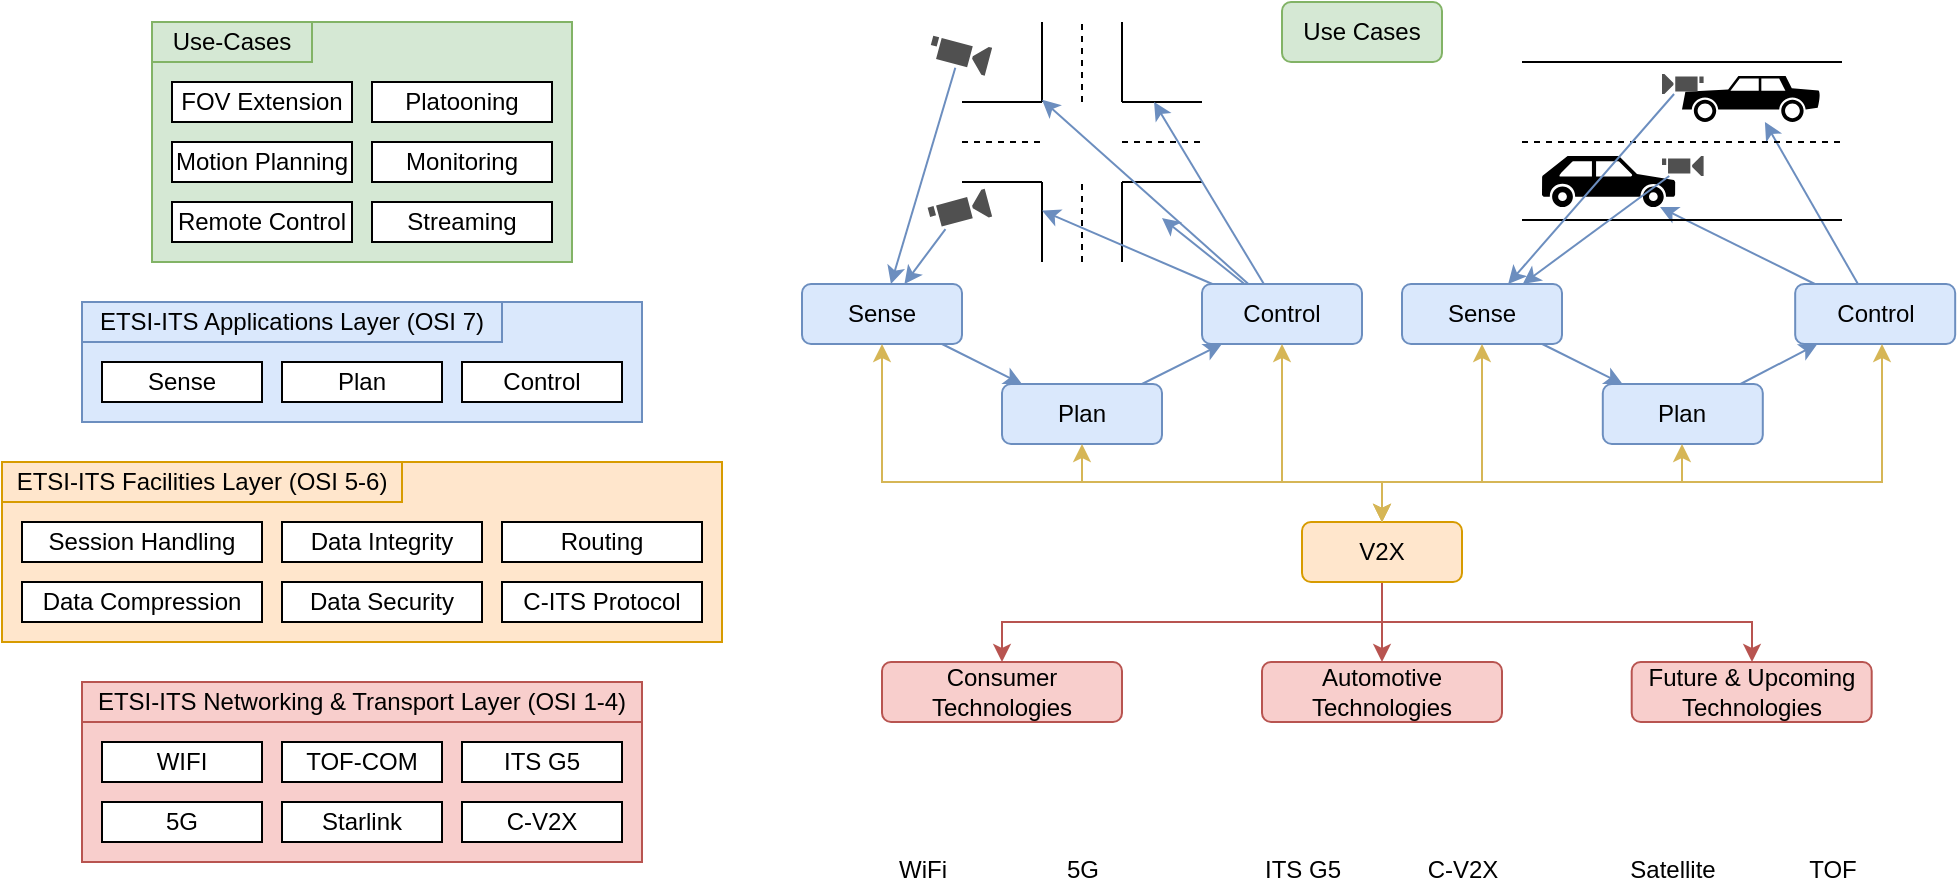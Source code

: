 <mxfile version="20.2.3" type="device" pages="6"><diagram id="lAAtzwTZx94ViSsbDYn5" name="Application Stack"><mxGraphModel dx="1350" dy="878" grid="1" gridSize="10" guides="1" tooltips="1" connect="1" arrows="1" fold="1" page="1" pageScale="1" pageWidth="1169" pageHeight="827" math="0" shadow="0"><root><mxCell id="7cZhwCkbwbR1tleITaqN-0"/><mxCell id="7cZhwCkbwbR1tleITaqN-1" parent="7cZhwCkbwbR1tleITaqN-0"/><mxCell id="7cZhwCkbwbR1tleITaqN-2" value="" style="rounded=0;whiteSpace=wrap;html=1;fillColor=#f8cecc;strokeColor=#b85450;" parent="7cZhwCkbwbR1tleITaqN-1" vertex="1"><mxGeometry x="80" y="380" width="280" height="90" as="geometry"/></mxCell><mxCell id="7cZhwCkbwbR1tleITaqN-3" value="ETSI-ITS Networking &amp;amp; Transport Layer (OSI 1-4)" style="rounded=0;whiteSpace=wrap;html=1;fillColor=#f8cecc;strokeColor=#b85450;" parent="7cZhwCkbwbR1tleITaqN-1" vertex="1"><mxGeometry x="80" y="380" width="280" height="20" as="geometry"/></mxCell><mxCell id="7cZhwCkbwbR1tleITaqN-4" value="TOF-COM" style="rounded=0;whiteSpace=wrap;html=1;" parent="7cZhwCkbwbR1tleITaqN-1" vertex="1"><mxGeometry x="180" y="410" width="80" height="20" as="geometry"/></mxCell><mxCell id="7cZhwCkbwbR1tleITaqN-5" value="WIFI" style="rounded=0;whiteSpace=wrap;html=1;" parent="7cZhwCkbwbR1tleITaqN-1" vertex="1"><mxGeometry x="90" y="410" width="80" height="20" as="geometry"/></mxCell><mxCell id="7cZhwCkbwbR1tleITaqN-6" value="5G" style="rounded=0;whiteSpace=wrap;html=1;" parent="7cZhwCkbwbR1tleITaqN-1" vertex="1"><mxGeometry x="90" y="440" width="80" height="20" as="geometry"/></mxCell><mxCell id="7cZhwCkbwbR1tleITaqN-7" value="Starlink" style="rounded=0;whiteSpace=wrap;html=1;" parent="7cZhwCkbwbR1tleITaqN-1" vertex="1"><mxGeometry x="180" y="440" width="80" height="20" as="geometry"/></mxCell><mxCell id="7cZhwCkbwbR1tleITaqN-8" value="ITS G5" style="rounded=0;whiteSpace=wrap;html=1;" parent="7cZhwCkbwbR1tleITaqN-1" vertex="1"><mxGeometry x="270" y="410" width="80" height="20" as="geometry"/></mxCell><mxCell id="7cZhwCkbwbR1tleITaqN-9" value="C-V2X" style="rounded=0;whiteSpace=wrap;html=1;" parent="7cZhwCkbwbR1tleITaqN-1" vertex="1"><mxGeometry x="270" y="440" width="80" height="20" as="geometry"/></mxCell><mxCell id="7cZhwCkbwbR1tleITaqN-10" value="" style="rounded=0;whiteSpace=wrap;html=1;fillColor=#ffe6cc;strokeColor=#d79b00;" parent="7cZhwCkbwbR1tleITaqN-1" vertex="1"><mxGeometry x="40" y="270" width="360" height="90" as="geometry"/></mxCell><mxCell id="7cZhwCkbwbR1tleITaqN-11" value="ETSI-ITS Facilities Layer (OSI 5-6)" style="rounded=0;whiteSpace=wrap;html=1;fillColor=#ffe6cc;strokeColor=#d79b00;" parent="7cZhwCkbwbR1tleITaqN-1" vertex="1"><mxGeometry x="40" y="270" width="200" height="20" as="geometry"/></mxCell><mxCell id="7cZhwCkbwbR1tleITaqN-12" value="Session Handling" style="rounded=0;whiteSpace=wrap;html=1;" parent="7cZhwCkbwbR1tleITaqN-1" vertex="1"><mxGeometry x="50" y="300" width="120" height="20" as="geometry"/></mxCell><mxCell id="7cZhwCkbwbR1tleITaqN-13" value="Routing" style="rounded=0;whiteSpace=wrap;html=1;" parent="7cZhwCkbwbR1tleITaqN-1" vertex="1"><mxGeometry x="290" y="300" width="100" height="20" as="geometry"/></mxCell><mxCell id="7cZhwCkbwbR1tleITaqN-14" value="Data Integrity" style="rounded=0;whiteSpace=wrap;html=1;" parent="7cZhwCkbwbR1tleITaqN-1" vertex="1"><mxGeometry x="180" y="300" width="100" height="20" as="geometry"/></mxCell><mxCell id="7cZhwCkbwbR1tleITaqN-15" value="Data Security" style="rounded=0;whiteSpace=wrap;html=1;" parent="7cZhwCkbwbR1tleITaqN-1" vertex="1"><mxGeometry x="180" y="330" width="100" height="20" as="geometry"/></mxCell><mxCell id="7cZhwCkbwbR1tleITaqN-16" value="" style="rounded=0;whiteSpace=wrap;html=1;fillColor=#dae8fc;strokeColor=#6c8ebf;" parent="7cZhwCkbwbR1tleITaqN-1" vertex="1"><mxGeometry x="80" y="190" width="280" height="60" as="geometry"/></mxCell><mxCell id="7cZhwCkbwbR1tleITaqN-17" value="ETSI-ITS Applications Layer (OSI 7)" style="rounded=0;whiteSpace=wrap;html=1;fillColor=#dae8fc;strokeColor=#6c8ebf;" parent="7cZhwCkbwbR1tleITaqN-1" vertex="1"><mxGeometry x="80" y="190" width="210" height="20" as="geometry"/></mxCell><mxCell id="7cZhwCkbwbR1tleITaqN-18" value="Data Compression" style="rounded=0;whiteSpace=wrap;html=1;" parent="7cZhwCkbwbR1tleITaqN-1" vertex="1"><mxGeometry x="50" y="330" width="120" height="20" as="geometry"/></mxCell><mxCell id="7cZhwCkbwbR1tleITaqN-19" value="Sense" style="rounded=0;whiteSpace=wrap;html=1;" parent="7cZhwCkbwbR1tleITaqN-1" vertex="1"><mxGeometry x="90" y="220" width="80" height="20" as="geometry"/></mxCell><mxCell id="7cZhwCkbwbR1tleITaqN-20" value="Plan" style="rounded=0;whiteSpace=wrap;html=1;" parent="7cZhwCkbwbR1tleITaqN-1" vertex="1"><mxGeometry x="180" y="220" width="80" height="20" as="geometry"/></mxCell><mxCell id="7cZhwCkbwbR1tleITaqN-21" value="Control" style="rounded=0;whiteSpace=wrap;html=1;" parent="7cZhwCkbwbR1tleITaqN-1" vertex="1"><mxGeometry x="270" y="220" width="80" height="20" as="geometry"/></mxCell><mxCell id="7cZhwCkbwbR1tleITaqN-22" value="" style="rounded=0;whiteSpace=wrap;html=1;fillColor=#d5e8d4;strokeColor=#82b366;" parent="7cZhwCkbwbR1tleITaqN-1" vertex="1"><mxGeometry x="115" y="50" width="210" height="120" as="geometry"/></mxCell><mxCell id="7cZhwCkbwbR1tleITaqN-23" value="Use-Cases" style="rounded=0;whiteSpace=wrap;html=1;fillColor=#d5e8d4;strokeColor=#82b366;" parent="7cZhwCkbwbR1tleITaqN-1" vertex="1"><mxGeometry x="115" y="50" width="80" height="20" as="geometry"/></mxCell><mxCell id="7cZhwCkbwbR1tleITaqN-24" value="C-ITS Protocol" style="rounded=0;whiteSpace=wrap;html=1;" parent="7cZhwCkbwbR1tleITaqN-1" vertex="1"><mxGeometry x="290" y="330" width="100" height="20" as="geometry"/></mxCell><mxCell id="7cZhwCkbwbR1tleITaqN-29" style="edgeStyle=none;rounded=0;orthogonalLoop=1;jettySize=auto;html=1;fillColor=#dae8fc;strokeColor=#6c8ebf;" parent="7cZhwCkbwbR1tleITaqN-1" source="7cZhwCkbwbR1tleITaqN-67" target="7cZhwCkbwbR1tleITaqN-30" edge="1"><mxGeometry relative="1" as="geometry"/></mxCell><mxCell id="7cZhwCkbwbR1tleITaqN-30" value="" style="shape=mxgraph.signs.transportation.car_2;html=1;fillColor=#000000;strokeColor=none;verticalLabelPosition=bottom;verticalAlign=top;align=center;" parent="7cZhwCkbwbR1tleITaqN-1" vertex="1"><mxGeometry x="880" y="77" width="69.7" height="23" as="geometry"/></mxCell><mxCell id="7cZhwCkbwbR1tleITaqN-31" style="edgeStyle=none;rounded=0;orthogonalLoop=1;jettySize=auto;html=1;fillColor=#dae8fc;strokeColor=#6c8ebf;" parent="7cZhwCkbwbR1tleITaqN-1" source="7cZhwCkbwbR1tleITaqN-67" target="7cZhwCkbwbR1tleITaqN-32" edge="1"><mxGeometry relative="1" as="geometry"/></mxCell><mxCell id="7cZhwCkbwbR1tleITaqN-32" value="" style="shape=mxgraph.signs.transportation.car_3;html=1;fillColor=#000000;strokeColor=none;verticalLabelPosition=bottom;verticalAlign=top;align=center;flipH=1;" parent="7cZhwCkbwbR1tleITaqN-1" vertex="1"><mxGeometry x="810" y="117" width="66.59" height="25.56" as="geometry"/></mxCell><mxCell id="7cZhwCkbwbR1tleITaqN-33" value="" style="shape=image;html=1;verticalAlign=top;verticalLabelPosition=bottom;labelBackgroundColor=#ffffff;imageAspect=0;aspect=fixed;image=https://cdn0.iconfinder.com/data/icons/iconsweets2/40/light_signal.png" parent="7cZhwCkbwbR1tleITaqN-1" vertex="1"><mxGeometry x="600" y="70" width="20" height="20" as="geometry"/></mxCell><mxCell id="7cZhwCkbwbR1tleITaqN-34" value="" style="endArrow=none;html=1;" parent="7cZhwCkbwbR1tleITaqN-1" edge="1"><mxGeometry width="50" height="50" relative="1" as="geometry"><mxPoint x="560" y="170" as="sourcePoint"/><mxPoint x="560" y="130" as="targetPoint"/></mxGeometry></mxCell><mxCell id="7cZhwCkbwbR1tleITaqN-35" value="" style="endArrow=none;html=1;" parent="7cZhwCkbwbR1tleITaqN-1" edge="1"><mxGeometry width="50" height="50" relative="1" as="geometry"><mxPoint x="600" y="170" as="sourcePoint"/><mxPoint x="600" y="130" as="targetPoint"/></mxGeometry></mxCell><mxCell id="7cZhwCkbwbR1tleITaqN-36" value="" style="endArrow=none;dashed=1;html=1;" parent="7cZhwCkbwbR1tleITaqN-1" edge="1"><mxGeometry width="50" height="50" relative="1" as="geometry"><mxPoint x="580" y="170" as="sourcePoint"/><mxPoint x="580" y="130" as="targetPoint"/></mxGeometry></mxCell><mxCell id="7cZhwCkbwbR1tleITaqN-37" value="" style="endArrow=none;html=1;" parent="7cZhwCkbwbR1tleITaqN-1" edge="1"><mxGeometry width="50" height="50" relative="1" as="geometry"><mxPoint x="560" y="90" as="sourcePoint"/><mxPoint x="560" y="50" as="targetPoint"/></mxGeometry></mxCell><mxCell id="7cZhwCkbwbR1tleITaqN-38" value="" style="endArrow=none;html=1;" parent="7cZhwCkbwbR1tleITaqN-1" edge="1"><mxGeometry width="50" height="50" relative="1" as="geometry"><mxPoint x="600" y="90" as="sourcePoint"/><mxPoint x="600" y="50" as="targetPoint"/></mxGeometry></mxCell><mxCell id="7cZhwCkbwbR1tleITaqN-39" value="" style="endArrow=none;dashed=1;html=1;" parent="7cZhwCkbwbR1tleITaqN-1" edge="1"><mxGeometry width="50" height="50" relative="1" as="geometry"><mxPoint x="580" y="90" as="sourcePoint"/><mxPoint x="580" y="50" as="targetPoint"/></mxGeometry></mxCell><mxCell id="7cZhwCkbwbR1tleITaqN-40" value="" style="endArrow=none;html=1;" parent="7cZhwCkbwbR1tleITaqN-1" edge="1"><mxGeometry width="50" height="50" relative="1" as="geometry"><mxPoint x="520" y="90" as="sourcePoint"/><mxPoint x="560" y="90" as="targetPoint"/></mxGeometry></mxCell><mxCell id="7cZhwCkbwbR1tleITaqN-41" value="" style="endArrow=none;html=1;" parent="7cZhwCkbwbR1tleITaqN-1" edge="1"><mxGeometry width="50" height="50" relative="1" as="geometry"><mxPoint x="520" y="130" as="sourcePoint"/><mxPoint x="560" y="130" as="targetPoint"/></mxGeometry></mxCell><mxCell id="7cZhwCkbwbR1tleITaqN-42" value="" style="endArrow=none;dashed=1;html=1;" parent="7cZhwCkbwbR1tleITaqN-1" edge="1"><mxGeometry width="50" height="50" relative="1" as="geometry"><mxPoint x="520" y="110" as="sourcePoint"/><mxPoint x="560" y="110" as="targetPoint"/></mxGeometry></mxCell><mxCell id="7cZhwCkbwbR1tleITaqN-43" value="" style="endArrow=none;html=1;" parent="7cZhwCkbwbR1tleITaqN-1" edge="1"><mxGeometry width="50" height="50" relative="1" as="geometry"><mxPoint x="600" y="90" as="sourcePoint"/><mxPoint x="640" y="90" as="targetPoint"/></mxGeometry></mxCell><mxCell id="7cZhwCkbwbR1tleITaqN-44" value="" style="endArrow=none;html=1;" parent="7cZhwCkbwbR1tleITaqN-1" edge="1"><mxGeometry width="50" height="50" relative="1" as="geometry"><mxPoint x="600" y="130" as="sourcePoint"/><mxPoint x="640" y="130" as="targetPoint"/></mxGeometry></mxCell><mxCell id="7cZhwCkbwbR1tleITaqN-45" value="" style="endArrow=none;dashed=1;html=1;" parent="7cZhwCkbwbR1tleITaqN-1" edge="1"><mxGeometry width="50" height="50" relative="1" as="geometry"><mxPoint x="600" y="110" as="sourcePoint"/><mxPoint x="640" y="110" as="targetPoint"/></mxGeometry></mxCell><mxCell id="7cZhwCkbwbR1tleITaqN-46" value="" style="shape=image;html=1;verticalAlign=top;verticalLabelPosition=bottom;labelBackgroundColor=#ffffff;imageAspect=0;aspect=fixed;image=https://cdn0.iconfinder.com/data/icons/iconsweets2/40/light_signal.png" parent="7cZhwCkbwbR1tleITaqN-1" vertex="1"><mxGeometry x="600" y="130" width="20" height="20" as="geometry"/></mxCell><mxCell id="7cZhwCkbwbR1tleITaqN-47" value="" style="shape=image;html=1;verticalAlign=top;verticalLabelPosition=bottom;labelBackgroundColor=#ffffff;imageAspect=0;aspect=fixed;image=https://cdn0.iconfinder.com/data/icons/iconsweets2/40/light_signal.png" parent="7cZhwCkbwbR1tleITaqN-1" vertex="1"><mxGeometry x="540" y="130" width="20" height="20" as="geometry"/></mxCell><mxCell id="7cZhwCkbwbR1tleITaqN-48" value="" style="shape=image;html=1;verticalAlign=top;verticalLabelPosition=bottom;labelBackgroundColor=#ffffff;imageAspect=0;aspect=fixed;image=https://cdn0.iconfinder.com/data/icons/iconsweets2/40/light_signal.png" parent="7cZhwCkbwbR1tleITaqN-1" vertex="1"><mxGeometry x="540" y="70" width="20" height="20" as="geometry"/></mxCell><mxCell id="7cZhwCkbwbR1tleITaqN-49" style="edgeStyle=none;rounded=0;orthogonalLoop=1;jettySize=auto;html=1;fillColor=#dae8fc;strokeColor=#6c8ebf;" parent="7cZhwCkbwbR1tleITaqN-1" source="7cZhwCkbwbR1tleITaqN-53" target="7cZhwCkbwbR1tleITaqN-48" edge="1"><mxGeometry relative="1" as="geometry"/></mxCell><mxCell id="7cZhwCkbwbR1tleITaqN-50" style="edgeStyle=none;rounded=0;orthogonalLoop=1;jettySize=auto;html=1;fillColor=#dae8fc;strokeColor=#6c8ebf;" parent="7cZhwCkbwbR1tleITaqN-1" source="7cZhwCkbwbR1tleITaqN-53" target="7cZhwCkbwbR1tleITaqN-33" edge="1"><mxGeometry relative="1" as="geometry"/></mxCell><mxCell id="7cZhwCkbwbR1tleITaqN-51" style="edgeStyle=none;rounded=0;orthogonalLoop=1;jettySize=auto;html=1;fillColor=#dae8fc;strokeColor=#6c8ebf;" parent="7cZhwCkbwbR1tleITaqN-1" source="7cZhwCkbwbR1tleITaqN-53" target="7cZhwCkbwbR1tleITaqN-46" edge="1"><mxGeometry relative="1" as="geometry"/></mxCell><mxCell id="7cZhwCkbwbR1tleITaqN-52" style="edgeStyle=none;rounded=0;orthogonalLoop=1;jettySize=auto;html=1;fillColor=#dae8fc;strokeColor=#6c8ebf;" parent="7cZhwCkbwbR1tleITaqN-1" source="7cZhwCkbwbR1tleITaqN-53" target="7cZhwCkbwbR1tleITaqN-47" edge="1"><mxGeometry relative="1" as="geometry"/></mxCell><mxCell id="7cZhwCkbwbR1tleITaqN-53" value="Control" style="rounded=1;whiteSpace=wrap;html=1;fillColor=#dae8fc;strokeColor=#6c8ebf;" parent="7cZhwCkbwbR1tleITaqN-1" vertex="1"><mxGeometry x="640" y="181" width="80" height="30" as="geometry"/></mxCell><mxCell id="7cZhwCkbwbR1tleITaqN-54" style="edgeStyle=none;rounded=0;orthogonalLoop=1;jettySize=auto;html=1;fillColor=#dae8fc;strokeColor=#6c8ebf;" parent="7cZhwCkbwbR1tleITaqN-1" source="7cZhwCkbwbR1tleITaqN-55" target="7cZhwCkbwbR1tleITaqN-57" edge="1"><mxGeometry relative="1" as="geometry"/></mxCell><mxCell id="7cZhwCkbwbR1tleITaqN-55" value="" style="pointerEvents=1;shadow=0;dashed=0;html=1;strokeColor=none;fillColor=#505050;labelPosition=center;verticalLabelPosition=bottom;verticalAlign=top;outlineConnect=0;align=center;shape=mxgraph.office.devices.video_camera;rotation=-15;" parent="7cZhwCkbwbR1tleITaqN-1" vertex="1"><mxGeometry x="503.72" y="137" width="30" height="14.42" as="geometry"/></mxCell><mxCell id="7cZhwCkbwbR1tleITaqN-56" style="edgeStyle=none;rounded=0;orthogonalLoop=1;jettySize=auto;html=1;fillColor=#dae8fc;strokeColor=#6c8ebf;" parent="7cZhwCkbwbR1tleITaqN-1" source="7cZhwCkbwbR1tleITaqN-57" target="7cZhwCkbwbR1tleITaqN-59" edge="1"><mxGeometry relative="1" as="geometry"/></mxCell><mxCell id="7cZhwCkbwbR1tleITaqN-57" value="Sense" style="rounded=1;whiteSpace=wrap;html=1;fillColor=#dae8fc;strokeColor=#6c8ebf;" parent="7cZhwCkbwbR1tleITaqN-1" vertex="1"><mxGeometry x="440" y="181" width="80" height="30" as="geometry"/></mxCell><mxCell id="7cZhwCkbwbR1tleITaqN-58" style="edgeStyle=none;rounded=0;orthogonalLoop=1;jettySize=auto;html=1;fillColor=#dae8fc;strokeColor=#6c8ebf;" parent="7cZhwCkbwbR1tleITaqN-1" source="7cZhwCkbwbR1tleITaqN-59" target="7cZhwCkbwbR1tleITaqN-53" edge="1"><mxGeometry relative="1" as="geometry"/></mxCell><mxCell id="7cZhwCkbwbR1tleITaqN-59" value="Plan" style="rounded=1;whiteSpace=wrap;html=1;fillColor=#dae8fc;strokeColor=#6c8ebf;" parent="7cZhwCkbwbR1tleITaqN-1" vertex="1"><mxGeometry x="540" y="231" width="80" height="30" as="geometry"/></mxCell><mxCell id="7cZhwCkbwbR1tleITaqN-60" value="" style="endArrow=none;html=1;" parent="7cZhwCkbwbR1tleITaqN-1" edge="1"><mxGeometry width="50" height="50" relative="1" as="geometry"><mxPoint x="800" y="70" as="sourcePoint"/><mxPoint x="960" y="70" as="targetPoint"/></mxGeometry></mxCell><mxCell id="7cZhwCkbwbR1tleITaqN-61" value="" style="endArrow=none;dashed=1;html=1;" parent="7cZhwCkbwbR1tleITaqN-1" edge="1"><mxGeometry width="50" height="50" relative="1" as="geometry"><mxPoint x="800" y="110" as="sourcePoint"/><mxPoint x="960" y="110" as="targetPoint"/></mxGeometry></mxCell><mxCell id="7cZhwCkbwbR1tleITaqN-62" value="" style="endArrow=none;html=1;" parent="7cZhwCkbwbR1tleITaqN-1" edge="1"><mxGeometry width="50" height="50" relative="1" as="geometry"><mxPoint x="800" y="149" as="sourcePoint"/><mxPoint x="960" y="149" as="targetPoint"/></mxGeometry></mxCell><mxCell id="7cZhwCkbwbR1tleITaqN-63" style="edgeStyle=none;rounded=0;orthogonalLoop=1;jettySize=auto;html=1;fillColor=#dae8fc;strokeColor=#6c8ebf;" parent="7cZhwCkbwbR1tleITaqN-1" source="7cZhwCkbwbR1tleITaqN-64" target="7cZhwCkbwbR1tleITaqN-69" edge="1"><mxGeometry relative="1" as="geometry"/></mxCell><mxCell id="7cZhwCkbwbR1tleITaqN-64" value="" style="pointerEvents=1;shadow=0;dashed=0;html=1;strokeColor=none;fillColor=#505050;labelPosition=center;verticalLabelPosition=bottom;verticalAlign=top;outlineConnect=0;align=center;shape=mxgraph.office.devices.video_camera;rotation=0;" parent="7cZhwCkbwbR1tleITaqN-1" vertex="1"><mxGeometry x="870.0" y="117" width="20.8" height="10" as="geometry"/></mxCell><mxCell id="7cZhwCkbwbR1tleITaqN-65" style="edgeStyle=none;rounded=0;orthogonalLoop=1;jettySize=auto;html=1;fillColor=#dae8fc;strokeColor=#6c8ebf;" parent="7cZhwCkbwbR1tleITaqN-1" source="7cZhwCkbwbR1tleITaqN-66" target="7cZhwCkbwbR1tleITaqN-69" edge="1"><mxGeometry relative="1" as="geometry"/></mxCell><mxCell id="7cZhwCkbwbR1tleITaqN-66" value="" style="pointerEvents=1;shadow=0;dashed=0;html=1;strokeColor=none;fillColor=#505050;labelPosition=center;verticalLabelPosition=bottom;verticalAlign=top;outlineConnect=0;align=center;shape=mxgraph.office.devices.video_camera;rotation=0;flipH=1;" parent="7cZhwCkbwbR1tleITaqN-1" vertex="1"><mxGeometry x="870.0" y="76" width="20.8" height="10" as="geometry"/></mxCell><mxCell id="7cZhwCkbwbR1tleITaqN-67" value="Control" style="rounded=1;whiteSpace=wrap;html=1;fillColor=#dae8fc;strokeColor=#6c8ebf;" parent="7cZhwCkbwbR1tleITaqN-1" vertex="1"><mxGeometry x="936.59" y="181" width="80" height="30" as="geometry"/></mxCell><mxCell id="7cZhwCkbwbR1tleITaqN-68" style="edgeStyle=none;rounded=0;orthogonalLoop=1;jettySize=auto;html=1;fillColor=#dae8fc;strokeColor=#6c8ebf;" parent="7cZhwCkbwbR1tleITaqN-1" source="7cZhwCkbwbR1tleITaqN-69" target="7cZhwCkbwbR1tleITaqN-71" edge="1"><mxGeometry relative="1" as="geometry"/></mxCell><mxCell id="7cZhwCkbwbR1tleITaqN-69" value="Sense" style="rounded=1;whiteSpace=wrap;html=1;fillColor=#dae8fc;strokeColor=#6c8ebf;" parent="7cZhwCkbwbR1tleITaqN-1" vertex="1"><mxGeometry x="740" y="181" width="80" height="30" as="geometry"/></mxCell><mxCell id="7cZhwCkbwbR1tleITaqN-70" style="edgeStyle=none;rounded=0;orthogonalLoop=1;jettySize=auto;html=1;fillColor=#dae8fc;strokeColor=#6c8ebf;" parent="7cZhwCkbwbR1tleITaqN-1" source="7cZhwCkbwbR1tleITaqN-71" target="7cZhwCkbwbR1tleITaqN-67" edge="1"><mxGeometry relative="1" as="geometry"/></mxCell><mxCell id="7cZhwCkbwbR1tleITaqN-71" value="Plan" style="rounded=1;whiteSpace=wrap;html=1;fillColor=#dae8fc;strokeColor=#6c8ebf;" parent="7cZhwCkbwbR1tleITaqN-1" vertex="1"><mxGeometry x="840.4" y="231" width="80" height="30" as="geometry"/></mxCell><mxCell id="7cZhwCkbwbR1tleITaqN-72" style="edgeStyle=orthogonalEdgeStyle;rounded=0;orthogonalLoop=1;jettySize=auto;html=1;startArrow=classic;startFill=1;fillColor=#fff2cc;strokeColor=#d6b656;" parent="7cZhwCkbwbR1tleITaqN-1" source="7cZhwCkbwbR1tleITaqN-77" target="7cZhwCkbwbR1tleITaqN-67" edge="1"><mxGeometry relative="1" as="geometry"><Array as="points"><mxPoint x="730" y="280"/><mxPoint x="980" y="280"/></Array></mxGeometry></mxCell><mxCell id="7cZhwCkbwbR1tleITaqN-73" style="edgeStyle=orthogonalEdgeStyle;rounded=0;orthogonalLoop=1;jettySize=auto;html=1;startArrow=none;startFill=0;fillColor=#f8cecc;strokeColor=#b85450;" parent="7cZhwCkbwbR1tleITaqN-1" source="7cZhwCkbwbR1tleITaqN-77" target="7cZhwCkbwbR1tleITaqN-93" edge="1"><mxGeometry relative="1" as="geometry"><Array as="points"><mxPoint x="730" y="350"/><mxPoint x="540" y="350"/></Array></mxGeometry></mxCell><mxCell id="7cZhwCkbwbR1tleITaqN-74" style="edgeStyle=orthogonalEdgeStyle;rounded=0;orthogonalLoop=1;jettySize=auto;html=1;startArrow=none;startFill=0;fillColor=#f8cecc;strokeColor=#b85450;" parent="7cZhwCkbwbR1tleITaqN-1" source="7cZhwCkbwbR1tleITaqN-77" target="7cZhwCkbwbR1tleITaqN-94" edge="1"><mxGeometry relative="1" as="geometry"/></mxCell><mxCell id="7cZhwCkbwbR1tleITaqN-75" style="edgeStyle=orthogonalEdgeStyle;rounded=0;orthogonalLoop=1;jettySize=auto;html=1;startArrow=none;startFill=0;fillColor=#f8cecc;strokeColor=#b85450;" parent="7cZhwCkbwbR1tleITaqN-1" source="7cZhwCkbwbR1tleITaqN-77" target="7cZhwCkbwbR1tleITaqN-95" edge="1"><mxGeometry relative="1" as="geometry"><Array as="points"><mxPoint x="730" y="350"/><mxPoint x="915" y="350"/></Array></mxGeometry></mxCell><mxCell id="7cZhwCkbwbR1tleITaqN-76" style="edgeStyle=orthogonalEdgeStyle;rounded=0;orthogonalLoop=1;jettySize=auto;html=1;startArrow=none;startFill=0;fillColor=#fff2cc;strokeColor=#d6b656;" parent="7cZhwCkbwbR1tleITaqN-1" source="7cZhwCkbwbR1tleITaqN-77" target="7cZhwCkbwbR1tleITaqN-71" edge="1"><mxGeometry relative="1" as="geometry"><Array as="points"><mxPoint x="730" y="280"/><mxPoint x="880" y="280"/></Array></mxGeometry></mxCell><mxCell id="7cZhwCkbwbR1tleITaqN-77" value="V2X" style="rounded=1;whiteSpace=wrap;html=1;fillColor=#ffe6cc;strokeColor=#d79b00;" parent="7cZhwCkbwbR1tleITaqN-1" vertex="1"><mxGeometry x="690" y="300" width="80" height="30" as="geometry"/></mxCell><mxCell id="7cZhwCkbwbR1tleITaqN-78" style="edgeStyle=orthogonalEdgeStyle;rounded=0;orthogonalLoop=1;jettySize=auto;html=1;fillColor=#fff2cc;strokeColor=#d6b656;startArrow=classic;startFill=1;" parent="7cZhwCkbwbR1tleITaqN-1" source="7cZhwCkbwbR1tleITaqN-57" target="7cZhwCkbwbR1tleITaqN-77" edge="1"><mxGeometry relative="1" as="geometry"><Array as="points"><mxPoint x="480" y="280"/><mxPoint x="730" y="280"/></Array></mxGeometry></mxCell><mxCell id="7cZhwCkbwbR1tleITaqN-79" style="edgeStyle=orthogonalEdgeStyle;rounded=0;orthogonalLoop=1;jettySize=auto;html=1;fillColor=#fff2cc;strokeColor=#d6b656;startArrow=classic;startFill=1;" parent="7cZhwCkbwbR1tleITaqN-1" source="7cZhwCkbwbR1tleITaqN-69" target="7cZhwCkbwbR1tleITaqN-77" edge="1"><mxGeometry relative="1" as="geometry"><Array as="points"><mxPoint x="780" y="280"/><mxPoint x="730" y="280"/></Array></mxGeometry></mxCell><mxCell id="7cZhwCkbwbR1tleITaqN-80" style="edgeStyle=orthogonalEdgeStyle;rounded=0;orthogonalLoop=1;jettySize=auto;html=1;fillColor=#fff2cc;strokeColor=#d6b656;" parent="7cZhwCkbwbR1tleITaqN-1" source="7cZhwCkbwbR1tleITaqN-77" target="7cZhwCkbwbR1tleITaqN-59" edge="1"><mxGeometry relative="1" as="geometry"><Array as="points"><mxPoint x="580" y="280"/></Array></mxGeometry></mxCell><mxCell id="7cZhwCkbwbR1tleITaqN-81" style="edgeStyle=orthogonalEdgeStyle;rounded=0;orthogonalLoop=1;jettySize=auto;html=1;fillColor=#fff2cc;strokeColor=#d6b656;" parent="7cZhwCkbwbR1tleITaqN-1" source="7cZhwCkbwbR1tleITaqN-77" target="7cZhwCkbwbR1tleITaqN-53" edge="1"><mxGeometry relative="1" as="geometry"><Array as="points"><mxPoint x="730" y="280"/><mxPoint x="680" y="280"/></Array></mxGeometry></mxCell><mxCell id="7cZhwCkbwbR1tleITaqN-82" value="Remote Control" style="rounded=0;whiteSpace=wrap;html=1;" parent="7cZhwCkbwbR1tleITaqN-1" vertex="1"><mxGeometry x="125" y="140" width="90" height="20" as="geometry"/></mxCell><mxCell id="7cZhwCkbwbR1tleITaqN-83" value="Platooning" style="rounded=0;whiteSpace=wrap;html=1;" parent="7cZhwCkbwbR1tleITaqN-1" vertex="1"><mxGeometry x="225" y="80" width="90" height="20" as="geometry"/></mxCell><mxCell id="7cZhwCkbwbR1tleITaqN-84" value="Motion Planning" style="rounded=0;whiteSpace=wrap;html=1;" parent="7cZhwCkbwbR1tleITaqN-1" vertex="1"><mxGeometry x="125" y="110" width="90" height="20" as="geometry"/></mxCell><mxCell id="7cZhwCkbwbR1tleITaqN-85" value="FOV Extension" style="rounded=0;whiteSpace=wrap;html=1;" parent="7cZhwCkbwbR1tleITaqN-1" vertex="1"><mxGeometry x="125" y="80" width="90" height="20" as="geometry"/></mxCell><mxCell id="7cZhwCkbwbR1tleITaqN-86" value="&lt;div&gt;Monitoring&lt;/div&gt;" style="rounded=0;whiteSpace=wrap;html=1;" parent="7cZhwCkbwbR1tleITaqN-1" vertex="1"><mxGeometry x="225" y="110" width="90" height="20" as="geometry"/></mxCell><mxCell id="7cZhwCkbwbR1tleITaqN-87" value="Streaming" style="rounded=0;whiteSpace=wrap;html=1;" parent="7cZhwCkbwbR1tleITaqN-1" vertex="1"><mxGeometry x="225" y="140" width="90" height="20" as="geometry"/></mxCell><mxCell id="7cZhwCkbwbR1tleITaqN-88" style="rounded=0;orthogonalLoop=1;jettySize=auto;html=1;startArrow=none;startFill=0;fillColor=#dae8fc;strokeColor=#6c8ebf;" parent="7cZhwCkbwbR1tleITaqN-1" source="7cZhwCkbwbR1tleITaqN-89" target="7cZhwCkbwbR1tleITaqN-57" edge="1"><mxGeometry relative="1" as="geometry"/></mxCell><mxCell id="7cZhwCkbwbR1tleITaqN-89" value="" style="pointerEvents=1;shadow=0;dashed=0;html=1;strokeColor=none;fillColor=#505050;labelPosition=center;verticalLabelPosition=bottom;verticalAlign=top;outlineConnect=0;align=center;shape=mxgraph.office.devices.video_camera;rotation=15;" parent="7cZhwCkbwbR1tleITaqN-1" vertex="1"><mxGeometry x="503.72" y="58.79" width="30" height="14.42" as="geometry"/></mxCell><mxCell id="7cZhwCkbwbR1tleITaqN-90" value="WiFi" style="shape=image;html=1;verticalAlign=top;verticalLabelPosition=bottom;labelBackgroundColor=#ffffff;imageAspect=0;aspect=fixed;image=https://cdn4.iconfinder.com/data/icons/vecico-connectivity/288/wifi_Symbol-128.png;rotation=0;" parent="7cZhwCkbwbR1tleITaqN-1" vertex="1"><mxGeometry x="480" y="420" width="40" height="40" as="geometry"/></mxCell><mxCell id="7cZhwCkbwbR1tleITaqN-91" value="5G" style="shape=image;html=1;verticalAlign=top;verticalLabelPosition=bottom;labelBackgroundColor=#ffffff;imageAspect=0;aspect=fixed;image=https://cdn4.iconfinder.com/data/icons/business-finance-vol-12-2/512/17-128.png" parent="7cZhwCkbwbR1tleITaqN-1" vertex="1"><mxGeometry x="560" y="420" width="40" height="40" as="geometry"/></mxCell><mxCell id="7cZhwCkbwbR1tleITaqN-92" value="&lt;div&gt;Satellite&lt;/div&gt;" style="shape=image;html=1;verticalAlign=top;verticalLabelPosition=bottom;labelBackgroundColor=#ffffff;imageAspect=0;aspect=fixed;image=https://cdn4.iconfinder.com/data/icons/space-and-astronomy-1/800/satellite-128.png" parent="7cZhwCkbwbR1tleITaqN-1" vertex="1"><mxGeometry x="854.85" y="420" width="40" height="40" as="geometry"/></mxCell><mxCell id="7cZhwCkbwbR1tleITaqN-93" value="&lt;div&gt;Consumer Technologies&lt;br&gt;&lt;/div&gt;" style="rounded=1;whiteSpace=wrap;html=1;fillColor=#f8cecc;strokeColor=#b85450;" parent="7cZhwCkbwbR1tleITaqN-1" vertex="1"><mxGeometry x="480" y="370" width="120" height="30" as="geometry"/></mxCell><mxCell id="7cZhwCkbwbR1tleITaqN-94" value="&lt;div&gt;Automotive Technologies&lt;/div&gt;" style="rounded=1;whiteSpace=wrap;html=1;fillColor=#f8cecc;strokeColor=#b85450;" parent="7cZhwCkbwbR1tleITaqN-1" vertex="1"><mxGeometry x="670" y="370" width="120" height="30" as="geometry"/></mxCell><mxCell id="7cZhwCkbwbR1tleITaqN-95" value="&lt;div&gt;Future &amp;amp; Upcoming Technologies&lt;/div&gt;" style="rounded=1;whiteSpace=wrap;html=1;fillColor=#f8cecc;strokeColor=#b85450;" parent="7cZhwCkbwbR1tleITaqN-1" vertex="1"><mxGeometry x="854.85" y="370" width="120" height="30" as="geometry"/></mxCell><mxCell id="7cZhwCkbwbR1tleITaqN-96" value="ITS G5" style="shape=image;html=1;verticalAlign=top;verticalLabelPosition=bottom;labelBackgroundColor=#ffffff;imageAspect=0;aspect=fixed;image=https://cdn4.iconfinder.com/data/icons/vecico-connectivity/288/wifi_Symbol-128.png;rotation=0;" parent="7cZhwCkbwbR1tleITaqN-1" vertex="1"><mxGeometry x="670" y="420" width="40" height="40" as="geometry"/></mxCell><mxCell id="7cZhwCkbwbR1tleITaqN-97" value="C-V2X" style="shape=image;html=1;verticalAlign=top;verticalLabelPosition=bottom;labelBackgroundColor=#ffffff;imageAspect=0;aspect=fixed;image=https://cdn4.iconfinder.com/data/icons/business-finance-vol-12-2/512/17-128.png" parent="7cZhwCkbwbR1tleITaqN-1" vertex="1"><mxGeometry x="750" y="420" width="40" height="40" as="geometry"/></mxCell><mxCell id="7cZhwCkbwbR1tleITaqN-98" value="TOF" style="shape=image;html=1;verticalAlign=top;verticalLabelPosition=bottom;labelBackgroundColor=#ffffff;imageAspect=0;aspect=fixed;image=https://cdn3.iconfinder.com/data/icons/linecons-free-vector-icons-pack/32/bulb-128.png" parent="7cZhwCkbwbR1tleITaqN-1" vertex="1"><mxGeometry x="934.85" y="420" width="40" height="40" as="geometry"/></mxCell><mxCell id="7cZhwCkbwbR1tleITaqN-99" value="Use Cases" style="rounded=1;whiteSpace=wrap;html=1;fillColor=#d5e8d4;strokeColor=#82b366;" parent="7cZhwCkbwbR1tleITaqN-1" vertex="1"><mxGeometry x="680" y="40" width="80" height="30" as="geometry"/></mxCell></root></mxGraphModel></diagram><diagram id="ixVCV3wbd68IT11NTuce" name="HLA"><mxGraphModel dx="1350" dy="878" grid="1" gridSize="10" guides="1" tooltips="1" connect="1" arrows="1" fold="1" page="1" pageScale="1" pageWidth="1169" pageHeight="827" math="0" shadow="0"><root><mxCell id="tUCe63cKRJ9Nd4da_250-0"/><mxCell id="tUCe63cKRJ9Nd4da_250-1" parent="tUCe63cKRJ9Nd4da_250-0"/><mxCell id="F39s8q2WoEKM23Rw6uva-80" value="&lt;h1&gt;Comments&lt;/h1&gt;&lt;div&gt;- V2X Decoding/Encoding shall include Conformity, Integrity and Security Checks&lt;/div&gt;&lt;div&gt;- The V2X Routing platform shall deal with Rx/Tx Info&lt;/div&gt;&lt;div&gt;&lt;span style=&quot;white-space: pre&quot;&gt;&#9;&lt;/span&gt;-&amp;gt; resending of messages (hops)&lt;/div&gt;&lt;div&gt;&lt;span style=&quot;white-space: pre&quot;&gt;&#9;&lt;/span&gt;-&amp;gt; security (SSP), has to be managed more globally&lt;br&gt;&lt;/div&gt;&lt;div&gt;&lt;span style=&quot;white-space: pre&quot;&gt;&#9;&lt;/span&gt;-&amp;gt; manage maybe all on Communication Control level?&lt;br&gt;&lt;/div&gt;&lt;div&gt;- have a config file!&lt;/div&gt;" style="text;html=1;strokeColor=none;fillColor=none;spacing=5;spacingTop=-20;whiteSpace=wrap;overflow=hidden;rounded=0;dashed=1;" parent="tUCe63cKRJ9Nd4da_250-1" vertex="1"><mxGeometry x="40" y="640" width="540" height="160" as="geometry"/></mxCell><mxCell id="splwlrL0pYkZt6Avc5mi-0" value="Communication for Automated Vehicles" style="shape=folder;fontStyle=1;tabWidth=260;tabHeight=20;tabPosition=left;html=1;boundedLbl=1;labelInHeader=1;container=1;collapsible=0;recursiveResize=0;fillColor=#d5e8d4;strokeColor=#82b366;" parent="tUCe63cKRJ9Nd4da_250-1" vertex="1"><mxGeometry x="40" y="40" width="1070" height="590" as="geometry"/></mxCell><mxCell id="splwlrL0pYkZt6Avc5mi-2" value="vehicle CAPTAIN" style="shape=folder;fontStyle=1;tabWidth=130;tabHeight=20;tabPosition=left;html=1;boundedLbl=1;labelInHeader=1;container=1;collapsible=0;recursiveResize=0;fillColor=#e1d5e7;strokeColor=#9673a6;" parent="splwlrL0pYkZt6Avc5mi-0" vertex="1"><mxGeometry x="350" y="40" width="700" height="430" as="geometry"/></mxCell><mxCell id="splwlrL0pYkZt6Avc5mi-10" value="V2X IO Control" style="shape=folder;fontStyle=1;tabWidth=100;tabHeight=20;tabPosition=left;html=1;boundedLbl=1;labelInHeader=1;container=1;collapsible=0;recursiveResize=0;fillColor=#f8cecc;strokeColor=#b85450;" parent="splwlrL0pYkZt6Avc5mi-2" vertex="1"><mxGeometry x="250" y="40" width="420" height="130" as="geometry"/></mxCell><mxCell id="R_gGEjhqQ2MRUs_Xs8LU-7" value="Rating Handler" style="html=1;fillColor=#f8cecc;strokeColor=#b85450;" parent="splwlrL0pYkZt6Avc5mi-10" vertex="1"><mxGeometry x="20" y="40" width="100" height="20" as="geometry"/></mxCell><mxCell id="R_gGEjhqQ2MRUs_Xs8LU-8" value="Communication Control" style="html=1;fillColor=#f8cecc;strokeColor=#b85450;" parent="splwlrL0pYkZt6Avc5mi-10" vertex="1"><mxGeometry x="145" y="90" width="130" height="20" as="geometry"/></mxCell><mxCell id="fp9nxpYo2pk0vjeqVhWs-0" style="edgeStyle=orthogonalEdgeStyle;rounded=0;orthogonalLoop=1;jettySize=auto;html=1;startArrow=none;startFill=0;endArrow=classic;endFill=1;exitX=1;exitY=0.5;exitDx=0;exitDy=0;entryX=0.5;entryY=0;entryDx=0;entryDy=0;" parent="splwlrL0pYkZt6Avc5mi-10" source="R_gGEjhqQ2MRUs_Xs8LU-7" target="R_gGEjhqQ2MRUs_Xs8LU-8" edge="1"><mxGeometry relative="1" as="geometry"><mxPoint x="320" y="70" as="targetPoint"/><Array as="points"><mxPoint x="210" y="50"/></Array></mxGeometry></mxCell><mxCell id="splwlrL0pYkZt6Avc5mi-19" value="Data Manipulation (on-board)" style="shape=folder;fontStyle=1;tabWidth=180;tabHeight=20;tabPosition=left;html=1;boundedLbl=1;labelInHeader=1;container=1;collapsible=0;recursiveResize=0;fillColor=#dae8fc;strokeColor=#6c8ebf;" parent="splwlrL0pYkZt6Avc5mi-2" vertex="1"><mxGeometry x="250" y="330" width="420" height="80" as="geometry"/></mxCell><mxCell id="R_gGEjhqQ2MRUs_Xs8LU-61" style="edgeStyle=orthogonalEdgeStyle;rounded=0;orthogonalLoop=1;jettySize=auto;html=1;startArrow=none;startFill=0;dashed=1;fillColor=#ffe6cc;strokeColor=#d79b00;" parent="splwlrL0pYkZt6Avc5mi-19" source="splwlrL0pYkZt6Avc5mi-22" target="splwlrL0pYkZt6Avc5mi-24" edge="1"><mxGeometry relative="1" as="geometry"/></mxCell><mxCell id="splwlrL0pYkZt6Avc5mi-22" value="V2X Decoding" style="html=1;dashed=1;fillColor=#ffe6cc;strokeColor=#d79b00;" parent="splwlrL0pYkZt6Avc5mi-19" vertex="1"><mxGeometry x="30" y="40" width="100" height="20" as="geometry"/></mxCell><mxCell id="splwlrL0pYkZt6Avc5mi-23" value="V2X Encoding" style="html=1;dashed=1;fillColor=#ffe6cc;strokeColor=#d79b00;" parent="splwlrL0pYkZt6Avc5mi-19" vertex="1"><mxGeometry x="290" y="40" width="100" height="20" as="geometry"/></mxCell><mxCell id="R_gGEjhqQ2MRUs_Xs8LU-62" style="edgeStyle=orthogonalEdgeStyle;rounded=0;orthogonalLoop=1;jettySize=auto;html=1;dashed=1;startArrow=none;startFill=0;fillColor=#ffe6cc;strokeColor=#d79b00;" parent="splwlrL0pYkZt6Avc5mi-19" source="splwlrL0pYkZt6Avc5mi-24" target="splwlrL0pYkZt6Avc5mi-23" edge="1"><mxGeometry relative="1" as="geometry"/></mxCell><mxCell id="splwlrL0pYkZt6Avc5mi-24" value="Local Magic" style="html=1;fillColor=#dae8fc;strokeColor=#6c8ebf;" parent="splwlrL0pYkZt6Avc5mi-19" vertex="1"><mxGeometry x="160" y="40" width="100" height="20" as="geometry"/></mxCell><mxCell id="splwlrL0pYkZt6Avc5mi-12" value="V2X Routing - Middleware" style="shape=folder;fontStyle=1;tabWidth=160;tabHeight=20;tabPosition=left;html=1;boundedLbl=1;labelInHeader=1;container=1;collapsible=0;recursiveResize=0;fillColor=#ffe6cc;strokeColor=#d79b00;" parent="splwlrL0pYkZt6Avc5mi-2" vertex="1"><mxGeometry x="250" y="200" width="420" height="80" as="geometry"/></mxCell><mxCell id="R_gGEjhqQ2MRUs_Xs8LU-6" value="Routing" style="html=1;fillColor=#ffe6cc;strokeColor=#d79b00;" parent="splwlrL0pYkZt6Avc5mi-12" vertex="1"><mxGeometry x="160" y="40" width="100" height="20" as="geometry"/></mxCell><mxCell id="splwlrL0pYkZt6Avc5mi-8" value="V2X Interfaces" style="shape=folder;fontStyle=1;tabWidth=100;tabHeight=20;tabPosition=left;html=1;boundedLbl=1;labelInHeader=1;container=1;collapsible=0;recursiveResize=0;fillColor=#f8cecc;strokeColor=#b85450;" parent="splwlrL0pYkZt6Avc5mi-2" vertex="1"><mxGeometry x="20" y="40" width="160" height="370" as="geometry"/></mxCell><mxCell id="R_gGEjhqQ2MRUs_Xs8LU-9" value="5G Interface" style="html=1;fillColor=#f8cecc;strokeColor=#b85450;" parent="splwlrL0pYkZt6Avc5mi-8" vertex="1"><mxGeometry x="30" y="40" width="100" height="20" as="geometry"/></mxCell><mxCell id="R_gGEjhqQ2MRUs_Xs8LU-10" value="WiFi Interface" style="html=1;fillColor=#f8cecc;strokeColor=#b85450;" parent="splwlrL0pYkZt6Avc5mi-8" vertex="1"><mxGeometry x="30" y="70" width="100" height="20" as="geometry"/></mxCell><mxCell id="R_gGEjhqQ2MRUs_Xs8LU-11" value="TOF Interface" style="html=1;fillColor=#f8cecc;strokeColor=#b85450;" parent="splwlrL0pYkZt6Avc5mi-8" vertex="1"><mxGeometry x="30" y="300" width="100" height="20" as="geometry"/></mxCell><mxCell id="R_gGEjhqQ2MRUs_Xs8LU-12" value="Satellite Interface" style="html=1;fillColor=#f8cecc;strokeColor=#b85450;" parent="splwlrL0pYkZt6Avc5mi-8" vertex="1"><mxGeometry x="30" y="330" width="100" height="20" as="geometry"/></mxCell><mxCell id="R_gGEjhqQ2MRUs_Xs8LU-13" value="C-V2X Interface" style="html=1;fillColor=#f8cecc;strokeColor=#b85450;" parent="splwlrL0pYkZt6Avc5mi-8" vertex="1"><mxGeometry x="30" y="160" width="100" height="20" as="geometry"/></mxCell><mxCell id="R_gGEjhqQ2MRUs_Xs8LU-14" value="ITS G5 Interface" style="html=1;fillColor=#f8cecc;strokeColor=#b85450;" parent="splwlrL0pYkZt6Avc5mi-8" vertex="1"><mxGeometry x="30" y="190" width="100" height="20" as="geometry"/></mxCell><mxCell id="R_gGEjhqQ2MRUs_Xs8LU-37" style="edgeStyle=orthogonalEdgeStyle;rounded=0;orthogonalLoop=1;jettySize=auto;html=1;startArrow=none;startFill=0;dashed=1;" parent="splwlrL0pYkZt6Avc5mi-2" source="R_gGEjhqQ2MRUs_Xs8LU-9" target="R_gGEjhqQ2MRUs_Xs8LU-7" edge="1"><mxGeometry relative="1" as="geometry"><Array as="points"><mxPoint x="330" y="90"/><mxPoint x="330" y="90"/></Array></mxGeometry></mxCell><mxCell id="R_gGEjhqQ2MRUs_Xs8LU-38" style="edgeStyle=orthogonalEdgeStyle;rounded=0;orthogonalLoop=1;jettySize=auto;html=1;dashed=1;startArrow=none;startFill=0;" parent="splwlrL0pYkZt6Avc5mi-2" source="R_gGEjhqQ2MRUs_Xs8LU-10" target="R_gGEjhqQ2MRUs_Xs8LU-7" edge="1"><mxGeometry relative="1" as="geometry"><Array as="points"><mxPoint x="190" y="120"/><mxPoint x="190" y="90"/></Array></mxGeometry></mxCell><mxCell id="R_gGEjhqQ2MRUs_Xs8LU-39" style="edgeStyle=orthogonalEdgeStyle;rounded=0;orthogonalLoop=1;jettySize=auto;html=1;dashed=1;startArrow=none;startFill=0;" parent="splwlrL0pYkZt6Avc5mi-2" source="R_gGEjhqQ2MRUs_Xs8LU-13" target="R_gGEjhqQ2MRUs_Xs8LU-7" edge="1"><mxGeometry relative="1" as="geometry"><Array as="points"><mxPoint x="190" y="210"/><mxPoint x="190" y="90"/></Array></mxGeometry></mxCell><mxCell id="R_gGEjhqQ2MRUs_Xs8LU-40" style="edgeStyle=orthogonalEdgeStyle;rounded=0;orthogonalLoop=1;jettySize=auto;html=1;dashed=1;startArrow=none;startFill=0;" parent="splwlrL0pYkZt6Avc5mi-2" source="R_gGEjhqQ2MRUs_Xs8LU-14" target="R_gGEjhqQ2MRUs_Xs8LU-7" edge="1"><mxGeometry relative="1" as="geometry"><Array as="points"><mxPoint x="190" y="240"/><mxPoint x="190" y="90"/></Array></mxGeometry></mxCell><mxCell id="R_gGEjhqQ2MRUs_Xs8LU-41" style="edgeStyle=orthogonalEdgeStyle;rounded=0;orthogonalLoop=1;jettySize=auto;html=1;dashed=1;startArrow=none;startFill=0;" parent="splwlrL0pYkZt6Avc5mi-2" source="R_gGEjhqQ2MRUs_Xs8LU-11" target="R_gGEjhqQ2MRUs_Xs8LU-7" edge="1"><mxGeometry relative="1" as="geometry"><Array as="points"><mxPoint x="190" y="350"/><mxPoint x="190" y="90"/></Array></mxGeometry></mxCell><mxCell id="R_gGEjhqQ2MRUs_Xs8LU-42" style="edgeStyle=orthogonalEdgeStyle;rounded=0;orthogonalLoop=1;jettySize=auto;html=1;dashed=1;startArrow=none;startFill=0;" parent="splwlrL0pYkZt6Avc5mi-2" source="R_gGEjhqQ2MRUs_Xs8LU-12" target="R_gGEjhqQ2MRUs_Xs8LU-7" edge="1"><mxGeometry relative="1" as="geometry"><Array as="points"><mxPoint x="190" y="380"/><mxPoint x="190" y="90"/></Array></mxGeometry></mxCell><mxCell id="R_gGEjhqQ2MRUs_Xs8LU-43" style="edgeStyle=orthogonalEdgeStyle;rounded=0;orthogonalLoop=1;jettySize=auto;html=1;startArrow=none;startFill=0;fillColor=#f8cecc;strokeColor=#b85450;entryX=0;entryY=0.25;entryDx=0;entryDy=0;" parent="splwlrL0pYkZt6Avc5mi-2" source="R_gGEjhqQ2MRUs_Xs8LU-9" target="R_gGEjhqQ2MRUs_Xs8LU-8" edge="1"><mxGeometry relative="1" as="geometry"><Array as="points"><mxPoint x="200" y="95"/><mxPoint x="200" y="135"/></Array></mxGeometry></mxCell><mxCell id="R_gGEjhqQ2MRUs_Xs8LU-44" style="edgeStyle=orthogonalEdgeStyle;rounded=0;orthogonalLoop=1;jettySize=auto;html=1;startArrow=none;startFill=0;fillColor=#f8cecc;strokeColor=#b85450;entryX=0;entryY=0.25;entryDx=0;entryDy=0;" parent="splwlrL0pYkZt6Avc5mi-2" source="R_gGEjhqQ2MRUs_Xs8LU-10" target="R_gGEjhqQ2MRUs_Xs8LU-8" edge="1"><mxGeometry relative="1" as="geometry"><Array as="points"><mxPoint x="200" y="125"/><mxPoint x="200" y="135"/></Array></mxGeometry></mxCell><mxCell id="R_gGEjhqQ2MRUs_Xs8LU-45" style="edgeStyle=orthogonalEdgeStyle;rounded=0;orthogonalLoop=1;jettySize=auto;html=1;startArrow=none;startFill=0;fillColor=#f8cecc;strokeColor=#b85450;entryX=0;entryY=0.25;entryDx=0;entryDy=0;" parent="splwlrL0pYkZt6Avc5mi-2" source="R_gGEjhqQ2MRUs_Xs8LU-13" target="R_gGEjhqQ2MRUs_Xs8LU-8" edge="1"><mxGeometry relative="1" as="geometry"><Array as="points"><mxPoint x="200" y="215"/><mxPoint x="200" y="135"/></Array></mxGeometry></mxCell><mxCell id="R_gGEjhqQ2MRUs_Xs8LU-46" style="edgeStyle=orthogonalEdgeStyle;rounded=0;orthogonalLoop=1;jettySize=auto;html=1;startArrow=none;startFill=0;fillColor=#f8cecc;strokeColor=#b85450;entryX=0;entryY=0.25;entryDx=0;entryDy=0;" parent="splwlrL0pYkZt6Avc5mi-2" source="R_gGEjhqQ2MRUs_Xs8LU-14" target="R_gGEjhqQ2MRUs_Xs8LU-8" edge="1"><mxGeometry relative="1" as="geometry"><Array as="points"><mxPoint x="200" y="245"/><mxPoint x="200" y="135"/></Array></mxGeometry></mxCell><mxCell id="R_gGEjhqQ2MRUs_Xs8LU-47" style="edgeStyle=orthogonalEdgeStyle;rounded=0;orthogonalLoop=1;jettySize=auto;html=1;startArrow=none;startFill=0;fillColor=#f8cecc;strokeColor=#b85450;entryX=0;entryY=0.25;entryDx=0;entryDy=0;" parent="splwlrL0pYkZt6Avc5mi-2" source="R_gGEjhqQ2MRUs_Xs8LU-11" target="R_gGEjhqQ2MRUs_Xs8LU-8" edge="1"><mxGeometry relative="1" as="geometry"><Array as="points"><mxPoint x="200" y="355"/><mxPoint x="200" y="135"/></Array></mxGeometry></mxCell><mxCell id="R_gGEjhqQ2MRUs_Xs8LU-48" style="edgeStyle=orthogonalEdgeStyle;rounded=0;orthogonalLoop=1;jettySize=auto;html=1;startArrow=none;startFill=0;fillColor=#f8cecc;strokeColor=#b85450;entryX=0;entryY=0.25;entryDx=0;entryDy=0;" parent="splwlrL0pYkZt6Avc5mi-2" source="R_gGEjhqQ2MRUs_Xs8LU-12" target="R_gGEjhqQ2MRUs_Xs8LU-8" edge="1"><mxGeometry relative="1" as="geometry"><Array as="points"><mxPoint x="200" y="385"/><mxPoint x="200" y="135"/></Array></mxGeometry></mxCell><mxCell id="R_gGEjhqQ2MRUs_Xs8LU-50" style="edgeStyle=orthogonalEdgeStyle;rounded=0;orthogonalLoop=1;jettySize=auto;html=1;startArrow=none;startFill=0;fillColor=#f8cecc;strokeColor=#b85450;dashed=1;" parent="splwlrL0pYkZt6Avc5mi-2" source="R_gGEjhqQ2MRUs_Xs8LU-8" target="R_gGEjhqQ2MRUs_Xs8LU-9" edge="1"><mxGeometry relative="1" as="geometry"><Array as="points"><mxPoint x="680" y="135"/><mxPoint x="680" y="30"/><mxPoint x="210" y="30"/><mxPoint x="210" y="85"/></Array></mxGeometry></mxCell><mxCell id="R_gGEjhqQ2MRUs_Xs8LU-51" style="edgeStyle=orthogonalEdgeStyle;rounded=0;orthogonalLoop=1;jettySize=auto;html=1;startArrow=none;startFill=0;fillColor=#f8cecc;strokeColor=#b85450;dashed=1;" parent="splwlrL0pYkZt6Avc5mi-2" source="R_gGEjhqQ2MRUs_Xs8LU-8" target="R_gGEjhqQ2MRUs_Xs8LU-10" edge="1"><mxGeometry relative="1" as="geometry"><Array as="points"><mxPoint x="680" y="135"/><mxPoint x="680" y="30"/><mxPoint x="210" y="30"/><mxPoint x="210" y="115"/></Array></mxGeometry></mxCell><mxCell id="R_gGEjhqQ2MRUs_Xs8LU-52" style="edgeStyle=orthogonalEdgeStyle;rounded=0;orthogonalLoop=1;jettySize=auto;html=1;startArrow=none;startFill=0;fillColor=#f8cecc;strokeColor=#b85450;dashed=1;" parent="splwlrL0pYkZt6Avc5mi-2" source="R_gGEjhqQ2MRUs_Xs8LU-8" target="R_gGEjhqQ2MRUs_Xs8LU-13" edge="1"><mxGeometry relative="1" as="geometry"><Array as="points"><mxPoint x="680" y="135"/><mxPoint x="680" y="30"/><mxPoint x="210" y="30"/><mxPoint x="210" y="205"/></Array></mxGeometry></mxCell><mxCell id="R_gGEjhqQ2MRUs_Xs8LU-53" style="edgeStyle=orthogonalEdgeStyle;rounded=0;orthogonalLoop=1;jettySize=auto;html=1;startArrow=none;startFill=0;fillColor=#f8cecc;strokeColor=#b85450;dashed=1;" parent="splwlrL0pYkZt6Avc5mi-2" source="R_gGEjhqQ2MRUs_Xs8LU-8" target="R_gGEjhqQ2MRUs_Xs8LU-14" edge="1"><mxGeometry relative="1" as="geometry"><Array as="points"><mxPoint x="680" y="135"/><mxPoint x="680" y="30"/><mxPoint x="210" y="30"/><mxPoint x="210" y="235"/></Array></mxGeometry></mxCell><mxCell id="R_gGEjhqQ2MRUs_Xs8LU-54" style="edgeStyle=orthogonalEdgeStyle;rounded=0;orthogonalLoop=1;jettySize=auto;html=1;startArrow=none;startFill=0;fillColor=#f8cecc;strokeColor=#b85450;dashed=1;" parent="splwlrL0pYkZt6Avc5mi-2" source="R_gGEjhqQ2MRUs_Xs8LU-8" target="R_gGEjhqQ2MRUs_Xs8LU-11" edge="1"><mxGeometry relative="1" as="geometry"><Array as="points"><mxPoint x="680" y="135"/><mxPoint x="680" y="30"/><mxPoint x="210" y="30"/><mxPoint x="210" y="345"/></Array></mxGeometry></mxCell><mxCell id="R_gGEjhqQ2MRUs_Xs8LU-55" style="edgeStyle=orthogonalEdgeStyle;rounded=0;orthogonalLoop=1;jettySize=auto;html=1;startArrow=none;startFill=0;fillColor=#f8cecc;strokeColor=#b85450;dashed=1;" parent="splwlrL0pYkZt6Avc5mi-2" source="R_gGEjhqQ2MRUs_Xs8LU-8" target="R_gGEjhqQ2MRUs_Xs8LU-12" edge="1"><mxGeometry relative="1" as="geometry"><Array as="points"><mxPoint x="680" y="135"/><mxPoint x="680" y="30"/><mxPoint x="210" y="30"/><mxPoint x="210" y="375"/></Array></mxGeometry></mxCell><mxCell id="R_gGEjhqQ2MRUs_Xs8LU-56" style="edgeStyle=orthogonalEdgeStyle;rounded=0;orthogonalLoop=1;jettySize=auto;html=1;dashed=1;startArrow=none;startFill=0;fillColor=#ffe6cc;strokeColor=#d79b00;" parent="splwlrL0pYkZt6Avc5mi-2" source="R_gGEjhqQ2MRUs_Xs8LU-6" target="R_gGEjhqQ2MRUs_Xs8LU-8" edge="1"><mxGeometry relative="1" as="geometry"><Array as="points"><mxPoint x="680" y="245"/><mxPoint x="680" y="190"/><mxPoint x="240" y="190"/><mxPoint x="240" y="145"/></Array></mxGeometry></mxCell><mxCell id="R_gGEjhqQ2MRUs_Xs8LU-57" style="edgeStyle=orthogonalEdgeStyle;rounded=0;orthogonalLoop=1;jettySize=auto;html=1;startArrow=none;startFill=0;fillColor=#ffe6cc;strokeColor=#d79b00;" parent="splwlrL0pYkZt6Avc5mi-2" source="R_gGEjhqQ2MRUs_Xs8LU-8" target="R_gGEjhqQ2MRUs_Xs8LU-6" edge="1"><mxGeometry relative="1" as="geometry"><Array as="points"><mxPoint x="680" y="145"/><mxPoint x="680" y="180"/><mxPoint x="230" y="180"/><mxPoint x="230" y="245"/></Array></mxGeometry></mxCell><mxCell id="R_gGEjhqQ2MRUs_Xs8LU-59" style="edgeStyle=orthogonalEdgeStyle;rounded=0;orthogonalLoop=1;jettySize=auto;html=1;startArrow=none;startFill=0;fillColor=#ffe6cc;strokeColor=#d79b00;" parent="splwlrL0pYkZt6Avc5mi-2" source="R_gGEjhqQ2MRUs_Xs8LU-6" target="splwlrL0pYkZt6Avc5mi-22" edge="1"><mxGeometry relative="1" as="geometry"><Array as="points"><mxPoint x="680" y="255"/><mxPoint x="680" y="290"/><mxPoint x="230" y="290"/><mxPoint x="230" y="380"/></Array></mxGeometry></mxCell><mxCell id="R_gGEjhqQ2MRUs_Xs8LU-64" style="edgeStyle=orthogonalEdgeStyle;rounded=0;orthogonalLoop=1;jettySize=auto;html=1;dashed=1;startArrow=none;startFill=0;fillColor=#ffe6cc;strokeColor=#d79b00;" parent="splwlrL0pYkZt6Avc5mi-2" source="splwlrL0pYkZt6Avc5mi-23" target="R_gGEjhqQ2MRUs_Xs8LU-6" edge="1"><mxGeometry relative="1" as="geometry"><Array as="points"><mxPoint x="680" y="380"/><mxPoint x="680" y="300"/><mxPoint x="240" y="300"/><mxPoint x="240" y="255"/></Array></mxGeometry></mxCell><mxCell id="R_gGEjhqQ2MRUs_Xs8LU-35" style="edgeStyle=orthogonalEdgeStyle;rounded=0;orthogonalLoop=1;jettySize=auto;html=1;startArrow=classic;startFill=1;fillColor=#f8cecc;strokeColor=#b85450;" parent="splwlrL0pYkZt6Avc5mi-0" target="R_gGEjhqQ2MRUs_Xs8LU-12" edge="1"><mxGeometry relative="1" as="geometry"><mxPoint x="210" y="350" as="sourcePoint"/><Array as="points"><mxPoint x="210" y="420"/></Array></mxGeometry></mxCell><mxCell id="R_gGEjhqQ2MRUs_Xs8LU-22" value="&lt;div&gt;Satellite&lt;/div&gt;" style="shape=image;html=1;verticalAlign=top;verticalLabelPosition=bottom;labelBackgroundColor=none;imageAspect=0;aspect=fixed;image=https://cdn4.iconfinder.com/data/icons/space-and-astronomy-1/800/satellite-128.png" parent="splwlrL0pYkZt6Avc5mi-0" vertex="1"><mxGeometry x="190" y="290" width="40" height="40" as="geometry"/></mxCell><mxCell id="R_gGEjhqQ2MRUs_Xs8LU-23" value="&lt;div&gt;Consumer Technologies&lt;br&gt;&lt;/div&gt;" style="rounded=1;whiteSpace=wrap;html=1;fillColor=#f8cecc;strokeColor=#b85450;" parent="splwlrL0pYkZt6Avc5mi-0" vertex="1"><mxGeometry x="30" y="50" width="120" height="30" as="geometry"/></mxCell><mxCell id="R_gGEjhqQ2MRUs_Xs8LU-24" value="&lt;div&gt;Automotive Technologies&lt;/div&gt;" style="rounded=1;whiteSpace=wrap;html=1;fillColor=#f8cecc;strokeColor=#b85450;" parent="splwlrL0pYkZt6Avc5mi-0" vertex="1"><mxGeometry x="30" y="170" width="120" height="30" as="geometry"/></mxCell><mxCell id="R_gGEjhqQ2MRUs_Xs8LU-25" value="&lt;div&gt;Future &amp;amp; Upcoming Technologies&lt;/div&gt;" style="rounded=1;whiteSpace=wrap;html=1;fillColor=#f8cecc;strokeColor=#b85450;" parent="splwlrL0pYkZt6Avc5mi-0" vertex="1"><mxGeometry x="30" y="289" width="120" height="30" as="geometry"/></mxCell><mxCell id="R_gGEjhqQ2MRUs_Xs8LU-36" style="edgeStyle=orthogonalEdgeStyle;rounded=0;orthogonalLoop=1;jettySize=auto;html=1;startArrow=classic;startFill=1;fillColor=#f8cecc;strokeColor=#b85450;" parent="splwlrL0pYkZt6Avc5mi-0" target="R_gGEjhqQ2MRUs_Xs8LU-11" edge="1"><mxGeometry relative="1" as="geometry"><mxPoint x="290" y="350" as="sourcePoint"/><Array as="points"><mxPoint x="290" y="390"/></Array></mxGeometry></mxCell><mxCell id="R_gGEjhqQ2MRUs_Xs8LU-26" value="TOF" style="shape=image;html=1;verticalAlign=top;verticalLabelPosition=bottom;labelBackgroundColor=none;imageAspect=0;aspect=fixed;image=https://cdn3.iconfinder.com/data/icons/linecons-free-vector-icons-pack/32/bulb-128.png" parent="splwlrL0pYkZt6Avc5mi-0" vertex="1"><mxGeometry x="270" y="290" width="40" height="40" as="geometry"/></mxCell><mxCell id="R_gGEjhqQ2MRUs_Xs8LU-31" style="edgeStyle=orthogonalEdgeStyle;rounded=0;orthogonalLoop=1;jettySize=auto;html=1;startArrow=classic;startFill=1;fillColor=#f8cecc;strokeColor=#b85450;" parent="splwlrL0pYkZt6Avc5mi-0" target="R_gGEjhqQ2MRUs_Xs8LU-10" edge="1"><mxGeometry relative="1" as="geometry"><mxPoint x="210" y="110" as="sourcePoint"/><Array as="points"><mxPoint x="210" y="160"/></Array></mxGeometry></mxCell><mxCell id="R_gGEjhqQ2MRUs_Xs8LU-27" value="WiFi" style="shape=image;html=1;verticalAlign=top;verticalLabelPosition=bottom;labelBackgroundColor=none;imageAspect=0;aspect=fixed;image=https://cdn4.iconfinder.com/data/icons/vecico-connectivity/288/wifi_Symbol-128.png;rotation=0;" parent="splwlrL0pYkZt6Avc5mi-0" vertex="1"><mxGeometry x="190" y="50" width="40" height="40" as="geometry"/></mxCell><mxCell id="R_gGEjhqQ2MRUs_Xs8LU-32" style="edgeStyle=orthogonalEdgeStyle;rounded=0;orthogonalLoop=1;jettySize=auto;html=1;startArrow=classic;startFill=1;fillColor=#f8cecc;strokeColor=#b85450;" parent="splwlrL0pYkZt6Avc5mi-0" target="R_gGEjhqQ2MRUs_Xs8LU-9" edge="1"><mxGeometry relative="1" as="geometry"><mxPoint x="290" y="110" as="sourcePoint"/><Array as="points"><mxPoint x="290" y="130"/></Array></mxGeometry></mxCell><mxCell id="R_gGEjhqQ2MRUs_Xs8LU-28" value="5G" style="shape=image;html=1;verticalAlign=top;verticalLabelPosition=bottom;labelBackgroundColor=none;imageAspect=0;aspect=fixed;image=https://cdn4.iconfinder.com/data/icons/business-finance-vol-12-2/512/17-128.png" parent="splwlrL0pYkZt6Avc5mi-0" vertex="1"><mxGeometry x="270" y="50" width="40" height="40" as="geometry"/></mxCell><mxCell id="R_gGEjhqQ2MRUs_Xs8LU-33" style="edgeStyle=orthogonalEdgeStyle;rounded=0;orthogonalLoop=1;jettySize=auto;html=1;startArrow=classic;startFill=1;fillColor=#f8cecc;strokeColor=#b85450;" parent="splwlrL0pYkZt6Avc5mi-0" target="R_gGEjhqQ2MRUs_Xs8LU-14" edge="1"><mxGeometry relative="1" as="geometry"><mxPoint x="210" y="230" as="sourcePoint"/><Array as="points"><mxPoint x="210" y="280"/></Array></mxGeometry></mxCell><mxCell id="R_gGEjhqQ2MRUs_Xs8LU-29" value="ITS G5" style="shape=image;html=1;verticalAlign=top;verticalLabelPosition=bottom;labelBackgroundColor=none;imageAspect=0;aspect=fixed;image=https://cdn4.iconfinder.com/data/icons/vecico-connectivity/288/wifi_Symbol-128.png;rotation=0;" parent="splwlrL0pYkZt6Avc5mi-0" vertex="1"><mxGeometry x="190" y="170" width="40" height="40" as="geometry"/></mxCell><mxCell id="R_gGEjhqQ2MRUs_Xs8LU-34" style="edgeStyle=orthogonalEdgeStyle;rounded=0;orthogonalLoop=1;jettySize=auto;html=1;startArrow=classic;startFill=1;fillColor=#f8cecc;strokeColor=#b85450;" parent="splwlrL0pYkZt6Avc5mi-0" target="R_gGEjhqQ2MRUs_Xs8LU-13" edge="1"><mxGeometry relative="1" as="geometry"><mxPoint x="290" y="230" as="sourcePoint"/><Array as="points"><mxPoint x="290" y="250"/></Array></mxGeometry></mxCell><mxCell id="R_gGEjhqQ2MRUs_Xs8LU-30" value="C-V2X" style="shape=image;html=1;verticalAlign=top;verticalLabelPosition=bottom;labelBackgroundColor=none;imageAspect=0;aspect=fixed;image=https://cdn4.iconfinder.com/data/icons/business-finance-vol-12-2/512/17-128.png" parent="splwlrL0pYkZt6Avc5mi-0" vertex="1"><mxGeometry x="270" y="170" width="40" height="40" as="geometry"/></mxCell><mxCell id="R_gGEjhqQ2MRUs_Xs8LU-0" value="Data Manipulation (external)" style="shape=folder;fontStyle=1;tabWidth=180;tabHeight=20;tabPosition=left;html=1;boundedLbl=1;labelInHeader=1;container=1;collapsible=0;recursiveResize=0;fillColor=#dae8fc;strokeColor=#6c8ebf;" parent="splwlrL0pYkZt6Avc5mi-0" vertex="1"><mxGeometry x="600" y="490" width="420" height="80" as="geometry"/></mxCell><mxCell id="R_gGEjhqQ2MRUs_Xs8LU-4" style="edgeStyle=orthogonalEdgeStyle;rounded=0;orthogonalLoop=1;jettySize=auto;html=1;fillColor=#ffe6cc;strokeColor=#d79b00;dashed=1;" parent="R_gGEjhqQ2MRUs_Xs8LU-0" source="R_gGEjhqQ2MRUs_Xs8LU-1" target="R_gGEjhqQ2MRUs_Xs8LU-3" edge="1"><mxGeometry relative="1" as="geometry"/></mxCell><mxCell id="R_gGEjhqQ2MRUs_Xs8LU-1" value="V2X Decoding" style="html=1;dashed=1;fillColor=#ffe6cc;strokeColor=#d79b00;" parent="R_gGEjhqQ2MRUs_Xs8LU-0" vertex="1"><mxGeometry x="30" y="40" width="100" height="20" as="geometry"/></mxCell><mxCell id="R_gGEjhqQ2MRUs_Xs8LU-2" value="V2X Encoding" style="html=1;dashed=1;fillColor=#ffe6cc;strokeColor=#d79b00;" parent="R_gGEjhqQ2MRUs_Xs8LU-0" vertex="1"><mxGeometry x="290" y="40" width="100" height="20" as="geometry"/></mxCell><mxCell id="R_gGEjhqQ2MRUs_Xs8LU-5" style="edgeStyle=orthogonalEdgeStyle;rounded=0;orthogonalLoop=1;jettySize=auto;html=1;dashed=1;fillColor=#ffe6cc;strokeColor=#d79b00;" parent="R_gGEjhqQ2MRUs_Xs8LU-0" source="R_gGEjhqQ2MRUs_Xs8LU-3" target="R_gGEjhqQ2MRUs_Xs8LU-2" edge="1"><mxGeometry relative="1" as="geometry"/></mxCell><mxCell id="R_gGEjhqQ2MRUs_Xs8LU-3" value="External Magic" style="html=1;fillColor=#dae8fc;strokeColor=#6c8ebf;" parent="R_gGEjhqQ2MRUs_Xs8LU-0" vertex="1"><mxGeometry x="160" y="40" width="100" height="20" as="geometry"/></mxCell><mxCell id="R_gGEjhqQ2MRUs_Xs8LU-60" style="edgeStyle=orthogonalEdgeStyle;rounded=0;orthogonalLoop=1;jettySize=auto;html=1;startArrow=none;startFill=0;fillColor=#ffe6cc;strokeColor=#d79b00;" parent="splwlrL0pYkZt6Avc5mi-0" source="R_gGEjhqQ2MRUs_Xs8LU-6" target="R_gGEjhqQ2MRUs_Xs8LU-1" edge="1"><mxGeometry relative="1" as="geometry"><Array as="points"><mxPoint x="1030" y="295"/><mxPoint x="1030" y="330"/><mxPoint x="580" y="330"/><mxPoint x="580" y="540"/></Array></mxGeometry></mxCell><mxCell id="R_gGEjhqQ2MRUs_Xs8LU-63" style="edgeStyle=orthogonalEdgeStyle;rounded=0;orthogonalLoop=1;jettySize=auto;html=1;dashed=1;startArrow=none;startFill=0;fillColor=#ffe6cc;strokeColor=#d79b00;" parent="splwlrL0pYkZt6Avc5mi-0" source="R_gGEjhqQ2MRUs_Xs8LU-2" target="R_gGEjhqQ2MRUs_Xs8LU-6" edge="1"><mxGeometry relative="1" as="geometry"><Array as="points"><mxPoint x="1030" y="540"/><mxPoint x="1030" y="340"/><mxPoint x="590" y="340"/><mxPoint x="590" y="295"/></Array></mxGeometry></mxCell><mxCell id="4Ih8n27gOpYz5oXs5aE3-0" value="&lt;h1&gt;TODO&lt;/h1&gt;&lt;div&gt;- check TODOs in file headers and move them to gitlab&lt;/div&gt;" style="text;html=1;strokeColor=none;fillColor=none;spacing=5;spacingTop=-20;whiteSpace=wrap;overflow=hidden;rounded=0;dashed=1;" parent="tUCe63cKRJ9Nd4da_250-1" vertex="1"><mxGeometry x="600" y="640" width="540" height="80" as="geometry"/></mxCell><mxCell id="iXNogbUBSKqkuoQR-HRj-0" value="&lt;h1&gt;FOSS - V2X Routing Platform&lt;/h1&gt;&lt;div&gt;- every part that is running on the Data.Beam should be made FOSS&lt;/div&gt;&lt;div&gt;&lt;span&gt;- allows the development of a V2X platform for the research community&lt;/span&gt;&lt;/div&gt;" style="text;html=1;strokeColor=none;fillColor=none;spacing=5;spacingTop=-20;whiteSpace=wrap;overflow=hidden;rounded=0;dashed=1;" parent="tUCe63cKRJ9Nd4da_250-1" vertex="1"><mxGeometry x="600" y="720" width="540" height="80" as="geometry"/></mxCell></root></mxGraphModel></diagram><diagram name="Communication Flow" id="TAP1MXE-QkgJ8elyruRK"><mxGraphModel dx="1350" dy="878" grid="1" gridSize="10" guides="1" tooltips="1" connect="1" arrows="1" fold="1" page="1" pageScale="1" pageWidth="1654" pageHeight="1169" math="0" shadow="0"><root><mxCell id="-VDCJq8pM9b3sV85RWUM-0"/><mxCell id="-VDCJq8pM9b3sV85RWUM-1" parent="-VDCJq8pM9b3sV85RWUM-0"/><mxCell id="FjEp52zy2hlGSuup4m5k-0" style="edgeStyle=orthogonalEdgeStyle;rounded=0;orthogonalLoop=1;jettySize=auto;html=1;startArrow=none;startFill=0;endArrow=classic;endFill=1;fillColor=#f8cecc;strokeColor=#b85450;" parent="-VDCJq8pM9b3sV85RWUM-1" source="FjEp52zy2hlGSuup4m5k-1" target="FjEp52zy2hlGSuup4m5k-34" edge="1"><mxGeometry relative="1" as="geometry"/></mxCell><mxCell id="FjEp52zy2hlGSuup4m5k-1" value="&lt;div&gt;Satellite&lt;/div&gt;" style="shape=image;html=1;verticalAlign=top;verticalLabelPosition=bottom;labelBackgroundColor=none;imageAspect=0;aspect=fixed;image=https://cdn4.iconfinder.com/data/icons/space-and-astronomy-1/800/satellite-128.png;fillColor=#f8cecc;strokeColor=#b85450;" parent="-VDCJq8pM9b3sV85RWUM-1" vertex="1"><mxGeometry x="800" y="160" width="40" height="40" as="geometry"/></mxCell><mxCell id="FjEp52zy2hlGSuup4m5k-2" style="edgeStyle=orthogonalEdgeStyle;rounded=0;orthogonalLoop=1;jettySize=auto;html=1;startArrow=none;startFill=0;endArrow=classic;endFill=1;fillColor=#f8cecc;strokeColor=#b85450;" parent="-VDCJq8pM9b3sV85RWUM-1" source="FjEp52zy2hlGSuup4m5k-3" target="FjEp52zy2hlGSuup4m5k-36" edge="1"><mxGeometry relative="1" as="geometry"/></mxCell><mxCell id="FjEp52zy2hlGSuup4m5k-3" value="TOF" style="shape=image;html=1;verticalAlign=top;verticalLabelPosition=bottom;labelBackgroundColor=none;imageAspect=0;aspect=fixed;image=https://cdn3.iconfinder.com/data/icons/linecons-free-vector-icons-pack/32/bulb-128.png;fillColor=#f8cecc;strokeColor=#b85450;" parent="-VDCJq8pM9b3sV85RWUM-1" vertex="1"><mxGeometry x="860" y="160" width="40" height="40" as="geometry"/></mxCell><mxCell id="FjEp52zy2hlGSuup4m5k-4" style="edgeStyle=orthogonalEdgeStyle;rounded=0;orthogonalLoop=1;jettySize=auto;html=1;startArrow=none;startFill=0;endArrow=classic;endFill=1;fillColor=#f8cecc;strokeColor=#b85450;" parent="-VDCJq8pM9b3sV85RWUM-1" source="FjEp52zy2hlGSuup4m5k-6" target="FjEp52zy2hlGSuup4m5k-18" edge="1"><mxGeometry relative="1" as="geometry"/></mxCell><mxCell id="FjEp52zy2hlGSuup4m5k-5" style="edgeStyle=orthogonalEdgeStyle;rounded=0;orthogonalLoop=1;jettySize=auto;html=1;startArrow=none;startFill=0;endArrow=classic;endFill=1;fillColor=#f8cecc;strokeColor=#b85450;" parent="-VDCJq8pM9b3sV85RWUM-1" source="FjEp52zy2hlGSuup4m5k-6" target="FjEp52zy2hlGSuup4m5k-20" edge="1"><mxGeometry relative="1" as="geometry"/></mxCell><mxCell id="FjEp52zy2hlGSuup4m5k-6" value="WiFi" style="shape=image;html=1;verticalAlign=top;verticalLabelPosition=bottom;labelBackgroundColor=none;imageAspect=0;aspect=fixed;image=https://cdn4.iconfinder.com/data/icons/vecico-connectivity/288/wifi_Symbol-128.png;rotation=0;fillColor=#f8cecc;strokeColor=#b85450;" parent="-VDCJq8pM9b3sV85RWUM-1" vertex="1"><mxGeometry x="360" y="160" width="40" height="40" as="geometry"/></mxCell><mxCell id="FjEp52zy2hlGSuup4m5k-7" style="edgeStyle=orthogonalEdgeStyle;rounded=0;orthogonalLoop=1;jettySize=auto;html=1;startArrow=none;startFill=0;endArrow=classic;endFill=1;fillColor=#f8cecc;strokeColor=#b85450;" parent="-VDCJq8pM9b3sV85RWUM-1" source="FjEp52zy2hlGSuup4m5k-8" target="FjEp52zy2hlGSuup4m5k-28" edge="1"><mxGeometry relative="1" as="geometry"/></mxCell><mxCell id="FjEp52zy2hlGSuup4m5k-8" value="5G" style="shape=image;html=1;verticalAlign=top;verticalLabelPosition=bottom;labelBackgroundColor=none;imageAspect=0;aspect=fixed;image=https://cdn4.iconfinder.com/data/icons/business-finance-vol-12-2/512/17-128.png;fillColor=#f8cecc;strokeColor=#b85450;" parent="-VDCJq8pM9b3sV85RWUM-1" vertex="1"><mxGeometry x="470" y="160" width="40" height="40" as="geometry"/></mxCell><mxCell id="FjEp52zy2hlGSuup4m5k-9" style="edgeStyle=orthogonalEdgeStyle;rounded=0;orthogonalLoop=1;jettySize=auto;html=1;startArrow=none;startFill=0;endArrow=classic;endFill=1;fillColor=#f8cecc;strokeColor=#b85450;" parent="-VDCJq8pM9b3sV85RWUM-1" source="FjEp52zy2hlGSuup4m5k-12" target="FjEp52zy2hlGSuup4m5k-22" edge="1"><mxGeometry relative="1" as="geometry"/></mxCell><mxCell id="FjEp52zy2hlGSuup4m5k-10" style="edgeStyle=orthogonalEdgeStyle;rounded=0;orthogonalLoop=1;jettySize=auto;html=1;startArrow=none;startFill=0;endArrow=classic;endFill=1;fillColor=#f8cecc;strokeColor=#b85450;" parent="-VDCJq8pM9b3sV85RWUM-1" source="FjEp52zy2hlGSuup4m5k-12" target="FjEp52zy2hlGSuup4m5k-24" edge="1"><mxGeometry relative="1" as="geometry"/></mxCell><mxCell id="FjEp52zy2hlGSuup4m5k-11" style="edgeStyle=orthogonalEdgeStyle;rounded=0;orthogonalLoop=1;jettySize=auto;html=1;startArrow=none;startFill=0;endArrow=classic;endFill=1;fillColor=#f8cecc;strokeColor=#b85450;" parent="-VDCJq8pM9b3sV85RWUM-1" source="FjEp52zy2hlGSuup4m5k-12" target="FjEp52zy2hlGSuup4m5k-26" edge="1"><mxGeometry relative="1" as="geometry"/></mxCell><mxCell id="FjEp52zy2hlGSuup4m5k-12" value="ITS G5" style="shape=image;html=1;verticalAlign=top;verticalLabelPosition=bottom;labelBackgroundColor=none;imageAspect=0;aspect=fixed;image=https://cdn4.iconfinder.com/data/icons/vecico-connectivity/288/wifi_Symbol-128.png;rotation=0;fillColor=#f8cecc;strokeColor=#b85450;" parent="-VDCJq8pM9b3sV85RWUM-1" vertex="1"><mxGeometry x="580" y="160" width="40" height="40" as="geometry"/></mxCell><mxCell id="FjEp52zy2hlGSuup4m5k-13" style="edgeStyle=orthogonalEdgeStyle;rounded=0;orthogonalLoop=1;jettySize=auto;html=1;startArrow=none;startFill=0;endArrow=classic;endFill=1;fillColor=#f8cecc;strokeColor=#b85450;" parent="-VDCJq8pM9b3sV85RWUM-1" source="FjEp52zy2hlGSuup4m5k-15" target="FjEp52zy2hlGSuup4m5k-30" edge="1"><mxGeometry relative="1" as="geometry"/></mxCell><mxCell id="FjEp52zy2hlGSuup4m5k-14" style="edgeStyle=orthogonalEdgeStyle;rounded=0;orthogonalLoop=1;jettySize=auto;html=1;startArrow=none;startFill=0;endArrow=classic;endFill=1;fillColor=#f8cecc;strokeColor=#b85450;" parent="-VDCJq8pM9b3sV85RWUM-1" source="FjEp52zy2hlGSuup4m5k-15" target="FjEp52zy2hlGSuup4m5k-32" edge="1"><mxGeometry relative="1" as="geometry"/></mxCell><mxCell id="FjEp52zy2hlGSuup4m5k-15" value="C-V2X" style="shape=image;html=1;verticalAlign=top;verticalLabelPosition=bottom;labelBackgroundColor=none;imageAspect=0;aspect=fixed;image=https://cdn4.iconfinder.com/data/icons/business-finance-vol-12-2/512/17-128.png;fillColor=#f8cecc;strokeColor=#b85450;" parent="-VDCJq8pM9b3sV85RWUM-1" vertex="1"><mxGeometry x="690" y="160" width="40" height="40" as="geometry"/></mxCell><mxCell id="FjEp52zy2hlGSuup4m5k-16" value="«interface»&lt;br&gt;&lt;b&gt;V2XInterfaceConnection&lt;br&gt;&lt;/b&gt;" style="html=1;labelBackgroundColor=none;fillColor=#f8cecc;strokeColor=#b85450;" parent="-VDCJq8pM9b3sV85RWUM-1" vertex="1"><mxGeometry x="160" y="280" width="160" height="40" as="geometry"/></mxCell><mxCell id="FjEp52zy2hlGSuup4m5k-17" style="edgeStyle=orthogonalEdgeStyle;rounded=0;orthogonalLoop=1;jettySize=auto;html=1;exitX=0.5;exitY=1;exitDx=0;exitDy=0;startArrow=none;startFill=0;endArrow=classic;endFill=1;fillColor=#f8cecc;strokeColor=#b85450;entryX=0;entryY=0.5;entryDx=0;entryDy=0;" parent="-VDCJq8pM9b3sV85RWUM-1" source="FjEp52zy2hlGSuup4m5k-18" target="FjEp52zy2hlGSuup4m5k-46" edge="1"><mxGeometry relative="1" as="geometry"><mxPoint x="625" y="400" as="targetPoint"/></mxGeometry></mxCell><mxCell id="FjEp52zy2hlGSuup4m5k-18" value="&lt;span style=&quot;font-family: &amp;#34;helvetica&amp;#34; ; font-weight: 700&quot;&gt;IF&lt;/span&gt;" style="html=1;labelBackgroundColor=none;fillColor=#f8cecc;strokeColor=#b85450;" parent="-VDCJq8pM9b3sV85RWUM-1" vertex="1"><mxGeometry x="360" y="280" width="40" height="40" as="geometry"/></mxCell><mxCell id="FjEp52zy2hlGSuup4m5k-19" style="edgeStyle=orthogonalEdgeStyle;rounded=0;orthogonalLoop=1;jettySize=auto;html=1;exitX=0.5;exitY=1;exitDx=0;exitDy=0;startArrow=none;startFill=0;endArrow=classic;endFill=1;fillColor=#f8cecc;strokeColor=#b85450;entryX=0;entryY=0.5;entryDx=0;entryDy=0;" parent="-VDCJq8pM9b3sV85RWUM-1" source="FjEp52zy2hlGSuup4m5k-20" target="FjEp52zy2hlGSuup4m5k-46" edge="1"><mxGeometry relative="1" as="geometry"><mxPoint x="625" y="400" as="targetPoint"/></mxGeometry></mxCell><mxCell id="FjEp52zy2hlGSuup4m5k-20" value="&lt;span style=&quot;font-family: &amp;#34;helvetica&amp;#34; ; font-weight: 700&quot;&gt;IF&lt;/span&gt;" style="html=1;labelBackgroundColor=none;fillColor=#f8cecc;strokeColor=#b85450;" parent="-VDCJq8pM9b3sV85RWUM-1" vertex="1"><mxGeometry x="410" y="280" width="40" height="40" as="geometry"/></mxCell><mxCell id="FjEp52zy2hlGSuup4m5k-21" style="edgeStyle=orthogonalEdgeStyle;rounded=0;orthogonalLoop=1;jettySize=auto;html=1;exitX=0.5;exitY=1;exitDx=0;exitDy=0;startArrow=none;startFill=0;endArrow=classic;endFill=1;fillColor=#f8cecc;strokeColor=#b85450;entryX=0;entryY=0.5;entryDx=0;entryDy=0;" parent="-VDCJq8pM9b3sV85RWUM-1" source="FjEp52zy2hlGSuup4m5k-22" target="FjEp52zy2hlGSuup4m5k-46" edge="1"><mxGeometry relative="1" as="geometry"><mxPoint x="625" y="400" as="targetPoint"/></mxGeometry></mxCell><mxCell id="FjEp52zy2hlGSuup4m5k-22" value="&lt;span style=&quot;font-family: &amp;#34;helvetica&amp;#34; ; font-weight: 700&quot;&gt;IF&lt;/span&gt;" style="html=1;labelBackgroundColor=none;fillColor=#f8cecc;strokeColor=#b85450;" parent="-VDCJq8pM9b3sV85RWUM-1" vertex="1"><mxGeometry x="530" y="280" width="40" height="40" as="geometry"/></mxCell><mxCell id="FjEp52zy2hlGSuup4m5k-23" style="edgeStyle=orthogonalEdgeStyle;rounded=0;orthogonalLoop=1;jettySize=auto;html=1;exitX=0.5;exitY=1;exitDx=0;exitDy=0;startArrow=none;startFill=0;endArrow=classic;endFill=1;fillColor=#f8cecc;strokeColor=#b85450;entryX=0;entryY=0.5;entryDx=0;entryDy=0;" parent="-VDCJq8pM9b3sV85RWUM-1" source="FjEp52zy2hlGSuup4m5k-24" target="FjEp52zy2hlGSuup4m5k-46" edge="1"><mxGeometry relative="1" as="geometry"><mxPoint x="625" y="400" as="targetPoint"/></mxGeometry></mxCell><mxCell id="FjEp52zy2hlGSuup4m5k-24" value="&lt;span style=&quot;font-family: &amp;#34;helvetica&amp;#34; ; font-weight: 700&quot;&gt;IF&lt;/span&gt;" style="html=1;labelBackgroundColor=none;fillColor=#f8cecc;strokeColor=#b85450;" parent="-VDCJq8pM9b3sV85RWUM-1" vertex="1"><mxGeometry x="580" y="280" width="40" height="40" as="geometry"/></mxCell><mxCell id="FjEp52zy2hlGSuup4m5k-25" style="edgeStyle=orthogonalEdgeStyle;rounded=0;orthogonalLoop=1;jettySize=auto;html=1;exitX=0.5;exitY=1;exitDx=0;exitDy=0;startArrow=none;startFill=0;endArrow=classic;endFill=1;fillColor=#f8cecc;strokeColor=#b85450;entryX=0;entryY=0.5;entryDx=0;entryDy=0;" parent="-VDCJq8pM9b3sV85RWUM-1" source="FjEp52zy2hlGSuup4m5k-26" target="FjEp52zy2hlGSuup4m5k-46" edge="1"><mxGeometry relative="1" as="geometry"><mxPoint x="625" y="400" as="targetPoint"/></mxGeometry></mxCell><mxCell id="FjEp52zy2hlGSuup4m5k-26" value="&lt;span style=&quot;font-family: &amp;#34;helvetica&amp;#34; ; font-weight: 700&quot;&gt;IF&lt;/span&gt;" style="html=1;labelBackgroundColor=none;fillColor=#f8cecc;strokeColor=#b85450;" parent="-VDCJq8pM9b3sV85RWUM-1" vertex="1"><mxGeometry x="630" y="280" width="40" height="40" as="geometry"/></mxCell><mxCell id="FjEp52zy2hlGSuup4m5k-27" style="edgeStyle=orthogonalEdgeStyle;rounded=0;orthogonalLoop=1;jettySize=auto;html=1;exitX=0.5;exitY=1;exitDx=0;exitDy=0;startArrow=none;startFill=0;endArrow=classic;endFill=1;fillColor=#f8cecc;strokeColor=#b85450;entryX=0;entryY=0.5;entryDx=0;entryDy=0;" parent="-VDCJq8pM9b3sV85RWUM-1" source="FjEp52zy2hlGSuup4m5k-28" target="FjEp52zy2hlGSuup4m5k-46" edge="1"><mxGeometry relative="1" as="geometry"><mxPoint x="625" y="400" as="targetPoint"/></mxGeometry></mxCell><mxCell id="FjEp52zy2hlGSuup4m5k-28" value="&lt;span style=&quot;font-family: &amp;#34;helvetica&amp;#34; ; font-weight: 700&quot;&gt;IF&lt;/span&gt;" style="html=1;labelBackgroundColor=none;fillColor=#f8cecc;strokeColor=#b85450;" parent="-VDCJq8pM9b3sV85RWUM-1" vertex="1"><mxGeometry x="470" y="280" width="40" height="40" as="geometry"/></mxCell><mxCell id="FjEp52zy2hlGSuup4m5k-29" style="edgeStyle=orthogonalEdgeStyle;rounded=0;orthogonalLoop=1;jettySize=auto;html=1;exitX=0.5;exitY=1;exitDx=0;exitDy=0;startArrow=none;startFill=0;endArrow=classic;endFill=1;fillColor=#f8cecc;strokeColor=#b85450;entryX=0;entryY=0.5;entryDx=0;entryDy=0;" parent="-VDCJq8pM9b3sV85RWUM-1" source="FjEp52zy2hlGSuup4m5k-30" target="FjEp52zy2hlGSuup4m5k-46" edge="1"><mxGeometry relative="1" as="geometry"><mxPoint x="625" y="400" as="targetPoint"/></mxGeometry></mxCell><mxCell id="FjEp52zy2hlGSuup4m5k-30" value="&lt;span style=&quot;font-family: &amp;#34;helvetica&amp;#34; ; font-weight: 700&quot;&gt;IF&lt;/span&gt;" style="html=1;labelBackgroundColor=none;fillColor=#f8cecc;strokeColor=#b85450;" parent="-VDCJq8pM9b3sV85RWUM-1" vertex="1"><mxGeometry x="690" y="280" width="40" height="40" as="geometry"/></mxCell><mxCell id="FjEp52zy2hlGSuup4m5k-31" style="edgeStyle=orthogonalEdgeStyle;rounded=0;orthogonalLoop=1;jettySize=auto;html=1;exitX=0.5;exitY=1;exitDx=0;exitDy=0;startArrow=none;startFill=0;endArrow=classic;endFill=1;fillColor=#f8cecc;strokeColor=#b85450;entryX=0;entryY=0.5;entryDx=0;entryDy=0;" parent="-VDCJq8pM9b3sV85RWUM-1" source="FjEp52zy2hlGSuup4m5k-32" target="FjEp52zy2hlGSuup4m5k-46" edge="1"><mxGeometry relative="1" as="geometry"><mxPoint x="625" y="400" as="targetPoint"/></mxGeometry></mxCell><mxCell id="FjEp52zy2hlGSuup4m5k-32" value="&lt;span style=&quot;font-family: &amp;#34;helvetica&amp;#34; ; font-weight: 700&quot;&gt;IF&lt;/span&gt;" style="html=1;labelBackgroundColor=none;fillColor=#f8cecc;strokeColor=#b85450;" parent="-VDCJq8pM9b3sV85RWUM-1" vertex="1"><mxGeometry x="740" y="280" width="40" height="40" as="geometry"/></mxCell><mxCell id="FjEp52zy2hlGSuup4m5k-33" style="edgeStyle=orthogonalEdgeStyle;rounded=0;orthogonalLoop=1;jettySize=auto;html=1;exitX=0.5;exitY=1;exitDx=0;exitDy=0;startArrow=none;startFill=0;endArrow=classic;endFill=1;fillColor=#f8cecc;strokeColor=#b85450;entryX=0;entryY=0.5;entryDx=0;entryDy=0;" parent="-VDCJq8pM9b3sV85RWUM-1" source="FjEp52zy2hlGSuup4m5k-34" target="FjEp52zy2hlGSuup4m5k-46" edge="1"><mxGeometry relative="1" as="geometry"><mxPoint x="625" y="400" as="targetPoint"/></mxGeometry></mxCell><mxCell id="FjEp52zy2hlGSuup4m5k-34" value="&lt;span style=&quot;font-family: &amp;#34;helvetica&amp;#34; ; font-weight: 700&quot;&gt;IF&lt;/span&gt;" style="html=1;labelBackgroundColor=none;fillColor=#f8cecc;strokeColor=#b85450;" parent="-VDCJq8pM9b3sV85RWUM-1" vertex="1"><mxGeometry x="800" y="280" width="40" height="40" as="geometry"/></mxCell><mxCell id="FjEp52zy2hlGSuup4m5k-35" style="edgeStyle=orthogonalEdgeStyle;rounded=0;orthogonalLoop=1;jettySize=auto;html=1;exitX=0.5;exitY=1;exitDx=0;exitDy=0;startArrow=none;startFill=0;endArrow=classic;endFill=1;fillColor=#f8cecc;strokeColor=#b85450;entryX=0;entryY=0.5;entryDx=0;entryDy=0;" parent="-VDCJq8pM9b3sV85RWUM-1" source="FjEp52zy2hlGSuup4m5k-36" target="FjEp52zy2hlGSuup4m5k-46" edge="1"><mxGeometry relative="1" as="geometry"><mxPoint x="625" y="400" as="targetPoint"/><Array as="points"><mxPoint x="880" y="420"/></Array></mxGeometry></mxCell><mxCell id="FjEp52zy2hlGSuup4m5k-36" value="&lt;span style=&quot;font-family: &amp;#34;helvetica&amp;#34; ; font-weight: 700&quot;&gt;IF&lt;/span&gt;" style="html=1;labelBackgroundColor=none;fillColor=#f8cecc;strokeColor=#b85450;" parent="-VDCJq8pM9b3sV85RWUM-1" vertex="1"><mxGeometry x="860" y="280" width="40" height="40" as="geometry"/></mxCell><mxCell id="FjEp52zy2hlGSuup4m5k-39" style="edgeStyle=orthogonalEdgeStyle;rounded=0;orthogonalLoop=1;jettySize=auto;html=1;startArrow=none;startFill=0;endArrow=classic;endFill=1;exitX=0;exitY=0.5;exitDx=0;exitDy=0;" parent="-VDCJq8pM9b3sV85RWUM-1" source="FjEp52zy2hlGSuup4m5k-16" target="FjEp52zy2hlGSuup4m5k-43" edge="1"><mxGeometry relative="1" as="geometry"><Array as="points"><mxPoint x="120" y="300"/><mxPoint x="120" y="500"/></Array></mxGeometry></mxCell><mxCell id="FjEp52zy2hlGSuup4m5k-40" style="edgeStyle=orthogonalEdgeStyle;rounded=0;orthogonalLoop=1;jettySize=auto;html=1;startArrow=none;startFill=0;endArrow=classic;endFill=1;exitX=0;exitY=0.5;exitDx=0;exitDy=0;entryX=0;entryY=0.75;entryDx=0;entryDy=0;" parent="-VDCJq8pM9b3sV85RWUM-1" source="FjEp52zy2hlGSuup4m5k-44" target="FjEp52zy2hlGSuup4m5k-43" edge="1"><mxGeometry relative="1" as="geometry"><Array as="points"><mxPoint x="80" y="180"/><mxPoint x="80" y="510"/></Array></mxGeometry></mxCell><mxCell id="FjEp52zy2hlGSuup4m5k-42" style="edgeStyle=orthogonalEdgeStyle;rounded=0;orthogonalLoop=1;jettySize=auto;html=1;startArrow=none;startFill=0;endArrow=classic;endFill=1;entryX=0;entryY=0.75;entryDx=0;entryDy=0;" parent="-VDCJq8pM9b3sV85RWUM-1" source="FjEp52zy2hlGSuup4m5k-43" target="FjEp52zy2hlGSuup4m5k-46" edge="1"><mxGeometry relative="1" as="geometry"><Array as="points"><mxPoint x="920" y="500"/><mxPoint x="920" y="430"/></Array></mxGeometry></mxCell><mxCell id="FjEp52zy2hlGSuup4m5k-43" value="&lt;span style=&quot;font-family: &amp;#34;helvetica&amp;#34; ; font-weight: 700&quot;&gt;Rating Handler&lt;/span&gt;" style="html=1;labelBackgroundColor=none;fillColor=#f8cecc;strokeColor=#b85450;" parent="-VDCJq8pM9b3sV85RWUM-1" vertex="1"><mxGeometry x="560" y="480" width="130" height="40" as="geometry"/></mxCell><mxCell id="FjEp52zy2hlGSuup4m5k-44" value="&lt;b&gt;Interface (Driver)&lt;br&gt;&lt;/b&gt;" style="html=1;labelBackgroundColor=none;fillColor=#f8cecc;strokeColor=#b85450;" parent="-VDCJq8pM9b3sV85RWUM-1" vertex="1"><mxGeometry x="160" y="160" width="160" height="40" as="geometry"/></mxCell><mxCell id="FjEp52zy2hlGSuup4m5k-45" style="edgeStyle=orthogonalEdgeStyle;rounded=0;orthogonalLoop=1;jettySize=auto;html=1;startArrow=classic;startFill=1;endArrow=classic;endFill=1;fillColor=#ffe6cc;strokeColor=#d79b00;" parent="-VDCJq8pM9b3sV85RWUM-1" source="FjEp52zy2hlGSuup4m5k-46" target="FjEp52zy2hlGSuup4m5k-47" edge="1"><mxGeometry relative="1" as="geometry"/></mxCell><mxCell id="ksmaiDnfAUwXS2e3S561-0" style="edgeStyle=orthogonalEdgeStyle;rounded=0;orthogonalLoop=1;jettySize=auto;html=1;entryX=0;entryY=0.25;entryDx=0;entryDy=0;startArrow=none;startFill=0;endArrow=classic;endFill=1;" parent="-VDCJq8pM9b3sV85RWUM-1" source="FjEp52zy2hlGSuup4m5k-46" target="FjEp52zy2hlGSuup4m5k-43" edge="1"><mxGeometry relative="1" as="geometry"><Array as="points"><mxPoint x="1130" y="430"/><mxPoint x="1130" y="460"/><mxPoint x="540" y="460"/><mxPoint x="540" y="490"/></Array></mxGeometry></mxCell><mxCell id="FjEp52zy2hlGSuup4m5k-46" value="&lt;span style=&quot;font-family: &amp;#34;helvetica&amp;#34; ; font-weight: 700&quot;&gt;Communication Control&lt;/span&gt;" style="html=1;labelBackgroundColor=none;fillColor=#f8cecc;strokeColor=#b85450;" parent="-VDCJq8pM9b3sV85RWUM-1" vertex="1"><mxGeometry x="960" y="400" width="160" height="40" as="geometry"/></mxCell><mxCell id="V8NLXY8fx0fIKr3Wwn9Y-2" style="edgeStyle=orthogonalEdgeStyle;rounded=0;orthogonalLoop=1;jettySize=auto;html=1;fontSize=50;fontColor=#000000;endArrow=classic;endFill=1;fillColor=#ffe6cc;strokeColor=#d79b00;startArrow=classic;startFill=1;" parent="-VDCJq8pM9b3sV85RWUM-1" source="FjEp52zy2hlGSuup4m5k-47" target="V8NLXY8fx0fIKr3Wwn9Y-0" edge="1"><mxGeometry relative="1" as="geometry"/></mxCell><mxCell id="FjEp52zy2hlGSuup4m5k-47" value="&lt;span style=&quot;font-family: &amp;#34;helvetica&amp;#34; ; font-weight: 700&quot;&gt;V2X Routing Middleware&lt;/span&gt;" style="html=1;labelBackgroundColor=none;fillColor=#fff2cc;strokeColor=#d6b656;" parent="-VDCJq8pM9b3sV85RWUM-1" vertex="1"><mxGeometry x="1200" y="400" width="160" height="40" as="geometry"/></mxCell><mxCell id="FjEp52zy2hlGSuup4m5k-48" value="&lt;font size=&quot;1&quot;&gt;&lt;b style=&quot;font-size: 42px&quot;&gt;V2X Communication Flow&lt;/b&gt;&lt;/font&gt;" style="text;html=1;strokeColor=none;fillColor=none;align=center;verticalAlign=middle;whiteSpace=wrap;rounded=0;labelBackgroundColor=none;" parent="-VDCJq8pM9b3sV85RWUM-1" vertex="1"><mxGeometry x="40" y="40" width="640" height="40" as="geometry"/></mxCell><mxCell id="V8NLXY8fx0fIKr3Wwn9Y-0" value="&lt;span style=&quot;font-family: &amp;#34;helvetica&amp;#34; ; font-weight: 700&quot;&gt;Data Manipulation&lt;/span&gt;" style="html=1;labelBackgroundColor=none;fillColor=#dae8fc;strokeColor=#6c8ebf;" parent="-VDCJq8pM9b3sV85RWUM-1" vertex="1"><mxGeometry x="1440" y="400" width="160" height="40" as="geometry"/></mxCell><mxCell id="qRVaTEGow_397cDGpi-7-0" value="IN" style="html=1;verticalLabelPosition=bottom;labelBackgroundColor=#ffffff;verticalAlign=top;shadow=0;dashed=0;strokeWidth=2;shape=mxgraph.ios7.misc.loading_circle;fontSize=8;fontColor=#000000;" parent="-VDCJq8pM9b3sV85RWUM-1" vertex="1"><mxGeometry x="360" y="320" width="20" height="20" as="geometry"/></mxCell><mxCell id="qRVaTEGow_397cDGpi-7-1" value="OUT" style="html=1;verticalLabelPosition=bottom;labelBackgroundColor=#ffffff;verticalAlign=top;shadow=0;dashed=0;strokeWidth=2;shape=mxgraph.ios7.misc.loading_circle;fontSize=8;fontColor=#000000;" parent="-VDCJq8pM9b3sV85RWUM-1" vertex="1"><mxGeometry x="380" y="320" width="20" height="20" as="geometry"/></mxCell><mxCell id="qRVaTEGow_397cDGpi-7-23" value="IN" style="html=1;verticalLabelPosition=bottom;labelBackgroundColor=#ffffff;verticalAlign=top;shadow=0;dashed=0;strokeWidth=2;shape=mxgraph.ios7.misc.loading_circle;fontSize=8;fontColor=#000000;" parent="-VDCJq8pM9b3sV85RWUM-1" vertex="1"><mxGeometry x="410" y="320" width="20" height="20" as="geometry"/></mxCell><mxCell id="qRVaTEGow_397cDGpi-7-24" value="OUT" style="html=1;verticalLabelPosition=bottom;labelBackgroundColor=#ffffff;verticalAlign=top;shadow=0;dashed=0;strokeWidth=2;shape=mxgraph.ios7.misc.loading_circle;fontSize=8;fontColor=#000000;" parent="-VDCJq8pM9b3sV85RWUM-1" vertex="1"><mxGeometry x="430" y="320" width="20" height="20" as="geometry"/></mxCell><mxCell id="qRVaTEGow_397cDGpi-7-25" value="IN" style="html=1;verticalLabelPosition=bottom;labelBackgroundColor=#ffffff;verticalAlign=top;shadow=0;dashed=0;strokeWidth=2;shape=mxgraph.ios7.misc.loading_circle;fontSize=8;fontColor=#000000;" parent="-VDCJq8pM9b3sV85RWUM-1" vertex="1"><mxGeometry x="470" y="320" width="20" height="20" as="geometry"/></mxCell><mxCell id="qRVaTEGow_397cDGpi-7-26" value="OUT" style="html=1;verticalLabelPosition=bottom;labelBackgroundColor=#ffffff;verticalAlign=top;shadow=0;dashed=0;strokeWidth=2;shape=mxgraph.ios7.misc.loading_circle;fontSize=8;fontColor=#000000;" parent="-VDCJq8pM9b3sV85RWUM-1" vertex="1"><mxGeometry x="490" y="320" width="20" height="20" as="geometry"/></mxCell><mxCell id="qRVaTEGow_397cDGpi-7-27" value="IN" style="html=1;verticalLabelPosition=bottom;labelBackgroundColor=#ffffff;verticalAlign=top;shadow=0;dashed=0;strokeWidth=2;shape=mxgraph.ios7.misc.loading_circle;fontSize=8;fontColor=#000000;" parent="-VDCJq8pM9b3sV85RWUM-1" vertex="1"><mxGeometry x="530" y="320" width="20" height="20" as="geometry"/></mxCell><mxCell id="qRVaTEGow_397cDGpi-7-28" value="OUT" style="html=1;verticalLabelPosition=bottom;labelBackgroundColor=#ffffff;verticalAlign=top;shadow=0;dashed=0;strokeWidth=2;shape=mxgraph.ios7.misc.loading_circle;fontSize=8;fontColor=#000000;" parent="-VDCJq8pM9b3sV85RWUM-1" vertex="1"><mxGeometry x="550" y="320" width="20" height="20" as="geometry"/></mxCell><mxCell id="qRVaTEGow_397cDGpi-7-29" value="IN" style="html=1;verticalLabelPosition=bottom;labelBackgroundColor=#ffffff;verticalAlign=top;shadow=0;dashed=0;strokeWidth=2;shape=mxgraph.ios7.misc.loading_circle;fontSize=8;fontColor=#000000;" parent="-VDCJq8pM9b3sV85RWUM-1" vertex="1"><mxGeometry x="580" y="320" width="20" height="20" as="geometry"/></mxCell><mxCell id="qRVaTEGow_397cDGpi-7-30" value="OUT" style="html=1;verticalLabelPosition=bottom;labelBackgroundColor=#ffffff;verticalAlign=top;shadow=0;dashed=0;strokeWidth=2;shape=mxgraph.ios7.misc.loading_circle;fontSize=8;fontColor=#000000;" parent="-VDCJq8pM9b3sV85RWUM-1" vertex="1"><mxGeometry x="600" y="320" width="20" height="20" as="geometry"/></mxCell><mxCell id="qRVaTEGow_397cDGpi-7-31" value="IN" style="html=1;verticalLabelPosition=bottom;labelBackgroundColor=#ffffff;verticalAlign=top;shadow=0;dashed=0;strokeWidth=2;shape=mxgraph.ios7.misc.loading_circle;fontSize=8;fontColor=#000000;" parent="-VDCJq8pM9b3sV85RWUM-1" vertex="1"><mxGeometry x="630" y="320" width="20" height="20" as="geometry"/></mxCell><mxCell id="qRVaTEGow_397cDGpi-7-32" value="OUT" style="html=1;verticalLabelPosition=bottom;labelBackgroundColor=#ffffff;verticalAlign=top;shadow=0;dashed=0;strokeWidth=2;shape=mxgraph.ios7.misc.loading_circle;fontSize=8;fontColor=#000000;" parent="-VDCJq8pM9b3sV85RWUM-1" vertex="1"><mxGeometry x="650" y="320" width="20" height="20" as="geometry"/></mxCell><mxCell id="qRVaTEGow_397cDGpi-7-33" value="IN" style="html=1;verticalLabelPosition=bottom;labelBackgroundColor=#ffffff;verticalAlign=top;shadow=0;dashed=0;strokeWidth=2;shape=mxgraph.ios7.misc.loading_circle;fontSize=8;fontColor=#000000;" parent="-VDCJq8pM9b3sV85RWUM-1" vertex="1"><mxGeometry x="690" y="320" width="20" height="20" as="geometry"/></mxCell><mxCell id="qRVaTEGow_397cDGpi-7-34" value="OUT" style="html=1;verticalLabelPosition=bottom;labelBackgroundColor=#ffffff;verticalAlign=top;shadow=0;dashed=0;strokeWidth=2;shape=mxgraph.ios7.misc.loading_circle;fontSize=8;fontColor=#000000;" parent="-VDCJq8pM9b3sV85RWUM-1" vertex="1"><mxGeometry x="710" y="320" width="20" height="20" as="geometry"/></mxCell><mxCell id="qRVaTEGow_397cDGpi-7-35" value="IN" style="html=1;verticalLabelPosition=bottom;labelBackgroundColor=#ffffff;verticalAlign=top;shadow=0;dashed=0;strokeWidth=2;shape=mxgraph.ios7.misc.loading_circle;fontSize=8;fontColor=#000000;" parent="-VDCJq8pM9b3sV85RWUM-1" vertex="1"><mxGeometry x="740" y="320" width="20" height="20" as="geometry"/></mxCell><mxCell id="qRVaTEGow_397cDGpi-7-36" value="OUT" style="html=1;verticalLabelPosition=bottom;labelBackgroundColor=#ffffff;verticalAlign=top;shadow=0;dashed=0;strokeWidth=2;shape=mxgraph.ios7.misc.loading_circle;fontSize=8;fontColor=#000000;" parent="-VDCJq8pM9b3sV85RWUM-1" vertex="1"><mxGeometry x="760" y="320" width="20" height="20" as="geometry"/></mxCell><mxCell id="qRVaTEGow_397cDGpi-7-37" value="IN" style="html=1;verticalLabelPosition=bottom;labelBackgroundColor=#ffffff;verticalAlign=top;shadow=0;dashed=0;strokeWidth=2;shape=mxgraph.ios7.misc.loading_circle;fontSize=8;fontColor=#000000;" parent="-VDCJq8pM9b3sV85RWUM-1" vertex="1"><mxGeometry x="800" y="320" width="20" height="20" as="geometry"/></mxCell><mxCell id="qRVaTEGow_397cDGpi-7-38" value="OUT" style="html=1;verticalLabelPosition=bottom;labelBackgroundColor=#ffffff;verticalAlign=top;shadow=0;dashed=0;strokeWidth=2;shape=mxgraph.ios7.misc.loading_circle;fontSize=8;fontColor=#000000;" parent="-VDCJq8pM9b3sV85RWUM-1" vertex="1"><mxGeometry x="820" y="320" width="20" height="20" as="geometry"/></mxCell><mxCell id="qRVaTEGow_397cDGpi-7-39" value="IN" style="html=1;verticalLabelPosition=bottom;labelBackgroundColor=#ffffff;verticalAlign=top;shadow=0;dashed=0;strokeWidth=2;shape=mxgraph.ios7.misc.loading_circle;fontSize=8;fontColor=#000000;" parent="-VDCJq8pM9b3sV85RWUM-1" vertex="1"><mxGeometry x="860" y="320" width="20" height="20" as="geometry"/></mxCell><mxCell id="qRVaTEGow_397cDGpi-7-40" value="OUT" style="html=1;verticalLabelPosition=bottom;labelBackgroundColor=#ffffff;verticalAlign=top;shadow=0;dashed=0;strokeWidth=2;shape=mxgraph.ios7.misc.loading_circle;fontSize=8;fontColor=#000000;" parent="-VDCJq8pM9b3sV85RWUM-1" vertex="1"><mxGeometry x="880" y="320" width="20" height="20" as="geometry"/></mxCell><mxCell id="qRVaTEGow_397cDGpi-7-43" value="IN: receive (collect) all messages&lt;br&gt;from interfaces" style="html=1;verticalLabelPosition=bottom;labelBackgroundColor=#ffffff;verticalAlign=top;shadow=0;dashed=0;strokeWidth=2;shape=mxgraph.ios7.misc.loading_circle;fontSize=8;fontColor=#000000;align=center;" parent="-VDCJq8pM9b3sV85RWUM-1" vertex="1"><mxGeometry x="970" y="350" width="20" height="20" as="geometry"/></mxCell><mxCell id="qRVaTEGow_397cDGpi-7-44" value="OUT: send (put) all messages&lt;br&gt;with interfaces" style="html=1;verticalLabelPosition=bottom;labelBackgroundColor=#ffffff;verticalAlign=top;shadow=0;dashed=0;strokeWidth=2;shape=mxgraph.ios7.misc.loading_circle;fontSize=8;fontColor=#000000;" parent="-VDCJq8pM9b3sV85RWUM-1" vertex="1"><mxGeometry x="1090" y="350" width="20" height="20" as="geometry"/></mxCell><mxCell id="qRVaTEGow_397cDGpi-7-49" value="Routing&lt;br&gt;- get local messages, do some decisions, put them to remote&lt;br&gt;- get remote messages, do some decisions, put them to local" style="html=1;verticalLabelPosition=bottom;labelBackgroundColor=#ffffff;verticalAlign=top;shadow=0;dashed=0;strokeWidth=2;shape=mxgraph.ios7.misc.loading_circle;fontSize=8;fontColor=#000000;" parent="-VDCJq8pM9b3sV85RWUM-1" vertex="1"><mxGeometry x="1270" y="340" width="20" height="20" as="geometry"/></mxCell></root></mxGraphModel></diagram><diagram id="8OcAOqGSsUl_nzj2bUFz" name="Package Description"><mxGraphModel dx="1350" dy="878" grid="1" gridSize="10" guides="1" tooltips="1" connect="1" arrows="1" fold="1" page="1" pageScale="1" pageWidth="1169" pageHeight="827" math="0" shadow="0"><root><mxCell id="cQdEhh-kI50DARBgH2I8-0"/><mxCell id="cQdEhh-kI50DARBgH2I8-1" parent="cQdEhh-kI50DARBgH2I8-0"/><mxCell id="9dL_sX3Ne8SwEU-AiK-G-6" value="&lt;h1&gt;V2X Interface Control&lt;/h1&gt;&lt;div&gt;- Connection Handling: handles connections, creation, deletion, connect, and close&lt;/div&gt;&lt;div&gt;&lt;span&gt;- Interface Rating: rates the interfaces, i.e. the RSSI, latency, etc.&lt;/span&gt;&lt;/div&gt;" style="text;html=1;strokeColor=#b85450;fillColor=#f8cecc;spacing=5;spacingTop=-20;whiteSpace=wrap;overflow=hidden;rounded=0;" parent="cQdEhh-kI50DARBgH2I8-1" vertex="1"><mxGeometry x="40" y="400" width="620" height="100" as="geometry"/></mxCell><mxCell id="9dL_sX3Ne8SwEU-AiK-G-5" value="&lt;h1&gt;Data.Beam&lt;/h1&gt;&lt;div&gt;- The Data.Beam is a combination of HW and SW parts&lt;/div&gt;&lt;div&gt;- The HW is a computationally powerful embedded system platform for measurements that can be equipped with various communication interfaces&lt;/div&gt;&lt;div&gt;- The SW is a collection of docker containers that can be deployed depending on the use-case&lt;/div&gt;" style="text;html=1;strokeColor=#9673a6;fillColor=#e1d5e7;spacing=5;spacingTop=-20;whiteSpace=wrap;overflow=hidden;rounded=0;" parent="cQdEhh-kI50DARBgH2I8-1" vertex="1"><mxGeometry x="40" y="160" width="620" height="120" as="geometry"/></mxCell><mxCell id="9dL_sX3Ne8SwEU-AiK-G-4" value="&lt;h1&gt;Interfaces&lt;/h1&gt;&lt;div&gt;- The interface is connected to the Data.Beam HW platform&lt;/div&gt;&lt;div&gt;- The interface has to have an interface that supports send and receive for the Data.Beam SW platform&lt;/div&gt;" style="text;html=1;strokeColor=#b85450;fillColor=#f8cecc;spacing=5;spacingTop=-20;whiteSpace=wrap;overflow=hidden;rounded=0;" parent="cQdEhh-kI50DARBgH2I8-1" vertex="1"><mxGeometry x="40" y="294" width="620" height="86" as="geometry"/></mxCell><mxCell id="9dL_sX3Ne8SwEU-AiK-G-1" value="&lt;h1&gt;Communication for Automated Vehicles&lt;/h1&gt;&lt;div&gt;- Vision: having an easy to use and fast to deploy platform (HW&amp;amp;SW) for V2X applications&lt;/div&gt;&lt;div&gt;- Mission: using a flexible and lightweight framework to continuously implement functionality that is needed.&lt;/div&gt;&lt;div&gt;- Goals: messages step-by-step, test concept, &lt;i&gt;&lt;b&gt;&lt;u&gt;to-be-defined&lt;/u&gt;&lt;/b&gt;&lt;/i&gt;&lt;/div&gt;" style="text;html=1;strokeColor=#82b366;fillColor=#d5e8d4;spacing=5;spacingTop=-20;whiteSpace=wrap;overflow=hidden;rounded=0;" parent="cQdEhh-kI50DARBgH2I8-1" vertex="1"><mxGeometry x="40" y="40" width="620" height="100" as="geometry"/></mxCell><mxCell id="asYVHnSVIg1jHUHekJF--0" value="&lt;h1&gt;V2X Routing - Middleware&lt;/h1&gt;&lt;div&gt;- Middleware to handle the internal routing of V2X messages&lt;/div&gt;&lt;div&gt;- should be able to handle prioritisation of safety messages&lt;/div&gt;&lt;div&gt;- Main implementation is using ZeroMQ distributing ASN.1 streams&lt;/div&gt;" style="text;html=1;strokeColor=#d79b00;fillColor=#ffe6cc;spacing=5;spacingTop=-20;whiteSpace=wrap;overflow=hidden;rounded=0;" parent="cQdEhh-kI50DARBgH2I8-1" vertex="1"><mxGeometry x="40" y="520" width="620" height="100" as="geometry"/></mxCell><mxCell id="asYVHnSVIg1jHUHekJF--1" value="&lt;h1&gt;V2X Decoder/Encoder&lt;/h1&gt;&lt;div&gt;- provides functionality to convert ASN.1 bit streams to programming language specific formats&lt;/div&gt;&lt;div&gt;- V2X Decoder: &lt;u&gt;should&lt;/u&gt; also do integrity checks and security validation&lt;/div&gt;&lt;div&gt;- V2X Encoder: &lt;u&gt;should&lt;/u&gt; also do formatting checks and provide security&lt;/div&gt;&lt;div&gt;- &lt;u&gt;planned&lt;/u&gt; to be a FOSS library called something like VIF ITS Library&lt;/div&gt;" style="text;html=1;strokeColor=#d79b00;fillColor=#ffe6cc;spacing=5;spacingTop=-20;whiteSpace=wrap;overflow=hidden;rounded=0;" parent="cQdEhh-kI50DARBgH2I8-1" vertex="1"><mxGeometry x="40" y="640" width="620" height="120" as="geometry"/></mxCell><mxCell id="asYVHnSVIg1jHUHekJF--3" value="&lt;h1&gt;Data Manipulation (on-board)&lt;/h1&gt;&lt;div&gt;&lt;span&gt;- V2X related software running on the Data.Beam&lt;/span&gt;&lt;/div&gt;&lt;div&gt;&lt;span&gt;- V2X Decoding/Encoding: use within software to make use of V2X messages&lt;/span&gt;&lt;br&gt;&lt;/div&gt;&lt;div&gt;&lt;div&gt;- Local Magic use-case specific functionality that runs directly on the Data.Beam&lt;/div&gt;&lt;/div&gt;&lt;div&gt;&lt;br&gt;&lt;/div&gt;&lt;div&gt;- Suggestions for on-board Data Manipulation software:&lt;/div&gt;&lt;div&gt;&lt;ul&gt;&lt;li&gt;&lt;span&gt;DENM node for weather station&lt;/span&gt;&lt;/li&gt;&lt;/ul&gt;&lt;/div&gt;" style="text;html=1;strokeColor=#6c8ebf;fillColor=#dae8fc;spacing=5;spacingTop=-20;whiteSpace=wrap;overflow=hidden;rounded=0;" parent="cQdEhh-kI50DARBgH2I8-1" vertex="1"><mxGeometry x="680" y="40" width="460" height="240" as="geometry"/></mxCell><mxCell id="asYVHnSVIg1jHUHekJF--4" value="&lt;h1&gt;Data Manipulation (external)&lt;/h1&gt;&lt;div&gt;- V2X related software that is connected to the Data.Beam&lt;/div&gt;&lt;div&gt;&lt;div&gt;- V2X Decoding/Encoding: use within software to make use of V2X messages&lt;br&gt;&lt;/div&gt;&lt;div&gt;&lt;div&gt;- External Magic: use-case specific functionality that runs V2X related software&lt;/div&gt;&lt;div&gt;&lt;br&gt;&lt;/div&gt;&lt;div&gt;- Suggestions for external Data Manipulation software:&lt;/div&gt;&lt;div&gt;&lt;ul&gt;&lt;li&gt;CAM receiving/sending for Fusion&amp;amp;Mondeo&lt;/li&gt;&lt;li&gt;DENM receiving/sending for Fusion&amp;amp;Mondeo&lt;/li&gt;&lt;li&gt;CPM receiving/sending for Fusion&amp;amp;Mondeo&lt;/li&gt;&lt;/ul&gt;&lt;/div&gt;&lt;div&gt;&lt;br&gt;&lt;/div&gt;&lt;/div&gt;&lt;div&gt;&lt;/div&gt;&lt;/div&gt;" style="text;html=1;strokeColor=#6c8ebf;fillColor=#dae8fc;spacing=5;spacingTop=-20;whiteSpace=wrap;overflow=hidden;rounded=0;" parent="cQdEhh-kI50DARBgH2I8-1" vertex="1"><mxGeometry x="680" y="400" width="460" height="240" as="geometry"/></mxCell></root></mxGraphModel></diagram><diagram id="x319xWMgceDC8lpQwDJl" name="Class Diagrams"><mxGraphModel dx="1237" dy="787" grid="1" gridSize="10" guides="1" tooltips="1" connect="1" arrows="1" fold="1" page="1" pageScale="1" pageWidth="2336" pageHeight="1654" math="0" shadow="0"><root><mxCell id="jgP3CKfPF2tKAuebT9JC-0"/><mxCell id="jgP3CKfPF2tKAuebT9JC-1" parent="jgP3CKfPF2tKAuebT9JC-0"/><mxCell id="vdS2XBiHfQFkDH_VC1Uk-7" value="Utilities (as util)" style="shape=folder;fontStyle=1;tabWidth=100;tabHeight=20;tabPosition=left;html=1;boundedLbl=1;labelInHeader=1;container=1;collapsible=0;recursiveResize=0;" parent="jgP3CKfPF2tKAuebT9JC-1" vertex="1"><mxGeometry x="40" y="3520" width="1420" height="1390" as="geometry"/></mxCell><mxCell id="hKnYP_UDm8Z_yS4jYUav-41" value="util.logger" style="shape=folder;fontStyle=1;tabWidth=70;tabHeight=20;tabPosition=left;html=1;boundedLbl=1;labelInHeader=1;container=1;collapsible=0;recursiveResize=0;" parent="vdS2XBiHfQFkDH_VC1Uk-7" vertex="1"><mxGeometry x="20" y="669" width="1380" height="351" as="geometry"/></mxCell><mxCell id="hKnYP_UDm8Z_yS4jYUav-14" value="LoggingFacility (using Logger)" style="swimlane;fontStyle=1;align=center;verticalAlign=top;childLayout=stackLayout;horizontal=1;startSize=26;horizontalStack=0;resizeParent=1;resizeParentMax=0;resizeLast=0;collapsible=1;marginBottom=0;" parent="hKnYP_UDm8Z_yS4jYUav-41" vertex="1"><mxGeometry x="20" y="40" width="330" height="290" as="geometry"/></mxCell><mxCell id="hKnYP_UDm8Z_yS4jYUav-15" value="+ LogLevel: enum class&#10;- log_level_: LogLevel" style="text;strokeColor=none;fillColor=none;align=left;verticalAlign=top;spacingLeft=4;spacingRight=4;overflow=hidden;rotatable=0;points=[[0,0.5],[1,0.5]];portConstraint=eastwest;" parent="hKnYP_UDm8Z_yS4jYUav-14" vertex="1"><mxGeometry y="26" width="330" height="34" as="geometry"/></mxCell><mxCell id="hKnYP_UDm8Z_yS4jYUav-16" value="" style="line;strokeWidth=1;fillColor=none;align=left;verticalAlign=middle;spacingTop=-1;spacingLeft=3;spacingRight=3;rotatable=0;labelPosition=right;points=[];portConstraint=eastwest;" parent="hKnYP_UDm8Z_yS4jYUav-14" vertex="1"><mxGeometry y="60" width="330" height="8" as="geometry"/></mxCell><mxCell id="hKnYP_UDm8Z_yS4jYUav-17" value="+ LoggingFacility(LogLevel log_level)&#10;+ ~LoggingFacility()&#10;+ GetLogLevel(): LogLevel&#10;+ WriteTraceEntry(std:.string entry): void&#10;+ WriteDebugEntry(std:.string entry): void&#10;+ WriteInfoEntry(std:.string entry): void&#10;+ WriteWarnEntry(std:.string entry): void&#10;+ WriteErrorEntry(std:.string entry): void&#10;+ WriteFatalEntry(std:.string entry): void&#10;# &lt;&lt;abstract&gt;&gt; DoWriteTraceEntry(std:.string entry): void&#10;# &lt;&lt;abstract&gt;&gt; DoWriteDebugEntry(std:.string entry): void&#10;# &lt;&lt;abstract&gt;&gt; DoWriteInfoEntry(std:.string entry): void&#10;# &lt;&lt;abstract&gt;&gt; DoWriteWarnEntry(std:.string entry): void&#10;# &lt;&lt;abstract&gt;&gt; DoWriteErrorEntry(std:.string entry): void&#10;# &lt;&lt;abstract&gt;&gt; DoWriteFatalEntry(std:.string entry): void" style="text;strokeColor=none;fillColor=none;align=left;verticalAlign=top;spacingLeft=4;spacingRight=4;overflow=hidden;rotatable=0;points=[[0,0.5],[1,0.5]];portConstraint=eastwest;" parent="hKnYP_UDm8Z_yS4jYUav-14" vertex="1"><mxGeometry y="68" width="330" height="222" as="geometry"/></mxCell><mxCell id="hKnYP_UDm8Z_yS4jYUav-38" style="edgeStyle=orthogonalEdgeStyle;rounded=0;orthogonalLoop=1;jettySize=auto;html=1;endArrow=block;endFill=0;" parent="hKnYP_UDm8Z_yS4jYUav-41" source="hKnYP_UDm8Z_yS4jYUav-18" target="hKnYP_UDm8Z_yS4jYUav-14" edge="1"><mxGeometry relative="1" as="geometry"><Array as="points"><mxPoint x="500" y="160"/></Array></mxGeometry></mxCell><mxCell id="hKnYP_UDm8Z_yS4jYUav-18" value="StandardOutputLogger" style="swimlane;fontStyle=1;align=center;verticalAlign=top;childLayout=stackLayout;horizontal=1;startSize=26;horizontalStack=0;resizeParent=1;resizeParentMax=0;resizeLast=0;collapsible=1;marginBottom=0;" parent="hKnYP_UDm8Z_yS4jYUav-41" vertex="1"><mxGeometry x="370" y="180" width="260" height="150" as="geometry"/></mxCell><mxCell id="hKnYP_UDm8Z_yS4jYUav-20" value="" style="line;strokeWidth=1;fillColor=none;align=left;verticalAlign=middle;spacingTop=-1;spacingLeft=3;spacingRight=3;rotatable=0;labelPosition=right;points=[];portConstraint=eastwest;" parent="hKnYP_UDm8Z_yS4jYUav-18" vertex="1"><mxGeometry y="26" width="260" height="8" as="geometry"/></mxCell><mxCell id="hKnYP_UDm8Z_yS4jYUav-21" value="+ StandardOutputLogger(LogLevel log_level)&#10;# DoWriteTraceEntry(std:.string entry): void&#10;# DoWriteDebugEntry(std:.string entry): void&#10;# DoWriteInfoEntry(std:.string entry): void&#10;# DoWriteWarnEntry(std:.string entry): void&#10;# DoWriteErrorEntry(std:.string entry): void&#10;# DoWriteFatalEntry(std:.string entry): void" style="text;strokeColor=none;fillColor=none;align=left;verticalAlign=top;spacingLeft=4;spacingRight=4;overflow=hidden;rotatable=0;points=[[0,0.5],[1,0.5]];portConstraint=eastwest;" parent="hKnYP_UDm8Z_yS4jYUav-18" vertex="1"><mxGeometry y="34" width="260" height="116" as="geometry"/></mxCell><mxCell id="hKnYP_UDm8Z_yS4jYUav-39" style="edgeStyle=orthogonalEdgeStyle;rounded=0;orthogonalLoop=1;jettySize=auto;html=1;endArrow=block;endFill=0;" parent="hKnYP_UDm8Z_yS4jYUav-41" source="hKnYP_UDm8Z_yS4jYUav-23" target="hKnYP_UDm8Z_yS4jYUav-14" edge="1"><mxGeometry relative="1" as="geometry"><Array as="points"><mxPoint x="790" y="140"/></Array></mxGeometry></mxCell><mxCell id="hKnYP_UDm8Z_yS4jYUav-23" value="ExperimentalOutputLogger" style="swimlane;fontStyle=1;align=center;verticalAlign=top;childLayout=stackLayout;horizontal=1;startSize=26;horizontalStack=0;resizeParent=1;resizeParentMax=0;resizeLast=0;collapsible=1;marginBottom=0;" parent="hKnYP_UDm8Z_yS4jYUav-41" vertex="1"><mxGeometry x="650" y="180" width="280" height="150" as="geometry"/></mxCell><mxCell id="hKnYP_UDm8Z_yS4jYUav-24" value="" style="line;strokeWidth=1;fillColor=none;align=left;verticalAlign=middle;spacingTop=-1;spacingLeft=3;spacingRight=3;rotatable=0;labelPosition=right;points=[];portConstraint=eastwest;" parent="hKnYP_UDm8Z_yS4jYUav-23" vertex="1"><mxGeometry y="26" width="280" height="8" as="geometry"/></mxCell><mxCell id="hKnYP_UDm8Z_yS4jYUav-25" value="+ ExperimentalOutputLogger(LogLevel log_level)&#10;# DoWriteTraceEntry(std:.string entry): void&#10;# DoWriteDebugEntry(std:.string entry): void&#10;# DoWriteInfoEntry(std:.string entry): void&#10;# DoWriteWarnEntry(std:.string entry): void&#10;# DoWriteErrorEntry(std:.string entry): void&#10;# DoWriteFatalEntry(std:.string entry): void" style="text;strokeColor=none;fillColor=none;align=left;verticalAlign=top;spacingLeft=4;spacingRight=4;overflow=hidden;rotatable=0;points=[[0,0.5],[1,0.5]];portConstraint=eastwest;" parent="hKnYP_UDm8Z_yS4jYUav-23" vertex="1"><mxGeometry y="34" width="280" height="116" as="geometry"/></mxCell><mxCell id="hKnYP_UDm8Z_yS4jYUav-40" style="edgeStyle=orthogonalEdgeStyle;rounded=0;orthogonalLoop=1;jettySize=auto;html=1;endArrow=block;endFill=0;" parent="hKnYP_UDm8Z_yS4jYUav-41" source="hKnYP_UDm8Z_yS4jYUav-33" target="hKnYP_UDm8Z_yS4jYUav-14" edge="1"><mxGeometry relative="1" as="geometry"><Array as="points"><mxPoint x="1155" y="120"/></Array></mxGeometry></mxCell><mxCell id="hKnYP_UDm8Z_yS4jYUav-33" value="ClassStandardOutputLogger" style="swimlane;fontStyle=1;align=center;verticalAlign=top;childLayout=stackLayout;horizontal=1;startSize=26;horizontalStack=0;resizeParent=1;resizeParentMax=0;resizeLast=0;collapsible=1;marginBottom=0;" parent="hKnYP_UDm8Z_yS4jYUav-41" vertex="1"><mxGeometry x="950" y="160" width="410" height="170" as="geometry"/></mxCell><mxCell id="hKnYP_UDm8Z_yS4jYUav-34" value="- class_name_: std::string" style="text;strokeColor=none;fillColor=none;align=left;verticalAlign=top;spacingLeft=4;spacingRight=4;overflow=hidden;rotatable=0;points=[[0,0.5],[1,0.5]];portConstraint=eastwest;" parent="hKnYP_UDm8Z_yS4jYUav-33" vertex="1"><mxGeometry y="26" width="410" height="24" as="geometry"/></mxCell><mxCell id="hKnYP_UDm8Z_yS4jYUav-35" value="" style="line;strokeWidth=1;fillColor=none;align=left;verticalAlign=middle;spacingTop=-1;spacingLeft=3;spacingRight=3;rotatable=0;labelPosition=right;points=[];portConstraint=eastwest;" parent="hKnYP_UDm8Z_yS4jYUav-33" vertex="1"><mxGeometry y="50" width="410" height="8" as="geometry"/></mxCell><mxCell id="hKnYP_UDm8Z_yS4jYUav-36" value="+ ClassStandardOutputLogger(LogLevel log_level, std::string class_name)&#10;# DoWriteTraceEntry(std:.string entry): void&#10;# DoWriteDebugEntry(std:.string entry): void&#10;# DoWriteInfoEntry(std:.string entry): void&#10;# DoWriteWarnEntry(std:.string entry): void&#10;# DoWriteErrorEntry(std:.string entry): void&#10;# DoWriteFatalEntry(std:.string entry): void" style="text;strokeColor=none;fillColor=none;align=left;verticalAlign=top;spacingLeft=4;spacingRight=4;overflow=hidden;rotatable=0;points=[[0,0.5],[1,0.5]];portConstraint=eastwest;" parent="hKnYP_UDm8Z_yS4jYUav-33" vertex="1"><mxGeometry y="58" width="410" height="112" as="geometry"/></mxCell><mxCell id="hKnYP_UDm8Z_yS4jYUav-43" value="util.exceptions" style="shape=folder;fontStyle=1;tabWidth=100;tabHeight=20;tabPosition=left;html=1;boundedLbl=1;labelInHeader=1;container=1;collapsible=0;recursiveResize=0;" parent="vdS2XBiHfQFkDH_VC1Uk-7" vertex="1"><mxGeometry x="20" y="40" width="760" height="220" as="geometry"/></mxCell><mxCell id="hKnYP_UDm8Z_yS4jYUav-45" value="V2XPlatformExceptions" style="swimlane;fontStyle=1;align=center;verticalAlign=top;childLayout=stackLayout;horizontal=1;startSize=26;horizontalStack=0;resizeParent=1;resizeParentMax=0;resizeLast=0;collapsible=1;marginBottom=0;" parent="hKnYP_UDm8Z_yS4jYUav-43" vertex="1"><mxGeometry x="20" y="100" width="160" height="34" as="geometry"/></mxCell><mxCell id="hKnYP_UDm8Z_yS4jYUav-47" value="" style="line;strokeWidth=1;fillColor=none;align=left;verticalAlign=middle;spacingTop=-1;spacingLeft=3;spacingRight=3;rotatable=0;labelPosition=right;points=[];portConstraint=eastwest;" parent="hKnYP_UDm8Z_yS4jYUav-45" vertex="1"><mxGeometry y="26" width="160" height="8" as="geometry"/></mxCell><mxCell id="hKnYP_UDm8Z_yS4jYUav-57" value="std::logic_error" style="swimlane;fontStyle=1;align=center;verticalAlign=top;childLayout=stackLayout;horizontal=1;startSize=26;horizontalStack=0;resizeParent=1;resizeParentMax=0;resizeLast=0;collapsible=1;marginBottom=0;" parent="hKnYP_UDm8Z_yS4jYUav-43" vertex="1"><mxGeometry x="200" y="40" width="100" height="34" as="geometry"/></mxCell><mxCell id="hKnYP_UDm8Z_yS4jYUav-58" value="" style="line;strokeWidth=1;fillColor=none;align=left;verticalAlign=middle;spacingTop=-1;spacingLeft=3;spacingRight=3;rotatable=0;labelPosition=right;points=[];portConstraint=eastwest;" parent="hKnYP_UDm8Z_yS4jYUav-57" vertex="1"><mxGeometry y="26" width="100" height="8" as="geometry"/></mxCell><mxCell id="hKnYP_UDm8Z_yS4jYUav-94" style="edgeStyle=orthogonalEdgeStyle;rounded=0;orthogonalLoop=1;jettySize=auto;html=1;dashed=1;endArrow=diamond;endFill=0;" parent="hKnYP_UDm8Z_yS4jYUav-43" source="hKnYP_UDm8Z_yS4jYUav-49" target="hKnYP_UDm8Z_yS4jYUav-45" edge="1"><mxGeometry relative="1" as="geometry"><Array as="points"><mxPoint x="280" y="117"/></Array></mxGeometry></mxCell><mxCell id="hKnYP_UDm8Z_yS4jYUav-97" style="edgeStyle=orthogonalEdgeStyle;rounded=0;orthogonalLoop=1;jettySize=auto;html=1;endArrow=block;endFill=0;" parent="hKnYP_UDm8Z_yS4jYUav-43" source="hKnYP_UDm8Z_yS4jYUav-49" target="hKnYP_UDm8Z_yS4jYUav-57" edge="1"><mxGeometry relative="1" as="geometry"><Array as="points"><mxPoint x="290" y="100"/><mxPoint x="250" y="100"/></Array></mxGeometry></mxCell><mxCell id="hKnYP_UDm8Z_yS4jYUav-49" value="NotConfiguredException" style="swimlane;fontStyle=1;align=center;verticalAlign=top;childLayout=stackLayout;horizontal=1;startSize=26;horizontalStack=0;resizeParent=1;resizeParentMax=0;resizeLast=0;collapsible=1;marginBottom=0;" parent="hKnYP_UDm8Z_yS4jYUav-43" vertex="1"><mxGeometry x="200" y="140" width="180" height="60" as="geometry"/></mxCell><mxCell id="hKnYP_UDm8Z_yS4jYUav-51" value="" style="line;strokeWidth=1;fillColor=none;align=left;verticalAlign=middle;spacingTop=-1;spacingLeft=3;spacingRight=3;rotatable=0;labelPosition=right;points=[];portConstraint=eastwest;" parent="hKnYP_UDm8Z_yS4jYUav-49" vertex="1"><mxGeometry y="26" width="180" height="8" as="geometry"/></mxCell><mxCell id="hKnYP_UDm8Z_yS4jYUav-52" value="+ NotConfiguredException()" style="text;strokeColor=none;fillColor=none;align=left;verticalAlign=top;spacingLeft=4;spacingRight=4;overflow=hidden;rotatable=0;points=[[0,0.5],[1,0.5]];portConstraint=eastwest;" parent="hKnYP_UDm8Z_yS4jYUav-49" vertex="1"><mxGeometry y="34" width="180" height="26" as="geometry"/></mxCell><mxCell id="hKnYP_UDm8Z_yS4jYUav-95" style="edgeStyle=orthogonalEdgeStyle;rounded=0;orthogonalLoop=1;jettySize=auto;html=1;dashed=1;endArrow=diamond;endFill=0;" parent="hKnYP_UDm8Z_yS4jYUav-43" source="hKnYP_UDm8Z_yS4jYUav-60" target="hKnYP_UDm8Z_yS4jYUav-45" edge="1"><mxGeometry relative="1" as="geometry"><Array as="points"><mxPoint x="480" y="117"/></Array></mxGeometry></mxCell><mxCell id="hKnYP_UDm8Z_yS4jYUav-98" style="edgeStyle=orthogonalEdgeStyle;rounded=0;orthogonalLoop=1;jettySize=auto;html=1;endArrow=block;endFill=0;" parent="hKnYP_UDm8Z_yS4jYUav-43" source="hKnYP_UDm8Z_yS4jYUav-60" target="hKnYP_UDm8Z_yS4jYUav-57" edge="1"><mxGeometry relative="1" as="geometry"><Array as="points"><mxPoint x="490" y="100"/><mxPoint x="250" y="100"/></Array></mxGeometry></mxCell><mxCell id="hKnYP_UDm8Z_yS4jYUav-60" value="NotImplementedException" style="swimlane;fontStyle=1;align=center;verticalAlign=top;childLayout=stackLayout;horizontal=1;startSize=26;horizontalStack=0;resizeParent=1;resizeParentMax=0;resizeLast=0;collapsible=1;marginBottom=0;" parent="hKnYP_UDm8Z_yS4jYUav-43" vertex="1"><mxGeometry x="400" y="140" width="180" height="60" as="geometry"/></mxCell><mxCell id="hKnYP_UDm8Z_yS4jYUav-61" value="" style="line;strokeWidth=1;fillColor=none;align=left;verticalAlign=middle;spacingTop=-1;spacingLeft=3;spacingRight=3;rotatable=0;labelPosition=right;points=[];portConstraint=eastwest;" parent="hKnYP_UDm8Z_yS4jYUav-60" vertex="1"><mxGeometry y="26" width="180" height="8" as="geometry"/></mxCell><mxCell id="hKnYP_UDm8Z_yS4jYUav-62" value="+ NotConfiguredException()" style="text;strokeColor=none;fillColor=none;align=left;verticalAlign=top;spacingLeft=4;spacingRight=4;overflow=hidden;rotatable=0;points=[[0,0.5],[1,0.5]];portConstraint=eastwest;" parent="hKnYP_UDm8Z_yS4jYUav-60" vertex="1"><mxGeometry y="34" width="180" height="26" as="geometry"/></mxCell><mxCell id="hKnYP_UDm8Z_yS4jYUav-96" style="edgeStyle=orthogonalEdgeStyle;rounded=0;orthogonalLoop=1;jettySize=auto;html=1;dashed=1;endArrow=diamond;endFill=0;" parent="hKnYP_UDm8Z_yS4jYUav-43" source="hKnYP_UDm8Z_yS4jYUav-63" target="hKnYP_UDm8Z_yS4jYUav-45" edge="1"><mxGeometry relative="1" as="geometry"><Array as="points"><mxPoint x="660" y="117"/></Array></mxGeometry></mxCell><mxCell id="hKnYP_UDm8Z_yS4jYUav-99" style="edgeStyle=orthogonalEdgeStyle;rounded=0;orthogonalLoop=1;jettySize=auto;html=1;endArrow=block;endFill=0;" parent="hKnYP_UDm8Z_yS4jYUav-43" source="hKnYP_UDm8Z_yS4jYUav-63" target="hKnYP_UDm8Z_yS4jYUav-57" edge="1"><mxGeometry relative="1" as="geometry"><Array as="points"><mxPoint x="670" y="100"/><mxPoint x="250" y="100"/></Array></mxGeometry></mxCell><mxCell id="hKnYP_UDm8Z_yS4jYUav-63" value="StillUpException" style="swimlane;fontStyle=1;align=center;verticalAlign=top;childLayout=stackLayout;horizontal=1;startSize=26;horizontalStack=0;resizeParent=1;resizeParentMax=0;resizeLast=0;collapsible=1;marginBottom=0;" parent="hKnYP_UDm8Z_yS4jYUav-43" vertex="1"><mxGeometry x="600" y="140" width="140" height="60" as="geometry"/></mxCell><mxCell id="hKnYP_UDm8Z_yS4jYUav-64" value="" style="line;strokeWidth=1;fillColor=none;align=left;verticalAlign=middle;spacingTop=-1;spacingLeft=3;spacingRight=3;rotatable=0;labelPosition=right;points=[];portConstraint=eastwest;" parent="hKnYP_UDm8Z_yS4jYUav-63" vertex="1"><mxGeometry y="26" width="140" height="8" as="geometry"/></mxCell><mxCell id="hKnYP_UDm8Z_yS4jYUav-65" value="+ StillUpException()" style="text;strokeColor=none;fillColor=none;align=left;verticalAlign=top;spacingLeft=4;spacingRight=4;overflow=hidden;rotatable=0;points=[[0,0.5],[1,0.5]];portConstraint=eastwest;" parent="hKnYP_UDm8Z_yS4jYUav-63" vertex="1"><mxGeometry y="34" width="140" height="26" as="geometry"/></mxCell><mxCell id="hKnYP_UDm8Z_yS4jYUav-100" value="util.interfaces" style="shape=folder;fontStyle=1;tabWidth=100;tabHeight=20;tabPosition=left;html=1;boundedLbl=1;labelInHeader=1;container=1;collapsible=0;recursiveResize=0;" parent="vdS2XBiHfQFkDH_VC1Uk-7" vertex="1"><mxGeometry x="20" y="280" width="1220" height="369" as="geometry"/></mxCell><mxCell id="ncQPelwKpCDaXPiIUNDl-4" value="«interface»&#10;Singleton" style="swimlane;fontStyle=3;align=center;verticalAlign=top;childLayout=stackLayout;horizontal=1;startSize=40;horizontalStack=0;resizeParent=1;resizeParentMax=0;resizeLast=0;collapsible=1;marginBottom=0;dashed=1;" parent="hKnYP_UDm8Z_yS4jYUav-100" vertex="1"><mxGeometry x="940" y="40" width="260" height="170" as="geometry"/></mxCell><mxCell id="ncQPelwKpCDaXPiIUNDl-5" value="- instance_: static Singleton *&#10;- mutex_: static std::mutex" style="text;strokeColor=none;fillColor=none;align=left;verticalAlign=top;spacingLeft=4;spacingRight=4;overflow=hidden;rotatable=0;points=[[0,0.5],[1,0.5]];portConstraint=eastwest;fontStyle=0" parent="ncQPelwKpCDaXPiIUNDl-4" vertex="1"><mxGeometry y="40" width="260" height="40" as="geometry"/></mxCell><mxCell id="ncQPelwKpCDaXPiIUNDl-6" value="" style="line;strokeWidth=1;fillColor=none;align=left;verticalAlign=middle;spacingTop=-1;spacingLeft=3;spacingRight=3;rotatable=0;labelPosition=right;points=[];portConstraint=eastwest;" parent="ncQPelwKpCDaXPiIUNDl-4" vertex="1"><mxGeometry y="80" width="260" height="8" as="geometry"/></mxCell><mxCell id="ncQPelwKpCDaXPiIUNDl-7" value="+ Singleton(Singleton &amp;other) = delete&#10;+ operator=(const Singleton &amp;): void = delete&#10;+ GetInstance(): static Singleton *&#10;# Singleton()&#10;# ~Singleton()" style="text;strokeColor=none;fillColor=none;align=left;verticalAlign=top;spacingLeft=4;spacingRight=4;overflow=hidden;rotatable=0;points=[[0,0.5],[1,0.5]];portConstraint=eastwest;fontStyle=0" parent="ncQPelwKpCDaXPiIUNDl-4" vertex="1"><mxGeometry y="88" width="260" height="82" as="geometry"/></mxCell><mxCell id="WGr08DQ8GNzYp079XE10-0" value="«interface»&#10;Configurable" style="swimlane;fontStyle=3;align=center;verticalAlign=top;childLayout=stackLayout;horizontal=1;startSize=40;horizontalStack=0;resizeParent=1;resizeParentMax=0;resizeLast=0;collapsible=1;marginBottom=0;" parent="hKnYP_UDm8Z_yS4jYUav-100" vertex="1"><mxGeometry x="20" y="40" width="260" height="170" as="geometry"/></mxCell><mxCell id="WGr08DQ8GNzYp079XE10-1" value="# is_configured_: bool&#10;# is_up_: bool" style="text;strokeColor=none;fillColor=none;align=left;verticalAlign=top;spacingLeft=4;spacingRight=4;overflow=hidden;rotatable=0;points=[[0,0.5],[1,0.5]];portConstraint=eastwest;" parent="WGr08DQ8GNzYp079XE10-0" vertex="1"><mxGeometry y="40" width="260" height="40" as="geometry"/></mxCell><mxCell id="WGr08DQ8GNzYp079XE10-2" value="" style="line;strokeWidth=1;fillColor=none;align=left;verticalAlign=middle;spacingTop=-1;spacingLeft=3;spacingRight=3;rotatable=0;labelPosition=right;points=[];portConstraint=eastwest;" parent="WGr08DQ8GNzYp079XE10-0" vertex="1"><mxGeometry y="80" width="260" height="8" as="geometry"/></mxCell><mxCell id="WGr08DQ8GNzYp079XE10-3" value="+ Configurable()&#10;+ &lt;&lt;abstract&gt;&gt; Configure(): void&#10;+ &lt;&lt;abstract&gt;&gt; StartUp(): void&#10;+ &lt;&lt;abstract&gt;&gt; ShutDown(): void&#10;+ &lt;&lt;abstract&gt;&gt; Cleanup(): void" style="text;strokeColor=none;fillColor=none;align=left;verticalAlign=top;spacingLeft=4;spacingRight=4;overflow=hidden;rotatable=0;points=[[0,0.5],[1,0.5]];portConstraint=eastwest;fontStyle=0" parent="WGr08DQ8GNzYp079XE10-0" vertex="1"><mxGeometry y="88" width="260" height="82" as="geometry"/></mxCell><UserObject label="&lt;u&gt;Thread-safe Singleton&lt;br&gt;&lt;/u&gt;https://refactoring.guru/design-patterns/singleton/cpp/example#example-1" link="https://refactoring.guru/design-patterns/singleton/cpp/example" id="xtiwtcZQfvr4uzPP5sof-9"><mxCell style="text;whiteSpace=wrap;html=1;" parent="hKnYP_UDm8Z_yS4jYUav-100" vertex="1"><mxGeometry x="940" y="210" width="260" height="50" as="geometry"/></mxCell></UserObject><mxCell id="QBPJnsGFVcirSBQI1zI0-10" value="«interface»&#10;NonAssignable" style="swimlane;fontStyle=3;align=center;verticalAlign=top;childLayout=stackLayout;horizontal=1;startSize=40;horizontalStack=0;resizeParent=1;resizeParentMax=0;resizeLast=0;collapsible=1;marginBottom=0;" parent="hKnYP_UDm8Z_yS4jYUav-100" vertex="1"><mxGeometry x="300" y="40" width="340" height="100" as="geometry"/></mxCell><mxCell id="QBPJnsGFVcirSBQI1zI0-12" value="" style="line;strokeWidth=1;fillColor=none;align=left;verticalAlign=middle;spacingTop=-1;spacingLeft=3;spacingRight=3;rotatable=0;labelPosition=right;points=[];portConstraint=eastwest;" parent="QBPJnsGFVcirSBQI1zI0-10" vertex="1"><mxGeometry y="40" width="340" height="8" as="geometry"/></mxCell><mxCell id="QBPJnsGFVcirSBQI1zI0-13" value="+ NonAssignable(NonAssignable const&amp;) = delete&#10;+ NonAssignalbe&amp; operator=(NonAssignable const&amp;) = delete&#10;+ NonAssignable()" style="text;strokeColor=none;fillColor=none;align=left;verticalAlign=top;spacingLeft=4;spacingRight=4;overflow=hidden;rotatable=0;points=[[0,0.5],[1,0.5]];portConstraint=eastwest;fontStyle=0" parent="QBPJnsGFVcirSBQI1zI0-10" vertex="1"><mxGeometry y="48" width="340" height="52" as="geometry"/></mxCell><mxCell id="hKnYP_UDm8Z_yS4jYUav-120" value="«interface»&#10;Stoppable" style="swimlane;fontStyle=3;align=center;verticalAlign=top;childLayout=stackLayout;horizontal=1;startSize=40;horizontalStack=0;resizeParent=1;resizeParentMax=0;resizeLast=0;collapsible=1;marginBottom=0;" parent="hKnYP_UDm8Z_yS4jYUav-100" vertex="1"><mxGeometry x="660" y="40" width="260" height="190" as="geometry"/></mxCell><mxCell id="hKnYP_UDm8Z_yS4jYUav-121" value="- exit_signal_: std::promise&lt;void&gt;&#10;- future_object_: std::future&lt;void&gt;" style="text;strokeColor=none;fillColor=none;align=left;verticalAlign=top;spacingLeft=4;spacingRight=4;overflow=hidden;rotatable=0;points=[[0,0.5],[1,0.5]];portConstraint=eastwest;" parent="hKnYP_UDm8Z_yS4jYUav-120" vertex="1"><mxGeometry y="40" width="260" height="40" as="geometry"/></mxCell><mxCell id="hKnYP_UDm8Z_yS4jYUav-122" value="" style="line;strokeWidth=1;fillColor=none;align=left;verticalAlign=middle;spacingTop=-1;spacingLeft=3;spacingRight=3;rotatable=0;labelPosition=right;points=[];portConstraint=eastwest;" parent="hKnYP_UDm8Z_yS4jYUav-120" vertex="1"><mxGeometry y="80" width="260" height="8" as="geometry"/></mxCell><mxCell id="hKnYP_UDm8Z_yS4jYUav-123" value="+ Stoppable&#10;+ Stoppable(Stoppable &amp;&amp;obj)&#10;+ Stoppable &amp;operator=(Stoppable &amp;&amp;obj)&#10;+ &lt;&lt;abstract&gt;&gt; run(): void&#10;+ stopRequested(): bool&#10;+ stop(): void&#10;" style="text;strokeColor=none;fillColor=none;align=left;verticalAlign=top;spacingLeft=4;spacingRight=4;overflow=hidden;rotatable=0;points=[[0,0.5],[1,0.5]];portConstraint=eastwest;fontStyle=0" parent="hKnYP_UDm8Z_yS4jYUav-120" vertex="1"><mxGeometry y="88" width="260" height="102" as="geometry"/></mxCell><mxCell id="diCUnPsEvnBunhW6M0uI-3" value="ThreadsafeQueue" style="swimlane;fontStyle=3;align=center;verticalAlign=top;childLayout=stackLayout;horizontal=1;startSize=30;horizontalStack=0;resizeParent=1;resizeParentMax=0;resizeLast=0;collapsible=1;marginBottom=0;" parent="vdS2XBiHfQFkDH_VC1Uk-7" vertex="1"><mxGeometry x="1000" y="40" width="400" height="220" as="geometry"/></mxCell><mxCell id="diCUnPsEvnBunhW6M0uI-4" value="- queue_: std::queue&#10;- mutex_: std::mutex" style="text;strokeColor=none;fillColor=none;align=left;verticalAlign=top;spacingLeft=4;spacingRight=4;overflow=hidden;rotatable=0;points=[[0,0.5],[1,0.5]];portConstraint=eastwest;" parent="diCUnPsEvnBunhW6M0uI-3" vertex="1"><mxGeometry y="30" width="400" height="40" as="geometry"/></mxCell><mxCell id="diCUnPsEvnBunhW6M0uI-5" value="" style="line;strokeWidth=1;fillColor=none;align=left;verticalAlign=middle;spacingTop=-1;spacingLeft=3;spacingRight=3;rotatable=0;labelPosition=right;points=[];portConstraint=eastwest;" parent="diCUnPsEvnBunhW6M0uI-3" vertex="1"><mxGeometry y="70" width="400" height="8" as="geometry"/></mxCell><mxCell id="diCUnPsEvnBunhW6M0uI-6" value="- empty(): bool&#10;+ ThreadsafeQueue()&#10;+ ThreadsafeQueue(const ThreadsafeQueue&lt;T&gt;&amp;) = delete&#10;+ ThreadsafeQueue&amp; operator=(const ThreadsafeQueue&lt;T&gt; &amp;) = delete&#10;+ ThreadsafeQueue(ThreadsafeQueue&lt;T&gt;&amp;&amp; other)&#10;+ &lt;&lt;virtual&gt;&gt; ~ThreadsafeQueue()&#10;+ size(): unsigned long&#10;+ pop(): std::optional&lt;T&gt;&#10;+ push(const T&amp; item): void&#10;" style="text;strokeColor=none;fillColor=none;align=left;verticalAlign=top;spacingLeft=4;spacingRight=4;overflow=hidden;rotatable=0;points=[[0,0.5],[1,0.5]];portConstraint=eastwest;fontStyle=0" parent="diCUnPsEvnBunhW6M0uI-3" vertex="1"><mxGeometry y="78" width="400" height="142" as="geometry"/></mxCell><mxCell id="M6mhBW-9XmxmjAu6Y-Qy-0" value="util.v2x_backend" style="shape=folder;fontStyle=1;tabWidth=120;tabHeight=20;tabPosition=left;html=1;boundedLbl=1;labelInHeader=1;container=1;collapsible=0;recursiveResize=0;" vertex="1" parent="vdS2XBiHfQFkDH_VC1Uk-7"><mxGeometry x="20" y="1050" width="420" height="320" as="geometry"/></mxCell><mxCell id="M6mhBW-9XmxmjAu6Y-Qy-27" style="edgeStyle=orthogonalEdgeStyle;rounded=0;orthogonalLoop=1;jettySize=auto;html=1;endArrow=block;endFill=0;" edge="1" parent="M6mhBW-9XmxmjAu6Y-Qy-0" source="M6mhBW-9XmxmjAu6Y-Qy-20" target="M6mhBW-9XmxmjAu6Y-Qy-24"><mxGeometry relative="1" as="geometry"/></mxCell><mxCell id="M6mhBW-9XmxmjAu6Y-Qy-20" value="V2XDefines" style="swimlane;fontStyle=1;align=center;verticalAlign=top;childLayout=stackLayout;horizontal=1;startSize=26;horizontalStack=0;resizeParent=1;resizeParentMax=0;resizeLast=0;collapsible=1;marginBottom=0;" vertex="1" parent="M6mhBW-9XmxmjAu6Y-Qy-0"><mxGeometry x="20" y="130" width="380" height="170" as="geometry"/></mxCell><mxCell id="M6mhBW-9XmxmjAu6Y-Qy-21" value="+ BTP_PORT_*: static const unsigned int&#10;+ MSG_ID_*: static const unsigned int&#10;+ V2X_ID_FROM_MSG: static std::map&lt;std::string, unsgined int&gt;&gt;&#10;+ V2X_MSG_FROM_ID: static std::map&lt;unsigned int, std::string&gt;&gt;&#10;+ V2X_ID_FROM_MSG: static std::map&lt;std::string, unsgined int&gt;&gt;&#10;+ V2X_MSG_FROM_ID: static std::map&lt;unsigned int, std::string&gt;&gt;" style="text;strokeColor=none;fillColor=none;align=left;verticalAlign=top;spacingLeft=4;spacingRight=4;overflow=hidden;rotatable=0;points=[[0,0.5],[1,0.5]];portConstraint=eastwest;" vertex="1" parent="M6mhBW-9XmxmjAu6Y-Qy-20"><mxGeometry y="26" width="380" height="94" as="geometry"/></mxCell><mxCell id="M6mhBW-9XmxmjAu6Y-Qy-22" value="" style="line;strokeWidth=1;fillColor=none;align=left;verticalAlign=middle;spacingTop=-1;spacingLeft=3;spacingRight=3;rotatable=0;labelPosition=right;points=[];portConstraint=eastwest;" vertex="1" parent="M6mhBW-9XmxmjAu6Y-Qy-20"><mxGeometry y="120" width="380" height="8" as="geometry"/></mxCell><mxCell id="M6mhBW-9XmxmjAu6Y-Qy-23" value="+ V2XDefines(): delete&#10;+ ~V2XDefines(): delete" style="text;strokeColor=none;fillColor=none;align=left;verticalAlign=top;spacingLeft=4;spacingRight=4;overflow=hidden;rotatable=0;points=[[0,0.5],[1,0.5]];portConstraint=eastwest;" vertex="1" parent="M6mhBW-9XmxmjAu6Y-Qy-20"><mxGeometry y="128" width="380" height="42" as="geometry"/></mxCell><mxCell id="M6mhBW-9XmxmjAu6Y-Qy-24" value="«interface»&#10;NonAssignable" style="swimlane;fontStyle=3;align=center;verticalAlign=top;childLayout=stackLayout;horizontal=1;startSize=40;horizontalStack=0;resizeParent=1;resizeParentMax=0;resizeLast=0;collapsible=1;marginBottom=0;" vertex="1" parent="M6mhBW-9XmxmjAu6Y-Qy-0"><mxGeometry x="20" y="40" width="120" height="48" as="geometry"/></mxCell><mxCell id="M6mhBW-9XmxmjAu6Y-Qy-25" value="" style="line;strokeWidth=1;fillColor=none;align=left;verticalAlign=middle;spacingTop=-1;spacingLeft=3;spacingRight=3;rotatable=0;labelPosition=right;points=[];portConstraint=eastwest;" vertex="1" parent="M6mhBW-9XmxmjAu6Y-Qy-24"><mxGeometry y="40" width="120" height="8" as="geometry"/></mxCell><mxCell id="vdS2XBiHfQFkDH_VC1Uk-9" value="V2X Routing Platform" style="shape=folder;fontStyle=1;tabWidth=140;tabHeight=20;tabPosition=left;html=1;boundedLbl=1;labelInHeader=1;container=1;collapsible=0;recursiveResize=0;fillColor=#e1d5e7;strokeColor=#9673a6;" parent="jgP3CKfPF2tKAuebT9JC-1" vertex="1"><mxGeometry x="40" y="200" width="380" height="320" as="geometry"/></mxCell><mxCell id="NW5Q6javAbb1vetiu0Qj-0" value="v2x_interface_control" style="shape=module;align=left;spacingLeft=20;align=center;verticalAlign=top;fillColor=#f8cecc;strokeColor=#b85450;" parent="vdS2XBiHfQFkDH_VC1Uk-9" vertex="1"><mxGeometry x="20" y="40" width="160" height="50" as="geometry"/></mxCell><mxCell id="NW5Q6javAbb1vetiu0Qj-1" value="v2x_io_control" style="shape=module;align=left;spacingLeft=20;align=center;verticalAlign=top;fillColor=#f8cecc;strokeColor=#b85450;" parent="vdS2XBiHfQFkDH_VC1Uk-9" vertex="1"><mxGeometry x="20" y="110" width="160" height="50" as="geometry"/></mxCell><mxCell id="NW5Q6javAbb1vetiu0Qj-2" value="v2x_routing" style="shape=module;align=left;spacingLeft=20;align=center;verticalAlign=top;fillColor=#ffe6cc;strokeColor=#d79b00;" parent="vdS2XBiHfQFkDH_VC1Uk-9" vertex="1"><mxGeometry x="20" y="180" width="160" height="50" as="geometry"/></mxCell><mxCell id="NW5Q6javAbb1vetiu0Qj-3" value="Data Manipulation&#10;specification not part&#10;of this document" style="shape=module;align=left;spacingLeft=20;align=center;verticalAlign=top;fillColor=#dae8fc;strokeColor=#6c8ebf;fontColor=#FF0000;" parent="vdS2XBiHfQFkDH_VC1Uk-9" vertex="1"><mxGeometry x="20" y="250" width="160" height="50" as="geometry"/></mxCell><mxCell id="NW5Q6javAbb1vetiu0Qj-4" value="Utilities" style="shape=module;align=left;spacingLeft=20;align=center;verticalAlign=top;" parent="vdS2XBiHfQFkDH_VC1Uk-9" vertex="1"><mxGeometry x="200" y="40" width="160" height="50" as="geometry"/></mxCell><mxCell id="NW5Q6javAbb1vetiu0Qj-5" value="ITS Parser&#10;specification not part&#10;of this document" style="shape=module;align=left;spacingLeft=20;align=center;verticalAlign=top;fillColor=#fff2cc;strokeColor=#d6b656;fontStyle=2;fontColor=#FF0000;" parent="vdS2XBiHfQFkDH_VC1Uk-9" vertex="1"><mxGeometry x="200" y="110" width="160" height="50" as="geometry"/></mxCell><mxCell id="kMDMCR2GufGggAmfG4ln-0" value="&lt;h1&gt;Notes&lt;/h1&gt;&lt;p&gt;Functionality (Flow Chart)&lt;br&gt;- send specific interface&lt;br&gt;- have interface rating and some configuration for selection&lt;br&gt;- prioritization of safety messages on software level&lt;/p&gt;&lt;p&gt;Code Snippets&lt;br&gt;- Threadsafe Queue @Sarah&lt;/p&gt;" style="text;html=1;strokeColor=none;fillColor=none;spacing=5;spacingTop=-20;whiteSpace=wrap;overflow=hidden;rounded=0;" parent="jgP3CKfPF2tKAuebT9JC-1" vertex="1"><mxGeometry x="1168" y="170" width="360" height="160" as="geometry"/></mxCell><mxCell id="jXbAtn3j0TVQ2tFSca8j-0" value="Data Manipulation (on-board)" style="shape=folder;fontStyle=1;tabWidth=180;tabHeight=20;tabPosition=left;html=1;boundedLbl=1;labelInHeader=1;container=1;collapsible=0;recursiveResize=0;fillColor=#dae8fc;strokeColor=#6c8ebf;" parent="jgP3CKfPF2tKAuebT9JC-1" vertex="1"><mxGeometry x="40" y="680" width="420" height="80" as="geometry"/></mxCell><mxCell id="jXbAtn3j0TVQ2tFSca8j-1" style="edgeStyle=orthogonalEdgeStyle;rounded=0;orthogonalLoop=1;jettySize=auto;html=1;startArrow=none;startFill=0;dashed=1;fillColor=#ffe6cc;strokeColor=#d79b00;" parent="jXbAtn3j0TVQ2tFSca8j-0" source="jXbAtn3j0TVQ2tFSca8j-2" target="jXbAtn3j0TVQ2tFSca8j-5" edge="1"><mxGeometry relative="1" as="geometry"/></mxCell><mxCell id="jXbAtn3j0TVQ2tFSca8j-2" value="V2X Decoding" style="html=1;dashed=1;fillColor=#ffe6cc;strokeColor=#d79b00;" parent="jXbAtn3j0TVQ2tFSca8j-0" vertex="1"><mxGeometry x="30" y="40" width="100" height="20" as="geometry"/></mxCell><mxCell id="jXbAtn3j0TVQ2tFSca8j-3" value="V2X Encoding" style="html=1;dashed=1;fillColor=#ffe6cc;strokeColor=#d79b00;" parent="jXbAtn3j0TVQ2tFSca8j-0" vertex="1"><mxGeometry x="290" y="40" width="100" height="20" as="geometry"/></mxCell><mxCell id="jXbAtn3j0TVQ2tFSca8j-4" style="edgeStyle=orthogonalEdgeStyle;rounded=0;orthogonalLoop=1;jettySize=auto;html=1;dashed=1;startArrow=none;startFill=0;fillColor=#ffe6cc;strokeColor=#d79b00;" parent="jXbAtn3j0TVQ2tFSca8j-0" source="jXbAtn3j0TVQ2tFSca8j-5" target="jXbAtn3j0TVQ2tFSca8j-3" edge="1"><mxGeometry relative="1" as="geometry"/></mxCell><mxCell id="jXbAtn3j0TVQ2tFSca8j-5" value="Local Magic" style="html=1;fillColor=#dae8fc;strokeColor=#6c8ebf;" parent="jXbAtn3j0TVQ2tFSca8j-0" vertex="1"><mxGeometry x="160" y="40" width="100" height="20" as="geometry"/></mxCell><mxCell id="nrfxPDX_EI_uf2Ybe8EU-0" value="Interface Rating" style="shape=folder;fontStyle=1;tabWidth=100;tabHeight=20;tabPosition=left;html=1;boundedLbl=1;labelInHeader=1;container=1;collapsible=0;recursiveResize=0;fillColor=#f8cecc;strokeColor=#b85450;" parent="jgP3CKfPF2tKAuebT9JC-1" vertex="1"><mxGeometry x="2360" y="1680" width="460" height="360" as="geometry"/></mxCell><mxCell id="nrfxPDX_EI_uf2Ybe8EU-11" value="InterfaceRatingHandler" style="swimlane;fontStyle=1;align=center;verticalAlign=top;childLayout=stackLayout;horizontal=1;startSize=26;horizontalStack=0;resizeParent=1;resizeParentMax=0;resizeLast=0;collapsible=1;marginBottom=0;fillColor=#f8cecc;strokeColor=#b85450;" parent="nrfxPDX_EI_uf2Ybe8EU-0" vertex="1"><mxGeometry x="20" y="140" width="200" height="86" as="geometry"/></mxCell><mxCell id="nrfxPDX_EI_uf2Ybe8EU-12" value="TBD" style="text;strokeColor=none;fillColor=none;align=left;verticalAlign=top;spacingLeft=4;spacingRight=4;overflow=hidden;rotatable=0;points=[[0,0.5],[1,0.5]];portConstraint=eastwest;" parent="nrfxPDX_EI_uf2Ybe8EU-11" vertex="1"><mxGeometry y="26" width="200" height="24" as="geometry"/></mxCell><mxCell id="nrfxPDX_EI_uf2Ybe8EU-13" value="" style="line;strokeWidth=1;fillColor=none;align=left;verticalAlign=middle;spacingTop=-1;spacingLeft=3;spacingRight=3;rotatable=0;labelPosition=right;points=[];portConstraint=eastwest;" parent="nrfxPDX_EI_uf2Ybe8EU-11" vertex="1"><mxGeometry y="50" width="200" height="8" as="geometry"/></mxCell><mxCell id="nrfxPDX_EI_uf2Ybe8EU-14" value="TBD" style="text;strokeColor=none;fillColor=none;align=left;verticalAlign=top;spacingLeft=4;spacingRight=4;overflow=hidden;rotatable=0;points=[[0,0.5],[1,0.5]];portConstraint=eastwest;" parent="nrfxPDX_EI_uf2Ybe8EU-11" vertex="1"><mxGeometry y="58" width="200" height="28" as="geometry"/></mxCell><mxCell id="nrfxPDX_EI_uf2Ybe8EU-29" style="edgeStyle=orthogonalEdgeStyle;rounded=0;orthogonalLoop=1;jettySize=auto;html=1;endArrow=block;endFill=0;dashed=1;" parent="nrfxPDX_EI_uf2Ybe8EU-0" source="nrfxPDX_EI_uf2Ybe8EU-25" target="nrfxPDX_EI_uf2Ybe8EU-17" edge="1"><mxGeometry relative="1" as="geometry"/></mxCell><mxCell id="nrfxPDX_EI_uf2Ybe8EU-25" value="SimpleQoSRatingStrategy" style="swimlane;fontStyle=1;align=center;verticalAlign=top;childLayout=stackLayout;horizontal=1;startSize=26;horizontalStack=0;resizeParent=1;resizeParentMax=0;resizeLast=0;collapsible=1;marginBottom=0;fillColor=#f8cecc;strokeColor=#b85450;" parent="nrfxPDX_EI_uf2Ybe8EU-0" vertex="1"><mxGeometry x="260" y="250" width="180" height="90" as="geometry"/></mxCell><mxCell id="nrfxPDX_EI_uf2Ybe8EU-26" value="TBD" style="text;strokeColor=none;fillColor=none;align=left;verticalAlign=top;spacingLeft=4;spacingRight=4;overflow=hidden;rotatable=0;points=[[0,0.5],[1,0.5]];portConstraint=eastwest;" parent="nrfxPDX_EI_uf2Ybe8EU-25" vertex="1"><mxGeometry y="26" width="180" height="24" as="geometry"/></mxCell><mxCell id="nrfxPDX_EI_uf2Ybe8EU-27" value="" style="line;strokeWidth=1;fillColor=none;align=left;verticalAlign=middle;spacingTop=-1;spacingLeft=3;spacingRight=3;rotatable=0;labelPosition=right;points=[];portConstraint=eastwest;" parent="nrfxPDX_EI_uf2Ybe8EU-25" vertex="1"><mxGeometry y="50" width="180" height="8" as="geometry"/></mxCell><mxCell id="nrfxPDX_EI_uf2Ybe8EU-28" value="TBD" style="text;strokeColor=none;fillColor=none;align=left;verticalAlign=top;spacingLeft=4;spacingRight=4;overflow=hidden;rotatable=0;points=[[0,0.5],[1,0.5]];portConstraint=eastwest;" parent="nrfxPDX_EI_uf2Ybe8EU-25" vertex="1"><mxGeometry y="58" width="180" height="32" as="geometry"/></mxCell><mxCell id="nrfxPDX_EI_uf2Ybe8EU-34" style="edgeStyle=orthogonalEdgeStyle;rounded=0;orthogonalLoop=1;jettySize=auto;html=1;endArrow=diamond;endFill=1;" parent="nrfxPDX_EI_uf2Ybe8EU-0" source="nrfxPDX_EI_uf2Ybe8EU-17" target="nrfxPDX_EI_uf2Ybe8EU-11" edge="1"><mxGeometry relative="1" as="geometry"><Array as="points"><mxPoint x="240" y="60"/><mxPoint x="240" y="183"/></Array></mxGeometry></mxCell><mxCell id="nrfxPDX_EI_uf2Ybe8EU-17" value="«interface»&#10;RatingStrategy" style="swimlane;fontStyle=1;align=center;verticalAlign=top;childLayout=stackLayout;horizontal=1;startSize=40;horizontalStack=0;resizeParent=1;resizeParentMax=0;resizeLast=0;collapsible=1;marginBottom=0;fillColor=#f8cecc;strokeColor=#b85450;" parent="nrfxPDX_EI_uf2Ybe8EU-0" vertex="1"><mxGeometry x="270" y="100" width="160" height="110" as="geometry"/></mxCell><mxCell id="nrfxPDX_EI_uf2Ybe8EU-18" value="TBD" style="text;strokeColor=none;fillColor=none;align=left;verticalAlign=top;spacingLeft=4;spacingRight=4;overflow=hidden;rotatable=0;points=[[0,0.5],[1,0.5]];portConstraint=eastwest;" parent="nrfxPDX_EI_uf2Ybe8EU-17" vertex="1"><mxGeometry y="40" width="160" height="30" as="geometry"/></mxCell><mxCell id="nrfxPDX_EI_uf2Ybe8EU-19" value="" style="line;strokeWidth=1;fillColor=none;align=left;verticalAlign=middle;spacingTop=-1;spacingLeft=3;spacingRight=3;rotatable=0;labelPosition=right;points=[];portConstraint=eastwest;" parent="nrfxPDX_EI_uf2Ybe8EU-17" vertex="1"><mxGeometry y="70" width="160" height="8" as="geometry"/></mxCell><mxCell id="nrfxPDX_EI_uf2Ybe8EU-20" value="TBD" style="text;strokeColor=none;fillColor=none;align=left;verticalAlign=top;spacingLeft=4;spacingRight=4;overflow=hidden;rotatable=0;points=[[0,0.5],[1,0.5]];portConstraint=eastwest;" parent="nrfxPDX_EI_uf2Ybe8EU-17" vertex="1"><mxGeometry y="78" width="160" height="32" as="geometry"/></mxCell><mxCell id="sbmHr2h_ixlEp4YZTA4t-0" value="&lt;h1&gt;Design Notes&lt;/h1&gt;&lt;p&gt;Use C++ Style Exceptions&lt;/p&gt;" style="text;html=1;strokeColor=none;fillColor=none;spacing=5;spacingTop=-20;whiteSpace=wrap;overflow=hidden;rounded=0;" parent="jgP3CKfPF2tKAuebT9JC-1" vertex="1"><mxGeometry x="440" y="200" width="190" height="120" as="geometry"/></mxCell><mxCell id="95-kDHET55L0egggf5oK-0" value="&lt;h1&gt;Note&lt;/h1&gt;&lt;p&gt;rating_: InterfaceRating *&lt;br&gt;&lt;span&gt;- is for future rating implementation.&lt;br&gt;&lt;/span&gt;&lt;/p&gt;" style="text;html=1;strokeColor=none;fillColor=none;spacing=5;spacingTop=-20;whiteSpace=wrap;overflow=hidden;rounded=0;labelBackgroundColor=none;" parent="jgP3CKfPF2tKAuebT9JC-1" vertex="1"><mxGeometry x="1250" y="400" width="220" height="90" as="geometry"/></mxCell><mxCell id="lM9fyPaaJt6gE7JhEyET-0" value="v2x_io_control" style="shape=folder;fontStyle=1;tabWidth=100;tabHeight=20;tabPosition=left;html=1;boundedLbl=1;labelInHeader=1;container=1;collapsible=0;recursiveResize=0;fillColor=#f8cecc;strokeColor=#b85450;" parent="jgP3CKfPF2tKAuebT9JC-1" vertex="1"><mxGeometry x="40" y="1680" width="2280" height="660" as="geometry"/></mxCell><mxCell id="lM9fyPaaJt6gE7JhEyET-14" style="edgeStyle=orthogonalEdgeStyle;rounded=0;orthogonalLoop=1;jettySize=auto;html=1;fontSize=20;fontColor=#000000;endArrow=block;endFill=0;" parent="lM9fyPaaJt6gE7JhEyET-0" source="lM9fyPaaJt6gE7JhEyET-8" target="lM9fyPaaJt6gE7JhEyET-12" edge="1"><mxGeometry relative="1" as="geometry"><Array as="points"><mxPoint x="330" y="130"/><mxPoint x="250" y="130"/></Array></mxGeometry></mxCell><mxCell id="lM9fyPaaJt6gE7JhEyET-15" style="edgeStyle=orthogonalEdgeStyle;rounded=0;orthogonalLoop=1;jettySize=auto;html=1;fontSize=20;fontColor=#000000;endArrow=block;endFill=0;exitX=0.5;exitY=0;exitDx=0;exitDy=0;" parent="lM9fyPaaJt6gE7JhEyET-0" source="lM9fyPaaJt6gE7JhEyET-8" target="lM9fyPaaJt6gE7JhEyET-13" edge="1"><mxGeometry relative="1" as="geometry"><Array as="points"><mxPoint x="330" y="130"/><mxPoint x="410" y="130"/></Array></mxGeometry></mxCell><mxCell id="lM9fyPaaJt6gE7JhEyET-8" value="CommunicationControl" style="swimlane;fontStyle=3;align=center;verticalAlign=top;childLayout=stackLayout;horizontal=1;startSize=30;horizontalStack=0;resizeParent=1;resizeParentMax=0;resizeLast=0;collapsible=1;marginBottom=0;fillColor=#f8cecc;strokeColor=#b85450;" parent="lM9fyPaaJt6gE7JhEyET-0" vertex="1"><mxGeometry x="20" y="140" width="620" height="310" as="geometry"/></mxCell><mxCell id="lM9fyPaaJt6gE7JhEyET-9" value="# logger_: Logger *&#10;# connections_: std::map&lt;unsgined int, std::list&lt;V2XInterfaceConnection *&gt;&gt;&#10;# input_handling_strategy_: InputHandlingStrategy *&#10;# output_handling_strategy_: OutputHandlingStrategy *&#10;# is_configured_: bool&#10;# is_up_: bool&#10;- communication_control_type_: std::string&#10;- cycle_time_ms_: int&#10;- input_thread_: std::thread *&#10;- output_thread_: std::thread *" style="text;strokeColor=none;fillColor=none;align=left;verticalAlign=top;spacingLeft=4;spacingRight=4;overflow=hidden;rotatable=0;points=[[0,0.5],[1,0.5]];portConstraint=eastwest;" parent="lM9fyPaaJt6gE7JhEyET-8" vertex="1"><mxGeometry y="30" width="620" height="150" as="geometry"/></mxCell><mxCell id="lM9fyPaaJt6gE7JhEyET-10" value="" style="line;strokeWidth=1;fillColor=none;align=left;verticalAlign=middle;spacingTop=-1;spacingLeft=3;spacingRight=3;rotatable=0;labelPosition=right;points=[];portConstraint=eastwest;" parent="lM9fyPaaJt6gE7JhEyET-8" vertex="1"><mxGeometry y="180" width="620" height="8" as="geometry"/></mxCell><mxCell id="lM9fyPaaJt6gE7JhEyET-11" value="+ CommunicationControl(int cycle_time_ms, std::string communication_control_type, Logger::LogLevel log_level)&#10;+ ~CommunicationControl()&#10;+ Configure(): uint32_t&#10;+ StartUp(): uint32_t&#10;+ ShutDown(): uint32_t&#10;+ Cleanup(): uint32_t&#10;+ run(). void&#10;+ CommunicationControlType(): std::string" style="text;strokeColor=none;fillColor=none;align=left;verticalAlign=top;spacingLeft=4;spacingRight=4;overflow=hidden;rotatable=0;points=[[0,0.5],[1,0.5]];portConstraint=eastwest;fontStyle=0" parent="lM9fyPaaJt6gE7JhEyET-8" vertex="1"><mxGeometry y="188" width="620" height="122" as="geometry"/></mxCell><mxCell id="lM9fyPaaJt6gE7JhEyET-12" value="«interface»&lt;br&gt;&lt;b&gt;NonAssignable (util)&lt;/b&gt;" style="html=1;fontColor=#000000;" parent="lM9fyPaaJt6gE7JhEyET-0" vertex="1"><mxGeometry x="180" y="40" width="140" height="50" as="geometry"/></mxCell><mxCell id="lM9fyPaaJt6gE7JhEyET-13" value="«interface»&lt;br&gt;&lt;b&gt;Stoppable (util)&lt;/b&gt;" style="html=1;fontColor=#000000;" parent="lM9fyPaaJt6gE7JhEyET-0" vertex="1"><mxGeometry x="340" y="40" width="140" height="50" as="geometry"/></mxCell><mxCell id="lM9fyPaaJt6gE7JhEyET-26" style="edgeStyle=orthogonalEdgeStyle;rounded=0;orthogonalLoop=1;jettySize=auto;html=1;fontSize=20;fontColor=#000000;endArrow=block;endFill=0;" parent="lM9fyPaaJt6gE7JhEyET-0" source="lM9fyPaaJt6gE7JhEyET-16" target="lM9fyPaaJt6gE7JhEyET-24" edge="1"><mxGeometry relative="1" as="geometry"><Array as="points"><mxPoint x="930" y="120"/><mxPoint x="100" y="120"/></Array></mxGeometry></mxCell><mxCell id="lM9fyPaaJt6gE7JhEyET-29" style="edgeStyle=orthogonalEdgeStyle;rounded=0;orthogonalLoop=1;jettySize=auto;html=1;fontSize=20;fontColor=#000000;endArrow=block;endFill=0;" parent="lM9fyPaaJt6gE7JhEyET-0" source="lM9fyPaaJt6gE7JhEyET-16" target="lM9fyPaaJt6gE7JhEyET-12" edge="1"><mxGeometry relative="1" as="geometry"><Array as="points"><mxPoint x="930" y="120"/><mxPoint x="260" y="120"/></Array></mxGeometry></mxCell><mxCell id="lM9fyPaaJt6gE7JhEyET-30" style="edgeStyle=orthogonalEdgeStyle;rounded=0;orthogonalLoop=1;jettySize=auto;html=1;fontSize=20;fontColor=#000000;endArrow=block;endFill=0;" parent="lM9fyPaaJt6gE7JhEyET-0" source="lM9fyPaaJt6gE7JhEyET-16" target="lM9fyPaaJt6gE7JhEyET-13" edge="1"><mxGeometry relative="1" as="geometry"><Array as="points"><mxPoint x="930" y="120"/><mxPoint x="420" y="120"/></Array></mxGeometry></mxCell><mxCell id="r1gIUsQEKUhc-Hm5kDUb-0" style="edgeStyle=orthogonalEdgeStyle;rounded=0;orthogonalLoop=1;jettySize=auto;html=1;endArrow=diamond;endFill=0;" parent="lM9fyPaaJt6gE7JhEyET-0" source="lM9fyPaaJt6gE7JhEyET-16" target="lM9fyPaaJt6gE7JhEyET-8" edge="1"><mxGeometry relative="1" as="geometry"><Array as="points"><mxPoint x="920" y="130"/><mxPoint x="660" y="130"/><mxPoint x="660" y="295"/></Array></mxGeometry></mxCell><mxCell id="lM9fyPaaJt6gE7JhEyET-16" value="InputHandlingStrategy" style="swimlane;fontStyle=3;align=center;verticalAlign=top;childLayout=stackLayout;horizontal=1;startSize=30;horizontalStack=0;resizeParent=1;resizeParentMax=0;resizeLast=0;collapsible=1;marginBottom=0;fillColor=#f8cecc;strokeColor=#b85450;" parent="lM9fyPaaJt6gE7JhEyET-0" vertex="1"><mxGeometry x="680" y="140" width="640" height="240" as="geometry"/></mxCell><mxCell id="lM9fyPaaJt6gE7JhEyET-17" value="# logger_: Logger *&#10;# connections_reference_: std::map&lt;unsgined int, std::list&lt;V2XInterfaceConnection *&gt;&gt;&#10;- strategy_type_: std::string" style="text;strokeColor=none;fillColor=none;align=left;verticalAlign=top;spacingLeft=4;spacingRight=4;overflow=hidden;rotatable=0;points=[[0,0.5],[1,0.5]];portConstraint=eastwest;" parent="lM9fyPaaJt6gE7JhEyET-16" vertex="1"><mxGeometry y="30" width="640" height="50" as="geometry"/></mxCell><mxCell id="lM9fyPaaJt6gE7JhEyET-18" value="" style="line;strokeWidth=1;fillColor=none;align=left;verticalAlign=middle;spacingTop=-1;spacingLeft=3;spacingRight=3;rotatable=0;labelPosition=right;points=[];portConstraint=eastwest;" parent="lM9fyPaaJt6gE7JhEyET-16" vertex="1"><mxGeometry y="80" width="640" height="8" as="geometry"/></mxCell><mxCell id="lM9fyPaaJt6gE7JhEyET-19" value="+ InputHandlingStrategy(std::string strategy_type, Logger::LogLevel log_level)&#10;+ ~InputHandlingStrategy()&#10;+ StrategyType(): std:.string&#10;+ Configure(): void&#10;+ StartUp(): void&#10;+ ShutDown(): void&#10;+ Cleanup(): void&#10;+ run(): void&#10;+ SetConnectionsReference(std::map&lt;unsigned int, std::list&lt;V2XInterfaceConnection *&gt;&gt; &amp;connections_reference)&#10;# &lt;&lt;abstract&gt;&gt; HandleInput(): uint32_t" style="text;strokeColor=none;fillColor=none;align=left;verticalAlign=top;spacingLeft=4;spacingRight=4;overflow=hidden;rotatable=0;points=[[0,0.5],[1,0.5]];portConstraint=eastwest;fontStyle=0" parent="lM9fyPaaJt6gE7JhEyET-16" vertex="1"><mxGeometry y="88" width="640" height="152" as="geometry"/></mxCell><mxCell id="lM9fyPaaJt6gE7JhEyET-33" style="edgeStyle=orthogonalEdgeStyle;rounded=0;orthogonalLoop=1;jettySize=auto;html=1;fontSize=20;fontColor=#000000;endArrow=block;endFill=0;exitX=0.5;exitY=0;exitDx=0;exitDy=0;" parent="lM9fyPaaJt6gE7JhEyET-0" source="lM9fyPaaJt6gE7JhEyET-20" target="lM9fyPaaJt6gE7JhEyET-24" edge="1"><mxGeometry relative="1" as="geometry"><Array as="points"><mxPoint x="1660" y="110"/><mxPoint x="110" y="110"/></Array></mxGeometry></mxCell><mxCell id="lM9fyPaaJt6gE7JhEyET-34" style="edgeStyle=orthogonalEdgeStyle;rounded=0;orthogonalLoop=1;jettySize=auto;html=1;fontSize=20;fontColor=#000000;endArrow=block;endFill=0;exitX=0.5;exitY=0;exitDx=0;exitDy=0;" parent="lM9fyPaaJt6gE7JhEyET-0" source="lM9fyPaaJt6gE7JhEyET-20" target="lM9fyPaaJt6gE7JhEyET-12" edge="1"><mxGeometry relative="1" as="geometry"><Array as="points"><mxPoint x="1660" y="110"/><mxPoint x="270" y="110"/></Array></mxGeometry></mxCell><mxCell id="lM9fyPaaJt6gE7JhEyET-35" style="edgeStyle=orthogonalEdgeStyle;rounded=0;orthogonalLoop=1;jettySize=auto;html=1;fontSize=20;fontColor=#000000;endArrow=block;endFill=0;exitX=0.5;exitY=0;exitDx=0;exitDy=0;" parent="lM9fyPaaJt6gE7JhEyET-0" source="lM9fyPaaJt6gE7JhEyET-20" target="lM9fyPaaJt6gE7JhEyET-13" edge="1"><mxGeometry relative="1" as="geometry"><Array as="points"><mxPoint x="1660" y="110"/><mxPoint x="430" y="110"/></Array></mxGeometry></mxCell><mxCell id="r1gIUsQEKUhc-Hm5kDUb-1" style="edgeStyle=orthogonalEdgeStyle;rounded=0;orthogonalLoop=1;jettySize=auto;html=1;endArrow=diamond;endFill=0;exitX=0.5;exitY=0;exitDx=0;exitDy=0;" parent="lM9fyPaaJt6gE7JhEyET-0" source="lM9fyPaaJt6gE7JhEyET-20" target="lM9fyPaaJt6gE7JhEyET-8" edge="1"><mxGeometry relative="1" as="geometry"><Array as="points"><mxPoint x="1660" y="130"/><mxPoint x="660" y="130"/><mxPoint x="660" y="280"/></Array></mxGeometry></mxCell><mxCell id="lM9fyPaaJt6gE7JhEyET-20" value="OutputHandlingStrategy" style="swimlane;fontStyle=3;align=center;verticalAlign=top;childLayout=stackLayout;horizontal=1;startSize=30;horizontalStack=0;resizeParent=1;resizeParentMax=0;resizeLast=0;collapsible=1;marginBottom=0;fillColor=#f8cecc;strokeColor=#b85450;" parent="lM9fyPaaJt6gE7JhEyET-0" vertex="1"><mxGeometry x="1340" y="140" width="640" height="240" as="geometry"/></mxCell><mxCell id="lM9fyPaaJt6gE7JhEyET-21" value="# logger_: Logger *&#10;# connections_reference_: std::map&lt;unsgined int, std::list&lt;V2XInterfaceConnection *&gt;&gt;&#10;- strategy_type_: std::string" style="text;strokeColor=none;fillColor=none;align=left;verticalAlign=top;spacingLeft=4;spacingRight=4;overflow=hidden;rotatable=0;points=[[0,0.5],[1,0.5]];portConstraint=eastwest;" parent="lM9fyPaaJt6gE7JhEyET-20" vertex="1"><mxGeometry y="30" width="640" height="50" as="geometry"/></mxCell><mxCell id="lM9fyPaaJt6gE7JhEyET-22" value="" style="line;strokeWidth=1;fillColor=none;align=left;verticalAlign=middle;spacingTop=-1;spacingLeft=3;spacingRight=3;rotatable=0;labelPosition=right;points=[];portConstraint=eastwest;" parent="lM9fyPaaJt6gE7JhEyET-20" vertex="1"><mxGeometry y="80" width="640" height="8" as="geometry"/></mxCell><mxCell id="lM9fyPaaJt6gE7JhEyET-23" value="+ OutputHandlingStrategy(std::string strategy_type, Logger::LogLevel log_level)&#10;+ ~OutputHandlingStrategy()&#10;+ StrategyType(): std:.string&#10;+ Configure(): void&#10;+ StartUp(): void&#10;+ ShutDown(): void&#10;+ Cleanup(): void&#10;+ run(): void&#10;+ SetConnectionsReference(std::map&lt;unsigned int, std::list&lt;V2XInterfaceConnection *&gt;&gt; &amp;connections_reference)&#10;# &lt;&lt;abstract&gt;&gt; HandleOutput(): uint32_t" style="text;strokeColor=none;fillColor=none;align=left;verticalAlign=top;spacingLeft=4;spacingRight=4;overflow=hidden;rotatable=0;points=[[0,0.5],[1,0.5]];portConstraint=eastwest;fontStyle=0" parent="lM9fyPaaJt6gE7JhEyET-20" vertex="1"><mxGeometry y="88" width="640" height="152" as="geometry"/></mxCell><mxCell id="lM9fyPaaJt6gE7JhEyET-24" value="«interface»&lt;br&gt;&lt;b&gt;Configurable (util)&lt;/b&gt;" style="html=1;fontColor=#000000;" parent="lM9fyPaaJt6gE7JhEyET-0" vertex="1"><mxGeometry x="20" y="40" width="140" height="50" as="geometry"/></mxCell><mxCell id="lM9fyPaaJt6gE7JhEyET-40" style="edgeStyle=orthogonalEdgeStyle;rounded=0;orthogonalLoop=1;jettySize=auto;html=1;fontSize=20;fontColor=#000000;endArrow=block;endFill=0;" parent="lM9fyPaaJt6gE7JhEyET-0" source="lM9fyPaaJt6gE7JhEyET-36" target="lM9fyPaaJt6gE7JhEyET-16" edge="1"><mxGeometry relative="1" as="geometry"/></mxCell><mxCell id="lM9fyPaaJt6gE7JhEyET-36" value="ZmqSimpleInputHandlingStrategy" style="swimlane;fontStyle=3;align=center;verticalAlign=top;childLayout=stackLayout;horizontal=1;startSize=30;horizontalStack=0;resizeParent=1;resizeParentMax=0;resizeLast=0;collapsible=1;marginBottom=0;fillColor=#f8cecc;strokeColor=#b85450;" parent="lM9fyPaaJt6gE7JhEyET-0" vertex="1"><mxGeometry x="755" y="420" width="490" height="190" as="geometry"/></mxCell><mxCell id="lM9fyPaaJt6gE7JhEyET-37" value="# zmq_context_: zmq::context_t *&#10;# zmq_socket_lcoal_in_: zmq::socket_t *" style="text;strokeColor=none;fillColor=none;align=left;verticalAlign=top;spacingLeft=4;spacingRight=4;overflow=hidden;rotatable=0;points=[[0,0.5],[1,0.5]];portConstraint=eastwest;" parent="lM9fyPaaJt6gE7JhEyET-36" vertex="1"><mxGeometry y="30" width="490" height="40" as="geometry"/></mxCell><mxCell id="lM9fyPaaJt6gE7JhEyET-38" value="" style="line;strokeWidth=1;fillColor=none;align=left;verticalAlign=middle;spacingTop=-1;spacingLeft=3;spacingRight=3;rotatable=0;labelPosition=right;points=[];portConstraint=eastwest;" parent="lM9fyPaaJt6gE7JhEyET-36" vertex="1"><mxGeometry y="70" width="490" height="8" as="geometry"/></mxCell><mxCell id="lM9fyPaaJt6gE7JhEyET-39" value="+ ZmqInputHandlingStrategy(std::string strategy_type, Logger::LogLevel log_level)&#10;+ ~ZmqInputHandlingStrategy()&#10;+ Configure(): void&#10;+ StartUp(): void&#10;+ ShutDown(): void&#10;+ Cleanup(): void&#10;# &lt;&lt;override&gt;&gt; HandleInput(): uint32_t" style="text;strokeColor=none;fillColor=none;align=left;verticalAlign=top;spacingLeft=4;spacingRight=4;overflow=hidden;rotatable=0;points=[[0,0.5],[1,0.5]];portConstraint=eastwest;fontStyle=0" parent="lM9fyPaaJt6gE7JhEyET-36" vertex="1"><mxGeometry y="78" width="490" height="112" as="geometry"/></mxCell><mxCell id="lM9fyPaaJt6gE7JhEyET-53" style="edgeStyle=orthogonalEdgeStyle;rounded=0;orthogonalLoop=1;jettySize=auto;html=1;fontSize=20;fontColor=#000000;endArrow=block;endFill=0;" parent="lM9fyPaaJt6gE7JhEyET-0" source="lM9fyPaaJt6gE7JhEyET-49" target="lM9fyPaaJt6gE7JhEyET-20" edge="1"><mxGeometry relative="1" as="geometry"/></mxCell><mxCell id="lM9fyPaaJt6gE7JhEyET-49" value="ZmqSimpleOutputHandlingStrategy" style="swimlane;fontStyle=3;align=center;verticalAlign=top;childLayout=stackLayout;horizontal=1;startSize=30;horizontalStack=0;resizeParent=1;resizeParentMax=0;resizeLast=0;collapsible=1;marginBottom=0;fillColor=#f8cecc;strokeColor=#b85450;" parent="lM9fyPaaJt6gE7JhEyET-0" vertex="1"><mxGeometry x="1415" y="420" width="490" height="220" as="geometry"/></mxCell><mxCell id="lM9fyPaaJt6gE7JhEyET-50" value="# zmq_context_: zmq::context_t *&#10;# zmq_socket_lcoal_in_: zmq::socket_t *&#10;# envelope_v2x_prefix_: std::string" style="text;strokeColor=none;fillColor=none;align=left;verticalAlign=top;spacingLeft=4;spacingRight=4;overflow=hidden;rotatable=0;points=[[0,0.5],[1,0.5]];portConstraint=eastwest;" parent="lM9fyPaaJt6gE7JhEyET-49" vertex="1"><mxGeometry y="30" width="490" height="50" as="geometry"/></mxCell><mxCell id="lM9fyPaaJt6gE7JhEyET-51" value="" style="line;strokeWidth=1;fillColor=none;align=left;verticalAlign=middle;spacingTop=-1;spacingLeft=3;spacingRight=3;rotatable=0;labelPosition=right;points=[];portConstraint=eastwest;" parent="lM9fyPaaJt6gE7JhEyET-49" vertex="1"><mxGeometry y="80" width="490" height="8" as="geometry"/></mxCell><mxCell id="lM9fyPaaJt6gE7JhEyET-52" value="+ ZmqOutputHandlingStrategy(std::string strategy_type, Logger::LogLevel log_level)&#10;+ ~ZmqOutputHandlingStrategy()&#10;+ Configure(): void&#10;+ StartUp(): void&#10;+ ShutDown(): void&#10;+ Cleanup(): void&#10;# &lt;&lt;override&gt;&gt; HandleOutput(): uint32_t&#10;# SendV2XMessageToPort(zmq::message_t &amp;msg, unsigned int btp_port): void" style="text;strokeColor=none;fillColor=none;align=left;verticalAlign=top;spacingLeft=4;spacingRight=4;overflow=hidden;rotatable=0;points=[[0,0.5],[1,0.5]];portConstraint=eastwest;fontStyle=0" parent="lM9fyPaaJt6gE7JhEyET-49" vertex="1"><mxGeometry y="88" width="490" height="132" as="geometry"/></mxCell><mxCell id="lM9fyPaaJt6gE7JhEyET-54" value="v2x_interface_control" style="shape=folder;fontStyle=1;tabWidth=140;tabHeight=20;tabPosition=left;html=1;boundedLbl=1;labelInHeader=1;container=1;collapsible=0;recursiveResize=0;fillColor=#f8cecc;strokeColor=#b85450;" parent="jgP3CKfPF2tKAuebT9JC-1" vertex="1"><mxGeometry x="40" y="810" width="660" height="800" as="geometry"/></mxCell><mxCell id="r1gIUsQEKUhc-Hm5kDUb-10" style="edgeStyle=orthogonalEdgeStyle;rounded=0;orthogonalLoop=1;jettySize=auto;html=1;endArrow=block;endFill=0;" parent="lM9fyPaaJt6gE7JhEyET-54" source="r1gIUsQEKUhc-Hm5kDUb-4" target="r1gIUsQEKUhc-Hm5kDUb-8" edge="1"><mxGeometry relative="1" as="geometry"/></mxCell><mxCell id="r1gIUsQEKUhc-Hm5kDUb-11" style="edgeStyle=orthogonalEdgeStyle;rounded=0;orthogonalLoop=1;jettySize=auto;html=1;endArrow=block;endFill=0;" parent="lM9fyPaaJt6gE7JhEyET-54" source="r1gIUsQEKUhc-Hm5kDUb-4" target="r1gIUsQEKUhc-Hm5kDUb-9" edge="1"><mxGeometry relative="1" as="geometry"/></mxCell><mxCell id="r1gIUsQEKUhc-Hm5kDUb-4" value="V2XInterfaceConnection" style="swimlane;fontStyle=3;align=center;verticalAlign=top;childLayout=stackLayout;horizontal=1;startSize=30;horizontalStack=0;resizeParent=1;resizeParentMax=0;resizeLast=0;collapsible=1;marginBottom=0;fillColor=#f8cecc;strokeColor=#b85450;" parent="lM9fyPaaJt6gE7JhEyET-54" vertex="1"><mxGeometry x="20" y="140" width="620" height="310" as="geometry"/></mxCell><mxCell id="r1gIUsQEKUhc-Hm5kDUb-5" value="# logger_: Logger *&#10;# incomming_queue_: ThreadsafeQueue&lt;std::tuple&lt;void *, size_t&gt;&gt;&#10;# outgoing_queue_: ThreadsafeQueue&lt;std::tuple&lt;void *, size_t&gt;&gt;&#10;- connection_type: std::string&#10;- rx_thread: std::thread *&#10;- tx_thread: std::thread *" style="text;strokeColor=none;fillColor=none;align=left;verticalAlign=top;spacingLeft=4;spacingRight=4;overflow=hidden;rotatable=0;points=[[0,0.5],[1,0.5]];portConstraint=eastwest;" parent="r1gIUsQEKUhc-Hm5kDUb-4" vertex="1"><mxGeometry y="30" width="620" height="90" as="geometry"/></mxCell><mxCell id="r1gIUsQEKUhc-Hm5kDUb-6" value="" style="line;strokeWidth=1;fillColor=none;align=left;verticalAlign=middle;spacingTop=-1;spacingLeft=3;spacingRight=3;rotatable=0;labelPosition=right;points=[];portConstraint=eastwest;" parent="r1gIUsQEKUhc-Hm5kDUb-4" vertex="1"><mxGeometry y="120" width="620" height="8" as="geometry"/></mxCell><mxCell id="r1gIUsQEKUhc-Hm5kDUb-7" value="+ V2XInterfaceConnection(std::string connection_type, Logger::LogLevel log_level)&#10;+ ~V2XInterfaceConnection()&#10;+ ConnectionType(): std::string&#10;+ &lt;&lt;abstract&gt;&gt; Connect(): int32_t&#10;+ &lt;&lt;abstract&gt;&gt; Close(): int32_t&#10;+ Receive(): std::optional&lt;std::tuple&lt;void *, size_t&gt;&gt;&#10;+ Send(std::tuple&lt;void*, size_t&gt; outgoing_msg): void&#10;+ &lt;&lt;override&gt; run(): void&#10;# &lt;&lt;abstract&gt;&gt; DoReceive(): std::optional&lt;std::tuple&lt;void *, size_t&gt;&gt;&#10;# &lt;&lt;abstract&gt;&gt; DoSend(std::tuple&lt;void *, size_t&gt; outgoing_msg): void&#10;# RxThread(): void&#10;# TxThread(): void" style="text;strokeColor=none;fillColor=none;align=left;verticalAlign=top;spacingLeft=4;spacingRight=4;overflow=hidden;rotatable=0;points=[[0,0.5],[1,0.5]];portConstraint=eastwest;fontStyle=0" parent="r1gIUsQEKUhc-Hm5kDUb-4" vertex="1"><mxGeometry y="128" width="620" height="182" as="geometry"/></mxCell><mxCell id="r1gIUsQEKUhc-Hm5kDUb-8" value="«interface»&lt;br&gt;&lt;b&gt;NonAssignable (util)&lt;/b&gt;" style="html=1;fontColor=#000000;" parent="lM9fyPaaJt6gE7JhEyET-54" vertex="1"><mxGeometry x="20" y="40" width="140" height="50" as="geometry"/></mxCell><mxCell id="r1gIUsQEKUhc-Hm5kDUb-9" value="«interface»&lt;br&gt;&lt;b&gt;Stoppable (util)&lt;/b&gt;" style="html=1;fontColor=#000000;" parent="lM9fyPaaJt6gE7JhEyET-54" vertex="1"><mxGeometry x="180" y="40" width="140" height="50" as="geometry"/></mxCell><mxCell id="r1gIUsQEKUhc-Hm5kDUb-16" style="edgeStyle=orthogonalEdgeStyle;rounded=0;orthogonalLoop=1;jettySize=auto;html=1;endArrow=block;endFill=0;" parent="lM9fyPaaJt6gE7JhEyET-54" source="r1gIUsQEKUhc-Hm5kDUb-12" target="r1gIUsQEKUhc-Hm5kDUb-4" edge="1"><mxGeometry relative="1" as="geometry"/></mxCell><mxCell id="r1gIUsQEKUhc-Hm5kDUb-12" value="UnexITSG5InterfaceConnection" style="swimlane;fontStyle=3;align=center;verticalAlign=top;childLayout=stackLayout;horizontal=1;startSize=30;horizontalStack=0;resizeParent=1;resizeParentMax=0;resizeLast=0;collapsible=1;marginBottom=0;fillColor=#f8cecc;strokeColor=#b85450;" parent="lM9fyPaaJt6gE7JhEyET-54" vertex="1"><mxGeometry x="20" y="490" width="620" height="290" as="geometry"/></mxCell><mxCell id="r1gIUsQEKUhc-Hm5kDUb-13" value="+ MAC_ADDR_SIZE: static const unsigned int&#10;+ SSP_LENGTH: static const unsigned int&#10;+ CASTER_*: static const unsigned int&#10;+ RX_MAX: static const unsigned int&#10;+ TX_MAX: static const unsigned int&#10;- ip_: std::string&#10;- caster_id_: uint16_t&#10;- rx_handler_: itsg5_caster_handler_t&#10;- tx_handler_: itsg5_caster_handler_t" style="text;strokeColor=none;fillColor=none;align=left;verticalAlign=top;spacingLeft=4;spacingRight=4;overflow=hidden;rotatable=0;points=[[0,0.5],[1,0.5]];portConstraint=eastwest;" parent="r1gIUsQEKUhc-Hm5kDUb-12" vertex="1"><mxGeometry y="30" width="620" height="140" as="geometry"/></mxCell><mxCell id="r1gIUsQEKUhc-Hm5kDUb-14" value="" style="line;strokeWidth=1;fillColor=none;align=left;verticalAlign=middle;spacingTop=-1;spacingLeft=3;spacingRight=3;rotatable=0;labelPosition=right;points=[];portConstraint=eastwest;" parent="r1gIUsQEKUhc-Hm5kDUb-12" vertex="1"><mxGeometry y="170" width="620" height="8" as="geometry"/></mxCell><mxCell id="r1gIUsQEKUhc-Hm5kDUb-15" value="+ UnexITSG5InterfaceConnection(std::string ip, uint16_t caster_id, Logger::LogLevel log_level)&#10;+ ~UnexITSG5InterfaceConnection()&#10;+ &lt;&lt;override&gt;&gt; Connect(): int32_t&#10;+ &lt;&lt;override&gt;&gt; Close(): int32_t&#10;# &lt;&lt;override&gt;&gt; DoReceive(): std::optional&lt;std::tuple&lt;void *, size_t&gt;&gt;&#10;# &lt;&lt;override&gt;&gt; DoSend(std::tuple&lt;void *, size_t&gt; outgoing_msg): void&#10;- dumpRxInfo(itsg5_rx_info_t *rx_info): void" style="text;strokeColor=none;fillColor=none;align=left;verticalAlign=top;spacingLeft=4;spacingRight=4;overflow=hidden;rotatable=0;points=[[0,0.5],[1,0.5]];portConstraint=eastwest;fontStyle=0" parent="r1gIUsQEKUhc-Hm5kDUb-12" vertex="1"><mxGeometry y="178" width="620" height="112" as="geometry"/></mxCell><mxCell id="lM9fyPaaJt6gE7JhEyET-88" value="v2x_routing" style="shape=folder;fontStyle=1;tabWidth=100;tabHeight=20;tabPosition=left;html=1;boundedLbl=1;labelInHeader=1;container=1;collapsible=0;recursiveResize=0;fillColor=#ffe6cc;strokeColor=#d79b00;" parent="jgP3CKfPF2tKAuebT9JC-1" vertex="1"><mxGeometry x="40" y="2360" width="1040" height="1080" as="geometry"/></mxCell><mxCell id="r1gIUsQEKUhc-Hm5kDUb-36" value="V2XRoutingControl" style="swimlane;fontStyle=3;align=center;verticalAlign=top;childLayout=stackLayout;horizontal=1;startSize=30;horizontalStack=0;resizeParent=1;resizeParentMax=0;resizeLast=0;collapsible=1;marginBottom=0;fillColor=#ffe6cc;strokeColor=#d79b00;" parent="lM9fyPaaJt6gE7JhEyET-88" vertex="1"><mxGeometry x="20" y="140" width="620" height="240" as="geometry"/></mxCell><mxCell id="r1gIUsQEKUhc-Hm5kDUb-37" value="# logger_: Logger *&#10;# is_configured_: bool&#10;# is_up_: bool&#10;# cycle_time_ms_: int&#10;- v2x_routing_control_type_: std::string" style="text;strokeColor=none;fillColor=none;align=left;verticalAlign=top;spacingLeft=4;spacingRight=4;overflow=hidden;rotatable=0;points=[[0,0.5],[1,0.5]];portConstraint=eastwest;" parent="r1gIUsQEKUhc-Hm5kDUb-36" vertex="1"><mxGeometry y="30" width="620" height="80" as="geometry"/></mxCell><mxCell id="r1gIUsQEKUhc-Hm5kDUb-38" value="" style="line;strokeWidth=1;fillColor=none;align=left;verticalAlign=middle;spacingTop=-1;spacingLeft=3;spacingRight=3;rotatable=0;labelPosition=right;points=[];portConstraint=eastwest;" parent="r1gIUsQEKUhc-Hm5kDUb-36" vertex="1"><mxGeometry y="110" width="620" height="8" as="geometry"/></mxCell><mxCell id="r1gIUsQEKUhc-Hm5kDUb-39" value="+ V2XRoutingControl(int cycle_time_ms, std::string v2x_routing_control_type, Logger::LogLevel log_level)&#10;+ ~V2XRoutingControl()&#10;+ Configure(): uint32_t&#10;+ StartUp(): uint32_t&#10;+ ShutDown(): uint32_t&#10;+ Cleanup(): uint32_t&#10;+ &lt;&lt;override&gt;&gt; run(): void&#10;+ V2XRoutingControlType(): std::string" style="text;strokeColor=none;fillColor=none;align=left;verticalAlign=top;spacingLeft=4;spacingRight=4;overflow=hidden;rotatable=0;points=[[0,0.5],[1,0.5]];portConstraint=eastwest;fontStyle=0" parent="r1gIUsQEKUhc-Hm5kDUb-36" vertex="1"><mxGeometry y="118" width="620" height="122" as="geometry"/></mxCell><mxCell id="r1gIUsQEKUhc-Hm5kDUb-40" value="«interface»&lt;br&gt;&lt;b&gt;NonAssignable (util)&lt;/b&gt;" style="html=1;" parent="lM9fyPaaJt6gE7JhEyET-88" vertex="1"><mxGeometry x="20" y="40" width="140" height="50" as="geometry"/></mxCell><mxCell id="r1gIUsQEKUhc-Hm5kDUb-34" style="edgeStyle=orthogonalEdgeStyle;rounded=0;orthogonalLoop=1;jettySize=auto;html=1;endArrow=block;endFill=0;fillColor=#ffe6cc;strokeColor=#d79b00;" parent="lM9fyPaaJt6gE7JhEyET-88" source="r1gIUsQEKUhc-Hm5kDUb-36" target="r1gIUsQEKUhc-Hm5kDUb-40" edge="1"><mxGeometry relative="1" as="geometry"/></mxCell><mxCell id="r1gIUsQEKUhc-Hm5kDUb-41" value="«interface»&lt;br&gt;&lt;b&gt;Stoppable (util)&lt;/b&gt;" style="html=1;" parent="lM9fyPaaJt6gE7JhEyET-88" vertex="1"><mxGeometry x="180" y="40" width="140" height="50" as="geometry"/></mxCell><mxCell id="r1gIUsQEKUhc-Hm5kDUb-35" style="edgeStyle=orthogonalEdgeStyle;rounded=0;orthogonalLoop=1;jettySize=auto;html=1;endArrow=block;endFill=0;fillColor=#ffe6cc;strokeColor=#d79b00;" parent="lM9fyPaaJt6gE7JhEyET-88" source="r1gIUsQEKUhc-Hm5kDUb-36" target="r1gIUsQEKUhc-Hm5kDUb-41" edge="1"><mxGeometry relative="1" as="geometry"/></mxCell><mxCell id="r1gIUsQEKUhc-Hm5kDUb-42" style="edgeStyle=orthogonalEdgeStyle;rounded=0;orthogonalLoop=1;jettySize=auto;html=1;endArrow=block;endFill=0;fillColor=#ffe6cc;strokeColor=#d79b00;" parent="lM9fyPaaJt6gE7JhEyET-88" source="r1gIUsQEKUhc-Hm5kDUb-43" target="r1gIUsQEKUhc-Hm5kDUb-36" edge="1"><mxGeometry relative="1" as="geometry"/></mxCell><mxCell id="r1gIUsQEKUhc-Hm5kDUb-43" value="BaseZmqRoutingControl" style="swimlane;fontStyle=3;align=center;verticalAlign=top;childLayout=stackLayout;horizontal=1;startSize=30;horizontalStack=0;resizeParent=1;resizeParentMax=0;resizeLast=0;collapsible=1;marginBottom=0;fillColor=#ffe6cc;strokeColor=#d79b00;" parent="lM9fyPaaJt6gE7JhEyET-88" vertex="1"><mxGeometry x="20" y="420" width="620" height="330" as="geometry"/></mxCell><mxCell id="r1gIUsQEKUhc-Hm5kDUb-44" value="# zmq_context_: zmq::context_t *&#10;# zmq_socket_local_in_: zmq::socket_t *&#10;# zmq_socket_local_out_: zmq::socket_t *&#10;# zmq_socket_remote_in_: zmq::socket_t *&#10;# zmq_socket_remote_out_: zmq::socket_t *&#10;# zmq_separator_: std::string&#10;- thread_diagnostic_: std::thread *&#10;- thread_remote_local_: std::thread *&#10;- thread_local_remote_: std::thread *" style="text;strokeColor=none;fillColor=none;align=left;verticalAlign=top;spacingLeft=4;spacingRight=4;overflow=hidden;rotatable=0;points=[[0,0.5],[1,0.5]];portConstraint=eastwest;" parent="r1gIUsQEKUhc-Hm5kDUb-43" vertex="1"><mxGeometry y="30" width="620" height="140" as="geometry"/></mxCell><mxCell id="r1gIUsQEKUhc-Hm5kDUb-45" value="" style="line;strokeWidth=1;fillColor=none;align=left;verticalAlign=middle;spacingTop=-1;spacingLeft=3;spacingRight=3;rotatable=0;labelPosition=right;points=[];portConstraint=eastwest;" parent="r1gIUsQEKUhc-Hm5kDUb-43" vertex="1"><mxGeometry y="170" width="620" height="8" as="geometry"/></mxCell><mxCell id="r1gIUsQEKUhc-Hm5kDUb-46" value="+ BaseZmqRoutingControl(int cycle_time_ms, std::string v2x_routing_control_type, Logger::LogLevel log_level)&#10;+ ~BaseZmqRoutingControl()&#10;+ &lt;&lt;override&gt;&gt; Configure(): uint32_t&#10;+ &lt;&lt;override&gt;&gt; StartUp(): uint32_t&#10;+ &lt;&lt;override&gt;&gt; ShutDown(): uint32_t&#10;+ &lt;&lt;override&gt;&gt; Cleanup(): uint32_t&#10;+ &lt;&lt;override&gt;&gt; run(): void&#10;- RunDiagnostic(): void&#10;- RunSimpleRemoteLocal(): void&#10;- RunSimpleLocalRemote(): void" style="text;strokeColor=none;fillColor=none;align=left;verticalAlign=top;spacingLeft=4;spacingRight=4;overflow=hidden;rotatable=0;points=[[0,0.5],[1,0.5]];portConstraint=eastwest;fontStyle=0" parent="r1gIUsQEKUhc-Hm5kDUb-43" vertex="1"><mxGeometry y="178" width="620" height="152" as="geometry"/></mxCell><mxCell id="M6mhBW-9XmxmjAu6Y-Qy-33" style="edgeStyle=orthogonalEdgeStyle;rounded=0;orthogonalLoop=1;jettySize=auto;html=1;endArrow=block;endFill=0;fillColor=#fff2cc;strokeColor=#d6b656;" edge="1" parent="lM9fyPaaJt6gE7JhEyET-88" source="M6mhBW-9XmxmjAu6Y-Qy-29" target="r1gIUsQEKUhc-Hm5kDUb-43"><mxGeometry relative="1" as="geometry"/></mxCell><mxCell id="M6mhBW-9XmxmjAu6Y-Qy-29" value="LightWeightZmqRoutingControl" style="swimlane;fontStyle=3;align=center;verticalAlign=top;childLayout=stackLayout;horizontal=1;startSize=30;horizontalStack=0;resizeParent=1;resizeParentMax=0;resizeLast=0;collapsible=1;marginBottom=0;fillColor=#ffe6cc;strokeColor=#d79b00;" vertex="1" parent="lM9fyPaaJt6gE7JhEyET-88"><mxGeometry x="20" y="790" width="1000" height="270" as="geometry"/></mxCell><mxCell id="M6mhBW-9XmxmjAu6Y-Qy-30" value="# zmq_context_: zmq::context_t *&#10;# zmq_socket_local_in_: zmq::socket_t *&#10;# zmq_socket_local_out_: zmq::socket_t *&#10;# zmq_socket_remote_in_: zmq::socket_t *&#10;# zmq_socket_remote_out_: zmq::socket_t *&#10;# zmq_separator_: std::string&#10;- thread_diagnostic_: std::thread *&#10;- thread_remote_local_: std::thread *&#10;- thread_local_remote_: std::thread *" style="text;strokeColor=none;fillColor=none;align=left;verticalAlign=top;spacingLeft=4;spacingRight=4;overflow=hidden;rotatable=0;points=[[0,0.5],[1,0.5]];portConstraint=eastwest;" vertex="1" parent="M6mhBW-9XmxmjAu6Y-Qy-29"><mxGeometry y="30" width="1000" height="140" as="geometry"/></mxCell><mxCell id="M6mhBW-9XmxmjAu6Y-Qy-31" value="" style="line;strokeWidth=1;fillColor=none;align=left;verticalAlign=middle;spacingTop=-1;spacingLeft=3;spacingRight=3;rotatable=0;labelPosition=right;points=[];portConstraint=eastwest;" vertex="1" parent="M6mhBW-9XmxmjAu6Y-Qy-29"><mxGeometry y="170" width="1000" height="8" as="geometry"/></mxCell><mxCell id="M6mhBW-9XmxmjAu6Y-Qy-32" value="+ LightWeightZmqRoutingControl(std::string envelope_raw_prefix, std::string envelope_v2x_prefix, int cycle_time_ms, std::string v2x_routing_control_type, Logger::LogLevel log_level)&#10;+ ~LightWeightZmqRoutingControl()&#10;# RunLocalRemote(): void&#10;# RunRemoteLocal(): void&#10;- ExtractV2XMessage(zmq::message_t &amp;extracted_message, zmq::message_t &amp;msg): void&#10;- GetV2XMessageID(zmq::message_t &amp;msg): unsigned int" style="text;strokeColor=none;fillColor=none;align=left;verticalAlign=top;spacingLeft=4;spacingRight=4;overflow=hidden;rotatable=0;points=[[0,0.5],[1,0.5]];portConstraint=eastwest;fontStyle=0" vertex="1" parent="M6mhBW-9XmxmjAu6Y-Qy-29"><mxGeometry y="178" width="1000" height="92" as="geometry"/></mxCell><mxCell id="mWSK0DB1f2qv7JLmR82K-0" value="Class Diagrams for the V2X Routing Platform" style="text;html=1;strokeColor=none;fillColor=none;align=left;verticalAlign=middle;whiteSpace=wrap;rounded=0;fontColor=#000000;fontStyle=5;fontSize=50;" parent="jgP3CKfPF2tKAuebT9JC-1" vertex="1"><mxGeometry x="40" y="40" width="1120" height="80" as="geometry"/></mxCell></root></mxGraphModel></diagram><diagram id="pNhsieUt5a8sZJCzndJR" name="Flow-Charts"><mxGraphModel dx="1350" dy="816" grid="1" gridSize="10" guides="1" tooltips="1" connect="1" arrows="1" fold="1" page="1" pageScale="1" pageWidth="1654" pageHeight="1169" math="0" shadow="0"><root><mxCell id="6rm-HQyycCaW-dtpMv-f-0"/><mxCell id="6rm-HQyycCaW-dtpMv-f-1" parent="6rm-HQyycCaW-dtpMv-f-0"/><mxCell id="aOVmsytJSwY44boiZdXw-0" value="Data.Beam" style="shape=folder;fontStyle=1;tabWidth=80;tabHeight=20;tabPosition=left;html=1;boundedLbl=1;labelInHeader=1;container=1;collapsible=0;recursiveResize=0;fillColor=#e1d5e7;strokeColor=#9673a6;" parent="6rm-HQyycCaW-dtpMv-f-1" vertex="1"><mxGeometry x="40" y="40" width="700" height="430" as="geometry"/></mxCell><mxCell id="aOVmsytJSwY44boiZdXw-1" value="V2X Interface Control" style="shape=folder;fontStyle=1;tabWidth=130;tabHeight=20;tabPosition=left;html=1;boundedLbl=1;labelInHeader=1;container=1;collapsible=0;recursiveResize=0;fillColor=#f8cecc;strokeColor=#b85450;" parent="aOVmsytJSwY44boiZdXw-0" vertex="1"><mxGeometry x="250" y="40" width="420" height="120" as="geometry"/></mxCell><mxCell id="aOVmsytJSwY44boiZdXw-2" style="edgeStyle=orthogonalEdgeStyle;rounded=0;orthogonalLoop=1;jettySize=auto;html=1;startArrow=none;startFill=0;dashed=1;" parent="aOVmsytJSwY44boiZdXw-1" source="aOVmsytJSwY44boiZdXw-3" target="aOVmsytJSwY44boiZdXw-4" edge="1"><mxGeometry relative="1" as="geometry"><Array as="points"><mxPoint x="180" y="50"/><mxPoint x="180" y="85"/></Array></mxGeometry></mxCell><mxCell id="aOVmsytJSwY44boiZdXw-3" value="Interface Rating" style="html=1;fillColor=#f8cecc;strokeColor=#b85450;" parent="aOVmsytJSwY44boiZdXw-1" vertex="1"><mxGeometry x="30" y="40" width="100" height="20" as="geometry"/></mxCell><mxCell id="aOVmsytJSwY44boiZdXw-4" value="Connection Handling" style="html=1;fillColor=#f8cecc;strokeColor=#b85450;" parent="aOVmsytJSwY44boiZdXw-1" vertex="1"><mxGeometry x="250" y="80" width="140" height="20" as="geometry"/></mxCell><mxCell id="aOVmsytJSwY44boiZdXw-5" value="Data Manipulation (on-board)" style="shape=folder;fontStyle=1;tabWidth=180;tabHeight=20;tabPosition=left;html=1;boundedLbl=1;labelInHeader=1;container=1;collapsible=0;recursiveResize=0;fillColor=#dae8fc;strokeColor=#6c8ebf;" parent="aOVmsytJSwY44boiZdXw-0" vertex="1"><mxGeometry x="250" y="330" width="420" height="80" as="geometry"/></mxCell><mxCell id="aOVmsytJSwY44boiZdXw-6" style="edgeStyle=orthogonalEdgeStyle;rounded=0;orthogonalLoop=1;jettySize=auto;html=1;startArrow=none;startFill=0;dashed=1;fillColor=#ffe6cc;strokeColor=#d79b00;" parent="aOVmsytJSwY44boiZdXw-5" source="aOVmsytJSwY44boiZdXw-7" target="aOVmsytJSwY44boiZdXw-10" edge="1"><mxGeometry relative="1" as="geometry"/></mxCell><mxCell id="aOVmsytJSwY44boiZdXw-7" value="V2X Decoding" style="html=1;dashed=1;fillColor=#ffe6cc;strokeColor=#d79b00;" parent="aOVmsytJSwY44boiZdXw-5" vertex="1"><mxGeometry x="30" y="40" width="100" height="20" as="geometry"/></mxCell><mxCell id="aOVmsytJSwY44boiZdXw-8" value="V2X Encoding" style="html=1;dashed=1;fillColor=#ffe6cc;strokeColor=#d79b00;" parent="aOVmsytJSwY44boiZdXw-5" vertex="1"><mxGeometry x="290" y="40" width="100" height="20" as="geometry"/></mxCell><mxCell id="aOVmsytJSwY44boiZdXw-9" style="edgeStyle=orthogonalEdgeStyle;rounded=0;orthogonalLoop=1;jettySize=auto;html=1;dashed=1;startArrow=none;startFill=0;fillColor=#ffe6cc;strokeColor=#d79b00;" parent="aOVmsytJSwY44boiZdXw-5" source="aOVmsytJSwY44boiZdXw-10" target="aOVmsytJSwY44boiZdXw-8" edge="1"><mxGeometry relative="1" as="geometry"/></mxCell><mxCell id="aOVmsytJSwY44boiZdXw-10" value="Local Magic" style="html=1;fillColor=#dae8fc;strokeColor=#6c8ebf;" parent="aOVmsytJSwY44boiZdXw-5" vertex="1"><mxGeometry x="160" y="40" width="100" height="20" as="geometry"/></mxCell><mxCell id="aOVmsytJSwY44boiZdXw-11" value="V2X Routing - Middleware" style="shape=folder;fontStyle=1;tabWidth=160;tabHeight=20;tabPosition=left;html=1;boundedLbl=1;labelInHeader=1;container=1;collapsible=0;recursiveResize=0;fillColor=#ffe6cc;strokeColor=#d79b00;" parent="aOVmsytJSwY44boiZdXw-0" vertex="1"><mxGeometry x="250" y="200" width="420" height="80" as="geometry"/></mxCell><mxCell id="aOVmsytJSwY44boiZdXw-12" value="Routing" style="html=1;fillColor=#ffe6cc;strokeColor=#d79b00;" parent="aOVmsytJSwY44boiZdXw-11" vertex="1"><mxGeometry x="160" y="40" width="100" height="20" as="geometry"/></mxCell><mxCell id="aOVmsytJSwY44boiZdXw-13" value="Interfaces" style="shape=folder;fontStyle=1;tabWidth=80;tabHeight=20;tabPosition=left;html=1;boundedLbl=1;labelInHeader=1;container=1;collapsible=0;recursiveResize=0;fillColor=#f8cecc;strokeColor=#b85450;" parent="aOVmsytJSwY44boiZdXw-0" vertex="1"><mxGeometry x="20" y="40" width="160" height="370" as="geometry"/></mxCell><mxCell id="aOVmsytJSwY44boiZdXw-14" value="5G Interface" style="html=1;fillColor=#f8cecc;strokeColor=#b85450;" parent="aOVmsytJSwY44boiZdXw-13" vertex="1"><mxGeometry x="30" y="40" width="100" height="20" as="geometry"/></mxCell><mxCell id="aOVmsytJSwY44boiZdXw-15" value="WiFi Interface" style="html=1;fillColor=#f8cecc;strokeColor=#b85450;" parent="aOVmsytJSwY44boiZdXw-13" vertex="1"><mxGeometry x="30" y="70" width="100" height="20" as="geometry"/></mxCell><mxCell id="aOVmsytJSwY44boiZdXw-16" value="TOF Interface" style="html=1;fillColor=#f8cecc;strokeColor=#b85450;" parent="aOVmsytJSwY44boiZdXw-13" vertex="1"><mxGeometry x="30" y="300" width="100" height="20" as="geometry"/></mxCell><mxCell id="aOVmsytJSwY44boiZdXw-17" value="Satellite Interface" style="html=1;fillColor=#f8cecc;strokeColor=#b85450;" parent="aOVmsytJSwY44boiZdXw-13" vertex="1"><mxGeometry x="30" y="330" width="100" height="20" as="geometry"/></mxCell><mxCell id="aOVmsytJSwY44boiZdXw-18" value="C-V2X Interface" style="html=1;fillColor=#f8cecc;strokeColor=#b85450;" parent="aOVmsytJSwY44boiZdXw-13" vertex="1"><mxGeometry x="30" y="160" width="100" height="20" as="geometry"/></mxCell><mxCell id="aOVmsytJSwY44boiZdXw-19" value="ITS G5 Interface" style="html=1;fillColor=#f8cecc;strokeColor=#b85450;" parent="aOVmsytJSwY44boiZdXw-13" vertex="1"><mxGeometry x="30" y="190" width="100" height="20" as="geometry"/></mxCell><mxCell id="aOVmsytJSwY44boiZdXw-20" style="edgeStyle=orthogonalEdgeStyle;rounded=0;orthogonalLoop=1;jettySize=auto;html=1;startArrow=none;startFill=0;dashed=1;" parent="aOVmsytJSwY44boiZdXw-0" source="aOVmsytJSwY44boiZdXw-14" target="aOVmsytJSwY44boiZdXw-3" edge="1"><mxGeometry relative="1" as="geometry"/></mxCell><mxCell id="aOVmsytJSwY44boiZdXw-21" style="edgeStyle=orthogonalEdgeStyle;rounded=0;orthogonalLoop=1;jettySize=auto;html=1;dashed=1;startArrow=none;startFill=0;" parent="aOVmsytJSwY44boiZdXw-0" source="aOVmsytJSwY44boiZdXw-15" target="aOVmsytJSwY44boiZdXw-3" edge="1"><mxGeometry relative="1" as="geometry"><Array as="points"><mxPoint x="190" y="120"/><mxPoint x="190" y="90"/></Array></mxGeometry></mxCell><mxCell id="aOVmsytJSwY44boiZdXw-22" style="edgeStyle=orthogonalEdgeStyle;rounded=0;orthogonalLoop=1;jettySize=auto;html=1;dashed=1;startArrow=none;startFill=0;" parent="aOVmsytJSwY44boiZdXw-0" source="aOVmsytJSwY44boiZdXw-18" target="aOVmsytJSwY44boiZdXw-3" edge="1"><mxGeometry relative="1" as="geometry"><Array as="points"><mxPoint x="190" y="210"/><mxPoint x="190" y="90"/></Array></mxGeometry></mxCell><mxCell id="aOVmsytJSwY44boiZdXw-23" style="edgeStyle=orthogonalEdgeStyle;rounded=0;orthogonalLoop=1;jettySize=auto;html=1;dashed=1;startArrow=none;startFill=0;" parent="aOVmsytJSwY44boiZdXw-0" source="aOVmsytJSwY44boiZdXw-19" target="aOVmsytJSwY44boiZdXw-3" edge="1"><mxGeometry relative="1" as="geometry"><Array as="points"><mxPoint x="190" y="240"/><mxPoint x="190" y="90"/></Array></mxGeometry></mxCell><mxCell id="aOVmsytJSwY44boiZdXw-24" style="edgeStyle=orthogonalEdgeStyle;rounded=0;orthogonalLoop=1;jettySize=auto;html=1;dashed=1;startArrow=none;startFill=0;" parent="aOVmsytJSwY44boiZdXw-0" source="aOVmsytJSwY44boiZdXw-16" target="aOVmsytJSwY44boiZdXw-3" edge="1"><mxGeometry relative="1" as="geometry"><Array as="points"><mxPoint x="190" y="350"/><mxPoint x="190" y="90"/></Array></mxGeometry></mxCell><mxCell id="aOVmsytJSwY44boiZdXw-25" style="edgeStyle=orthogonalEdgeStyle;rounded=0;orthogonalLoop=1;jettySize=auto;html=1;dashed=1;startArrow=none;startFill=0;" parent="aOVmsytJSwY44boiZdXw-0" source="aOVmsytJSwY44boiZdXw-17" target="aOVmsytJSwY44boiZdXw-3" edge="1"><mxGeometry relative="1" as="geometry"><Array as="points"><mxPoint x="190" y="380"/><mxPoint x="190" y="90"/></Array></mxGeometry></mxCell><mxCell id="aOVmsytJSwY44boiZdXw-26" style="edgeStyle=orthogonalEdgeStyle;rounded=0;orthogonalLoop=1;jettySize=auto;html=1;startArrow=none;startFill=0;fillColor=#f8cecc;strokeColor=#b85450;" parent="aOVmsytJSwY44boiZdXw-0" source="aOVmsytJSwY44boiZdXw-14" target="aOVmsytJSwY44boiZdXw-4" edge="1"><mxGeometry relative="1" as="geometry"><Array as="points"><mxPoint x="200" y="95"/><mxPoint x="200" y="130"/></Array></mxGeometry></mxCell><mxCell id="aOVmsytJSwY44boiZdXw-27" style="edgeStyle=orthogonalEdgeStyle;rounded=0;orthogonalLoop=1;jettySize=auto;html=1;startArrow=none;startFill=0;fillColor=#f8cecc;strokeColor=#b85450;" parent="aOVmsytJSwY44boiZdXw-0" source="aOVmsytJSwY44boiZdXw-15" target="aOVmsytJSwY44boiZdXw-4" edge="1"><mxGeometry relative="1" as="geometry"><Array as="points"><mxPoint x="200" y="125"/><mxPoint x="200" y="130"/></Array></mxGeometry></mxCell><mxCell id="aOVmsytJSwY44boiZdXw-28" style="edgeStyle=orthogonalEdgeStyle;rounded=0;orthogonalLoop=1;jettySize=auto;html=1;startArrow=none;startFill=0;fillColor=#f8cecc;strokeColor=#b85450;" parent="aOVmsytJSwY44boiZdXw-0" source="aOVmsytJSwY44boiZdXw-18" target="aOVmsytJSwY44boiZdXw-4" edge="1"><mxGeometry relative="1" as="geometry"><Array as="points"><mxPoint x="200" y="215"/><mxPoint x="200" y="130"/></Array></mxGeometry></mxCell><mxCell id="aOVmsytJSwY44boiZdXw-29" style="edgeStyle=orthogonalEdgeStyle;rounded=0;orthogonalLoop=1;jettySize=auto;html=1;startArrow=none;startFill=0;fillColor=#f8cecc;strokeColor=#b85450;" parent="aOVmsytJSwY44boiZdXw-0" source="aOVmsytJSwY44boiZdXw-19" target="aOVmsytJSwY44boiZdXw-4" edge="1"><mxGeometry relative="1" as="geometry"><Array as="points"><mxPoint x="200" y="245"/><mxPoint x="200" y="130"/></Array></mxGeometry></mxCell><mxCell id="aOVmsytJSwY44boiZdXw-30" style="edgeStyle=orthogonalEdgeStyle;rounded=0;orthogonalLoop=1;jettySize=auto;html=1;startArrow=none;startFill=0;fillColor=#f8cecc;strokeColor=#b85450;" parent="aOVmsytJSwY44boiZdXw-0" source="aOVmsytJSwY44boiZdXw-16" target="aOVmsytJSwY44boiZdXw-4" edge="1"><mxGeometry relative="1" as="geometry"><Array as="points"><mxPoint x="200" y="355"/><mxPoint x="200" y="130"/></Array></mxGeometry></mxCell><mxCell id="aOVmsytJSwY44boiZdXw-31" style="edgeStyle=orthogonalEdgeStyle;rounded=0;orthogonalLoop=1;jettySize=auto;html=1;startArrow=none;startFill=0;fillColor=#f8cecc;strokeColor=#b85450;" parent="aOVmsytJSwY44boiZdXw-0" source="aOVmsytJSwY44boiZdXw-17" target="aOVmsytJSwY44boiZdXw-4" edge="1"><mxGeometry relative="1" as="geometry"><Array as="points"><mxPoint x="200" y="385"/><mxPoint x="200" y="130"/></Array></mxGeometry></mxCell><mxCell id="aOVmsytJSwY44boiZdXw-32" style="edgeStyle=orthogonalEdgeStyle;rounded=0;orthogonalLoop=1;jettySize=auto;html=1;startArrow=none;startFill=0;fillColor=#f8cecc;strokeColor=#b85450;dashed=1;" parent="aOVmsytJSwY44boiZdXw-0" source="aOVmsytJSwY44boiZdXw-4" target="aOVmsytJSwY44boiZdXw-14" edge="1"><mxGeometry relative="1" as="geometry"><Array as="points"><mxPoint x="680" y="130"/><mxPoint x="680" y="30"/><mxPoint x="210" y="30"/><mxPoint x="210" y="85"/></Array></mxGeometry></mxCell><mxCell id="aOVmsytJSwY44boiZdXw-33" style="edgeStyle=orthogonalEdgeStyle;rounded=0;orthogonalLoop=1;jettySize=auto;html=1;startArrow=none;startFill=0;fillColor=#f8cecc;strokeColor=#b85450;dashed=1;" parent="aOVmsytJSwY44boiZdXw-0" source="aOVmsytJSwY44boiZdXw-4" target="aOVmsytJSwY44boiZdXw-15" edge="1"><mxGeometry relative="1" as="geometry"><Array as="points"><mxPoint x="680" y="130"/><mxPoint x="680" y="30"/><mxPoint x="210" y="30"/><mxPoint x="210" y="115"/></Array></mxGeometry></mxCell><mxCell id="aOVmsytJSwY44boiZdXw-34" style="edgeStyle=orthogonalEdgeStyle;rounded=0;orthogonalLoop=1;jettySize=auto;html=1;startArrow=none;startFill=0;fillColor=#f8cecc;strokeColor=#b85450;dashed=1;" parent="aOVmsytJSwY44boiZdXw-0" source="aOVmsytJSwY44boiZdXw-4" target="aOVmsytJSwY44boiZdXw-18" edge="1"><mxGeometry relative="1" as="geometry"><Array as="points"><mxPoint x="680" y="130"/><mxPoint x="680" y="30"/><mxPoint x="210" y="30"/><mxPoint x="210" y="205"/></Array></mxGeometry></mxCell><mxCell id="aOVmsytJSwY44boiZdXw-35" style="edgeStyle=orthogonalEdgeStyle;rounded=0;orthogonalLoop=1;jettySize=auto;html=1;startArrow=none;startFill=0;fillColor=#f8cecc;strokeColor=#b85450;dashed=1;" parent="aOVmsytJSwY44boiZdXw-0" source="aOVmsytJSwY44boiZdXw-4" target="aOVmsytJSwY44boiZdXw-19" edge="1"><mxGeometry relative="1" as="geometry"><Array as="points"><mxPoint x="680" y="130"/><mxPoint x="680" y="30"/><mxPoint x="210" y="30"/><mxPoint x="210" y="235"/></Array></mxGeometry></mxCell><mxCell id="aOVmsytJSwY44boiZdXw-36" style="edgeStyle=orthogonalEdgeStyle;rounded=0;orthogonalLoop=1;jettySize=auto;html=1;startArrow=none;startFill=0;fillColor=#f8cecc;strokeColor=#b85450;dashed=1;" parent="aOVmsytJSwY44boiZdXw-0" source="aOVmsytJSwY44boiZdXw-4" target="aOVmsytJSwY44boiZdXw-16" edge="1"><mxGeometry relative="1" as="geometry"><Array as="points"><mxPoint x="680" y="130"/><mxPoint x="680" y="30"/><mxPoint x="210" y="30"/><mxPoint x="210" y="345"/></Array></mxGeometry></mxCell><mxCell id="aOVmsytJSwY44boiZdXw-37" style="edgeStyle=orthogonalEdgeStyle;rounded=0;orthogonalLoop=1;jettySize=auto;html=1;startArrow=none;startFill=0;fillColor=#f8cecc;strokeColor=#b85450;dashed=1;" parent="aOVmsytJSwY44boiZdXw-0" source="aOVmsytJSwY44boiZdXw-4" target="aOVmsytJSwY44boiZdXw-17" edge="1"><mxGeometry relative="1" as="geometry"><Array as="points"><mxPoint x="680" y="130"/><mxPoint x="680" y="30"/><mxPoint x="210" y="30"/><mxPoint x="210" y="375"/></Array></mxGeometry></mxCell><mxCell id="aOVmsytJSwY44boiZdXw-38" style="edgeStyle=orthogonalEdgeStyle;rounded=0;orthogonalLoop=1;jettySize=auto;html=1;dashed=1;startArrow=none;startFill=0;fillColor=#ffe6cc;strokeColor=#d79b00;" parent="aOVmsytJSwY44boiZdXw-0" source="aOVmsytJSwY44boiZdXw-12" target="aOVmsytJSwY44boiZdXw-4" edge="1"><mxGeometry relative="1" as="geometry"><Array as="points"><mxPoint x="680" y="245"/><mxPoint x="680" y="180"/><mxPoint x="240" y="180"/><mxPoint x="240" y="135"/></Array></mxGeometry></mxCell><mxCell id="aOVmsytJSwY44boiZdXw-39" style="edgeStyle=orthogonalEdgeStyle;rounded=0;orthogonalLoop=1;jettySize=auto;html=1;startArrow=none;startFill=0;fillColor=#ffe6cc;strokeColor=#d79b00;" parent="aOVmsytJSwY44boiZdXw-0" source="aOVmsytJSwY44boiZdXw-4" target="aOVmsytJSwY44boiZdXw-12" edge="1"><mxGeometry relative="1" as="geometry"><Array as="points"><mxPoint x="680" y="135"/><mxPoint x="680" y="170"/><mxPoint x="230" y="170"/><mxPoint x="230" y="245"/></Array></mxGeometry></mxCell><mxCell id="aOVmsytJSwY44boiZdXw-40" style="edgeStyle=orthogonalEdgeStyle;rounded=0;orthogonalLoop=1;jettySize=auto;html=1;startArrow=none;startFill=0;fillColor=#ffe6cc;strokeColor=#d79b00;" parent="aOVmsytJSwY44boiZdXw-0" source="aOVmsytJSwY44boiZdXw-12" target="aOVmsytJSwY44boiZdXw-7" edge="1"><mxGeometry relative="1" as="geometry"><Array as="points"><mxPoint x="680" y="255"/><mxPoint x="680" y="290"/><mxPoint x="230" y="290"/><mxPoint x="230" y="380"/></Array></mxGeometry></mxCell><mxCell id="aOVmsytJSwY44boiZdXw-41" style="edgeStyle=orthogonalEdgeStyle;rounded=0;orthogonalLoop=1;jettySize=auto;html=1;dashed=1;startArrow=none;startFill=0;fillColor=#ffe6cc;strokeColor=#d79b00;" parent="aOVmsytJSwY44boiZdXw-0" source="aOVmsytJSwY44boiZdXw-8" target="aOVmsytJSwY44boiZdXw-12" edge="1"><mxGeometry relative="1" as="geometry"><Array as="points"><mxPoint x="680" y="380"/><mxPoint x="680" y="300"/><mxPoint x="240" y="300"/><mxPoint x="240" y="255"/></Array></mxGeometry></mxCell><mxCell id="aOVmsytJSwY44boiZdXw-69" value="V2X Routing - Middleware" style="shape=folder;fontStyle=1;tabWidth=160;tabHeight=20;tabPosition=left;html=1;boundedLbl=1;labelInHeader=1;container=1;collapsible=0;recursiveResize=0;fillColor=#ffe6cc;strokeColor=#d79b00;" parent="6rm-HQyycCaW-dtpMv-f-1" vertex="1"><mxGeometry x="480" y="520" width="420" height="80" as="geometry"/></mxCell><mxCell id="aOVmsytJSwY44boiZdXw-70" value="Routing" style="html=1;fillColor=#ffe6cc;strokeColor=#d79b00;" parent="aOVmsytJSwY44boiZdXw-69" vertex="1"><mxGeometry x="160" y="40" width="100" height="20" as="geometry"/></mxCell><mxCell id="aOVmsytJSwY44boiZdXw-71" value="Routing" style="html=1;fillColor=#ffe6cc;strokeColor=#d79b00;" parent="6rm-HQyycCaW-dtpMv-f-1" vertex="1"><mxGeometry x="920" y="540" width="100" height="20" as="geometry"/></mxCell><mxCell id="aOVmsytJSwY44boiZdXw-72" value="Data Manipulation (on-board)" style="shape=folder;fontStyle=1;tabWidth=180;tabHeight=20;tabPosition=left;html=1;boundedLbl=1;labelInHeader=1;container=1;collapsible=0;recursiveResize=0;fillColor=#dae8fc;strokeColor=#6c8ebf;" parent="6rm-HQyycCaW-dtpMv-f-1" vertex="1"><mxGeometry x="480" y="640" width="420" height="80" as="geometry"/></mxCell><mxCell id="aOVmsytJSwY44boiZdXw-73" style="edgeStyle=orthogonalEdgeStyle;rounded=0;orthogonalLoop=1;jettySize=auto;html=1;startArrow=none;startFill=0;dashed=1;fillColor=#ffe6cc;strokeColor=#d79b00;" parent="aOVmsytJSwY44boiZdXw-72" source="aOVmsytJSwY44boiZdXw-74" target="aOVmsytJSwY44boiZdXw-77" edge="1"><mxGeometry relative="1" as="geometry"/></mxCell><mxCell id="aOVmsytJSwY44boiZdXw-74" value="V2X Decoding" style="html=1;dashed=1;fillColor=#ffe6cc;strokeColor=#d79b00;" parent="aOVmsytJSwY44boiZdXw-72" vertex="1"><mxGeometry x="30" y="40" width="100" height="20" as="geometry"/></mxCell><mxCell id="aOVmsytJSwY44boiZdXw-75" value="V2X Encoding" style="html=1;dashed=1;fillColor=#ffe6cc;strokeColor=#d79b00;" parent="aOVmsytJSwY44boiZdXw-72" vertex="1"><mxGeometry x="290" y="40" width="100" height="20" as="geometry"/></mxCell><mxCell id="aOVmsytJSwY44boiZdXw-76" style="edgeStyle=orthogonalEdgeStyle;rounded=0;orthogonalLoop=1;jettySize=auto;html=1;dashed=1;startArrow=none;startFill=0;fillColor=#ffe6cc;strokeColor=#d79b00;" parent="aOVmsytJSwY44boiZdXw-72" source="aOVmsytJSwY44boiZdXw-77" target="aOVmsytJSwY44boiZdXw-75" edge="1"><mxGeometry relative="1" as="geometry"/></mxCell><mxCell id="aOVmsytJSwY44boiZdXw-77" value="Local Magic" style="html=1;fillColor=#dae8fc;strokeColor=#6c8ebf;" parent="aOVmsytJSwY44boiZdXw-72" vertex="1"><mxGeometry x="160" y="40" width="100" height="20" as="geometry"/></mxCell><mxCell id="aOVmsytJSwY44boiZdXw-78" value="V2X Decoding" style="html=1;dashed=1;fillColor=#ffe6cc;strokeColor=#d79b00;" parent="6rm-HQyycCaW-dtpMv-f-1" vertex="1"><mxGeometry x="920" y="660" width="100" height="20" as="geometry"/></mxCell><mxCell id="aOVmsytJSwY44boiZdXw-79" value="V2X Encoding" style="html=1;dashed=1;fillColor=#ffe6cc;strokeColor=#d79b00;" parent="6rm-HQyycCaW-dtpMv-f-1" vertex="1"><mxGeometry x="920" y="700" width="100" height="20" as="geometry"/></mxCell><mxCell id="aOVmsytJSwY44boiZdXw-80" value="Local Magic" style="html=1;fillColor=#dae8fc;strokeColor=#6c8ebf;" parent="6rm-HQyycCaW-dtpMv-f-1" vertex="1"><mxGeometry x="1040" y="660" width="100" height="20" as="geometry"/></mxCell><mxCell id="iHgKpv7QTXAiy5aPFPTA-0" value="InterfaceRatingHandler" style="shape=folder;fontStyle=1;tabWidth=140;tabHeight=20;tabPosition=left;html=1;boundedLbl=1;labelInHeader=1;container=1;collapsible=0;recursiveResize=0;fillColor=#f8cecc;strokeColor=#b85450;" parent="6rm-HQyycCaW-dtpMv-f-1" vertex="1"><mxGeometry x="40" y="2840" width="200" height="120" as="geometry"/></mxCell><mxCell id="iHgKpv7QTXAiy5aPFPTA-4" value="ConnectionHandler" style="shape=folder;fontStyle=1;tabWidth=130;tabHeight=20;tabPosition=left;html=1;boundedLbl=1;labelInHeader=1;container=1;collapsible=0;recursiveResize=0;fillColor=#f8cecc;strokeColor=#b85450;" parent="6rm-HQyycCaW-dtpMv-f-1" vertex="1"><mxGeometry x="290" y="2840" width="420" height="120" as="geometry"/></mxCell><mxCell id="DIFKkNOXvTZAfNe15wkU-0" value="CommunicationControl" style="shape=folder;fontStyle=1;tabWidth=160;tabHeight=20;tabPosition=left;html=1;boundedLbl=1;labelInHeader=1;container=1;collapsible=0;recursiveResize=0;fillColor=#f8cecc;strokeColor=#b85450;" parent="6rm-HQyycCaW-dtpMv-f-1" vertex="1"><mxGeometry x="40" y="2360" width="1200" height="440" as="geometry"/></mxCell><mxCell id="DIFKkNOXvTZAfNe15wkU-1" value="Create" style="ellipse;whiteSpace=wrap;html=1;fillColor=#d5e8d4;strokeColor=#82b366;" parent="DIFKkNOXvTZAfNe15wkU-0" vertex="1"><mxGeometry x="70" y="40" width="80" height="40" as="geometry"/></mxCell><mxCell id="Q4jvIEG8nYmTc2VonjrY-0" value="&lt;pre&gt;&lt;b&gt;create&lt;br/&gt;&lt;/b&gt;InterfaceRatingHandler&lt;b&gt;&lt;br/&gt;&lt;/b&gt;&lt;/pre&gt;" style="rounded=1;whiteSpace=wrap;html=1;fillColor=#f5f5f5;strokeColor=#666666;fontColor=#333333;" parent="DIFKkNOXvTZAfNe15wkU-0" vertex="1"><mxGeometry x="20" y="100" width="180" height="30" as="geometry"/></mxCell><mxCell id="Q4jvIEG8nYmTc2VonjrY-2" style="edgeStyle=orthogonalEdgeStyle;rounded=0;orthogonalLoop=1;jettySize=auto;html=1;endArrow=block;endFill=1;" parent="DIFKkNOXvTZAfNe15wkU-0" source="DIFKkNOXvTZAfNe15wkU-1" target="Q4jvIEG8nYmTc2VonjrY-0" edge="1"><mxGeometry relative="1" as="geometry"><mxPoint x="110" y="80" as="sourcePoint"/></mxGeometry></mxCell><mxCell id="Q4jvIEG8nYmTc2VonjrY-8" value="return" style="ellipse;whiteSpace=wrap;html=1;fillColor=#f8cecc;strokeColor=#b85450;" parent="DIFKkNOXvTZAfNe15wkU-0" vertex="1"><mxGeometry x="70" y="200" width="80" height="40" as="geometry"/></mxCell><mxCell id="XntOzTeRKMYc52kAzBBc-0" style="edgeStyle=orthogonalEdgeStyle;rounded=0;orthogonalLoop=1;jettySize=auto;html=1;endArrow=block;endFill=1;" parent="DIFKkNOXvTZAfNe15wkU-0" source="JD52fzmdVBquRZ8TJwMQ-0" target="Q4jvIEG8nYmTc2VonjrY-8" edge="1"><mxGeometry relative="1" as="geometry"/></mxCell><mxCell id="JD52fzmdVBquRZ8TJwMQ-0" value="&lt;pre&gt;&lt;b&gt;create&lt;br&gt;&lt;/b&gt;ConnectionHandler&lt;b&gt;&lt;br&gt;&lt;/b&gt;&lt;/pre&gt;" style="rounded=1;whiteSpace=wrap;html=1;fillColor=#f5f5f5;strokeColor=#666666;fontColor=#333333;" parent="DIFKkNOXvTZAfNe15wkU-0" vertex="1"><mxGeometry x="20" y="150" width="180" height="30" as="geometry"/></mxCell><mxCell id="JD52fzmdVBquRZ8TJwMQ-2" style="edgeStyle=orthogonalEdgeStyle;rounded=0;orthogonalLoop=1;jettySize=auto;html=1;endArrow=block;endFill=1;" parent="DIFKkNOXvTZAfNe15wkU-0" source="Q4jvIEG8nYmTc2VonjrY-0" target="JD52fzmdVBquRZ8TJwMQ-0" edge="1"><mxGeometry relative="1" as="geometry"/></mxCell><mxCell id="-46VCr31YRSsjBX_1gst-1" value="Destroy" style="ellipse;whiteSpace=wrap;html=1;fillColor=#d5e8d4;strokeColor=#82b366;" parent="DIFKkNOXvTZAfNe15wkU-0" vertex="1"><mxGeometry x="270" y="40" width="80" height="40" as="geometry"/></mxCell><mxCell id="-46VCr31YRSsjBX_1gst-2" value="&lt;pre&gt;&lt;b&gt;destroy&lt;br&gt;&lt;/b&gt;ConnectionHandler&lt;b&gt;&lt;br&gt;&lt;/b&gt;&lt;/pre&gt;" style="rounded=1;whiteSpace=wrap;html=1;fillColor=#f5f5f5;strokeColor=#666666;fontColor=#333333;" parent="DIFKkNOXvTZAfNe15wkU-0" vertex="1"><mxGeometry x="220" y="100" width="180" height="30" as="geometry"/></mxCell><mxCell id="-46VCr31YRSsjBX_1gst-3" style="edgeStyle=orthogonalEdgeStyle;rounded=0;orthogonalLoop=1;jettySize=auto;html=1;endArrow=block;endFill=1;" parent="DIFKkNOXvTZAfNe15wkU-0" source="-46VCr31YRSsjBX_1gst-1" target="-46VCr31YRSsjBX_1gst-2" edge="1"><mxGeometry relative="1" as="geometry"><mxPoint x="270" y="-1720" as="sourcePoint"/></mxGeometry></mxCell><mxCell id="-46VCr31YRSsjBX_1gst-4" value="return" style="ellipse;whiteSpace=wrap;html=1;fillColor=#f8cecc;strokeColor=#b85450;" parent="DIFKkNOXvTZAfNe15wkU-0" vertex="1"><mxGeometry x="270" y="200" width="80" height="40" as="geometry"/></mxCell><mxCell id="-46VCr31YRSsjBX_1gst-5" style="edgeStyle=orthogonalEdgeStyle;rounded=0;orthogonalLoop=1;jettySize=auto;html=1;endArrow=block;endFill=1;" parent="DIFKkNOXvTZAfNe15wkU-0" source="-46VCr31YRSsjBX_1gst-6" target="-46VCr31YRSsjBX_1gst-4" edge="1"><mxGeometry relative="1" as="geometry"/></mxCell><mxCell id="-46VCr31YRSsjBX_1gst-6" value="&lt;pre&gt;&lt;b&gt;create&lt;br&gt;&lt;/b&gt;InterfaceRatingHandler&lt;b&gt;&lt;br&gt;&lt;/b&gt;&lt;/pre&gt;" style="rounded=1;whiteSpace=wrap;html=1;fillColor=#f5f5f5;strokeColor=#666666;fontColor=#333333;" parent="DIFKkNOXvTZAfNe15wkU-0" vertex="1"><mxGeometry x="220" y="150" width="180" height="30" as="geometry"/></mxCell><mxCell id="-46VCr31YRSsjBX_1gst-7" style="edgeStyle=orthogonalEdgeStyle;rounded=0;orthogonalLoop=1;jettySize=auto;html=1;endArrow=block;endFill=1;" parent="DIFKkNOXvTZAfNe15wkU-0" source="-46VCr31YRSsjBX_1gst-2" target="-46VCr31YRSsjBX_1gst-6" edge="1"><mxGeometry relative="1" as="geometry"/></mxCell><mxCell id="bZ8dBryjgP_YD2-w9K8v-0" value="doHandle" style="ellipse;whiteSpace=wrap;html=1;fillColor=#d5e8d4;strokeColor=#82b366;" parent="DIFKkNOXvTZAfNe15wkU-0" vertex="1"><mxGeometry x="470" y="40" width="80" height="40" as="geometry"/></mxCell><mxCell id="x4xeW5eI5nLenUGRKhIH-0" value="doHandleInput" style="ellipse;whiteSpace=wrap;html=1;fillColor=#d5e8d4;strokeColor=#82b366;" parent="DIFKkNOXvTZAfNe15wkU-0" vertex="1"><mxGeometry x="680" y="40" width="100" height="40" as="geometry"/></mxCell><mxCell id="x4xeW5eI5nLenUGRKhIH-2" style="edgeStyle=orthogonalEdgeStyle;rounded=0;orthogonalLoop=1;jettySize=auto;html=1;endArrow=block;endFill=1;" parent="DIFKkNOXvTZAfNe15wkU-0" source="x4xeW5eI5nLenUGRKhIH-0" target="V9DqZLA1Jk8S5D12Tsj5-0" edge="1"><mxGeometry relative="1" as="geometry"><mxPoint x="650" y="-3520" as="sourcePoint"/><mxPoint x="730" y="100" as="targetPoint"/></mxGeometry></mxCell><mxCell id="XqSez7A9c7Iv4J2g1fkP-0" value="&lt;pre&gt;&lt;b&gt;start thread&lt;br&gt;&lt;/b&gt;doHandleInput&lt;/pre&gt;" style="rounded=1;whiteSpace=wrap;html=1;fillColor=#f5f5f5;strokeColor=#666666;fontColor=#333333;" parent="DIFKkNOXvTZAfNe15wkU-0" vertex="1"><mxGeometry x="420" y="100" width="180" height="30" as="geometry"/></mxCell><mxCell id="bZ8dBryjgP_YD2-w9K8v-2" style="edgeStyle=orthogonalEdgeStyle;rounded=0;orthogonalLoop=1;jettySize=auto;html=1;endArrow=block;endFill=1;" parent="DIFKkNOXvTZAfNe15wkU-0" source="bZ8dBryjgP_YD2-w9K8v-0" target="XqSez7A9c7Iv4J2g1fkP-0" edge="1"><mxGeometry relative="1" as="geometry"><mxPoint x="430" y="-3520" as="sourcePoint"/><mxPoint x="510" y="100" as="targetPoint"/></mxGeometry></mxCell><mxCell id="qh_14_hbSTpAMkaqhmnz-5" style="edgeStyle=orthogonalEdgeStyle;rounded=0;orthogonalLoop=1;jettySize=auto;html=1;endArrow=block;endFill=1;" parent="DIFKkNOXvTZAfNe15wkU-0" source="qh_14_hbSTpAMkaqhmnz-0" target="qh_14_hbSTpAMkaqhmnz-2" edge="1"><mxGeometry relative="1" as="geometry"/></mxCell><mxCell id="qh_14_hbSTpAMkaqhmnz-0" value="&lt;pre&gt;&lt;b&gt;start thread&lt;br&gt;&lt;/b&gt;doHandleOutput&lt;/pre&gt;" style="rounded=1;whiteSpace=wrap;html=1;fillColor=#f5f5f5;strokeColor=#666666;fontColor=#333333;" parent="DIFKkNOXvTZAfNe15wkU-0" vertex="1"><mxGeometry x="420" y="150" width="180" height="30" as="geometry"/></mxCell><mxCell id="qh_14_hbSTpAMkaqhmnz-1" style="edgeStyle=orthogonalEdgeStyle;rounded=0;orthogonalLoop=1;jettySize=auto;html=1;endArrow=block;endFill=1;" parent="DIFKkNOXvTZAfNe15wkU-0" source="XqSez7A9c7Iv4J2g1fkP-0" target="qh_14_hbSTpAMkaqhmnz-0" edge="1"><mxGeometry relative="1" as="geometry"/></mxCell><mxCell id="qh_14_hbSTpAMkaqhmnz-2" value="&lt;pre&gt;&lt;b&gt;join thread&lt;br&gt;&lt;/b&gt;doHandleInput&lt;/pre&gt;" style="rounded=1;whiteSpace=wrap;html=1;fillColor=#f5f5f5;strokeColor=#666666;fontColor=#333333;" parent="DIFKkNOXvTZAfNe15wkU-0" vertex="1"><mxGeometry x="420" y="200" width="180" height="30" as="geometry"/></mxCell><mxCell id="qh_14_hbSTpAMkaqhmnz-7" style="edgeStyle=orthogonalEdgeStyle;rounded=0;orthogonalLoop=1;jettySize=auto;html=1;endArrow=block;endFill=1;" parent="DIFKkNOXvTZAfNe15wkU-0" source="qh_14_hbSTpAMkaqhmnz-3" target="qh_14_hbSTpAMkaqhmnz-6" edge="1"><mxGeometry relative="1" as="geometry"/></mxCell><mxCell id="qh_14_hbSTpAMkaqhmnz-3" value="&lt;pre&gt;&lt;b&gt;join thread&lt;br&gt;&lt;/b&gt;doHandleOutput&lt;/pre&gt;" style="rounded=1;whiteSpace=wrap;html=1;fillColor=#f5f5f5;strokeColor=#666666;fontColor=#333333;" parent="DIFKkNOXvTZAfNe15wkU-0" vertex="1"><mxGeometry x="420" y="250" width="180" height="30" as="geometry"/></mxCell><mxCell id="qh_14_hbSTpAMkaqhmnz-4" style="edgeStyle=orthogonalEdgeStyle;rounded=0;orthogonalLoop=1;jettySize=auto;html=1;endArrow=block;endFill=1;" parent="DIFKkNOXvTZAfNe15wkU-0" source="qh_14_hbSTpAMkaqhmnz-2" target="qh_14_hbSTpAMkaqhmnz-3" edge="1"><mxGeometry relative="1" as="geometry"/></mxCell><mxCell id="qh_14_hbSTpAMkaqhmnz-6" value="return" style="ellipse;whiteSpace=wrap;html=1;fillColor=#f8cecc;strokeColor=#b85450;" parent="DIFKkNOXvTZAfNe15wkU-0" vertex="1"><mxGeometry x="470" y="300" width="80" height="40" as="geometry"/></mxCell><mxCell id="80KscWfLKZrISfh1kvPn-11" style="edgeStyle=orthogonalEdgeStyle;rounded=0;orthogonalLoop=1;jettySize=auto;html=1;endArrow=block;endFill=1;" parent="DIFKkNOXvTZAfNe15wkU-0" source="V9DqZLA1Jk8S5D12Tsj5-0" target="80KscWfLKZrISfh1kvPn-10" edge="1"><mxGeometry relative="1" as="geometry"/></mxCell><mxCell id="V9DqZLA1Jk8S5D12Tsj5-0" value="is_handling_?" style="rhombus;whiteSpace=wrap;html=1;fillColor=#e1d5e7;strokeColor=#9673a6;" parent="DIFKkNOXvTZAfNe15wkU-0" vertex="1"><mxGeometry x="680" y="100" width="100" height="80" as="geometry"/></mxCell><mxCell id="V9DqZLA1Jk8S5D12Tsj5-2" value="&lt;pre&gt;input_handling_strategy-&amp;gt;&lt;br&gt;doHandleInput(...)&lt;/pre&gt;" style="rounded=1;whiteSpace=wrap;html=1;fillColor=#fff2cc;strokeColor=#d6b656;" parent="DIFKkNOXvTZAfNe15wkU-0" vertex="1"><mxGeometry x="630" y="205" width="200" height="30" as="geometry"/></mxCell><mxCell id="80KscWfLKZrISfh1kvPn-0" value="yes" style="edgeStyle=orthogonalEdgeStyle;rounded=0;orthogonalLoop=1;jettySize=auto;html=1;endArrow=block;endFill=1;" parent="DIFKkNOXvTZAfNe15wkU-0" source="V9DqZLA1Jk8S5D12Tsj5-0" target="V9DqZLA1Jk8S5D12Tsj5-2" edge="1"><mxGeometry x="0.2" relative="1" as="geometry"><mxPoint as="offset"/></mxGeometry></mxCell><mxCell id="80KscWfLKZrISfh1kvPn-2" style="edgeStyle=orthogonalEdgeStyle;rounded=0;orthogonalLoop=1;jettySize=auto;html=1;entryX=0;entryY=0.5;entryDx=0;entryDy=0;endArrow=block;endFill=1;" parent="DIFKkNOXvTZAfNe15wkU-0" source="V9DqZLA1Jk8S5D12Tsj5-2" target="V9DqZLA1Jk8S5D12Tsj5-0" edge="1"><mxGeometry relative="1" as="geometry"><Array as="points"><mxPoint x="730" y="260"/><mxPoint x="620" y="260"/><mxPoint x="620" y="140"/></Array></mxGeometry></mxCell><mxCell id="80KscWfLKZrISfh1kvPn-4" value="doHandleOutput" style="ellipse;whiteSpace=wrap;html=1;fillColor=#d5e8d4;strokeColor=#82b366;" parent="DIFKkNOXvTZAfNe15wkU-0" vertex="1"><mxGeometry x="960" y="40" width="100" height="40" as="geometry"/></mxCell><mxCell id="80KscWfLKZrISfh1kvPn-5" style="edgeStyle=orthogonalEdgeStyle;rounded=0;orthogonalLoop=1;jettySize=auto;html=1;endArrow=block;endFill=1;" parent="DIFKkNOXvTZAfNe15wkU-0" source="80KscWfLKZrISfh1kvPn-4" target="80KscWfLKZrISfh1kvPn-6" edge="1"><mxGeometry relative="1" as="geometry"><mxPoint x="890" y="-5320" as="sourcePoint"/><mxPoint x="970" y="-1700" as="targetPoint"/></mxGeometry></mxCell><mxCell id="80KscWfLKZrISfh1kvPn-14" style="edgeStyle=orthogonalEdgeStyle;rounded=0;orthogonalLoop=1;jettySize=auto;html=1;endArrow=block;endFill=1;" parent="DIFKkNOXvTZAfNe15wkU-0" source="80KscWfLKZrISfh1kvPn-6" target="80KscWfLKZrISfh1kvPn-13" edge="1"><mxGeometry relative="1" as="geometry"/></mxCell><mxCell id="80KscWfLKZrISfh1kvPn-6" value="is_handling_?" style="rhombus;whiteSpace=wrap;html=1;fillColor=#e1d5e7;strokeColor=#9673a6;" parent="DIFKkNOXvTZAfNe15wkU-0" vertex="1"><mxGeometry x="960" y="100" width="100" height="80" as="geometry"/></mxCell><mxCell id="80KscWfLKZrISfh1kvPn-7" value="&lt;pre&gt;output_handling_strategy-&amp;gt;&lt;br&gt;doHandleOutput(...)&lt;/pre&gt;" style="rounded=1;whiteSpace=wrap;html=1;fillColor=#fff2cc;strokeColor=#d6b656;" parent="DIFKkNOXvTZAfNe15wkU-0" vertex="1"><mxGeometry x="910" y="205" width="200" height="30" as="geometry"/></mxCell><mxCell id="80KscWfLKZrISfh1kvPn-8" value="yes" style="edgeStyle=orthogonalEdgeStyle;rounded=0;orthogonalLoop=1;jettySize=auto;html=1;endArrow=block;endFill=1;" parent="DIFKkNOXvTZAfNe15wkU-0" source="80KscWfLKZrISfh1kvPn-6" target="80KscWfLKZrISfh1kvPn-7" edge="1"><mxGeometry x="0.2" relative="1" as="geometry"><mxPoint as="offset"/></mxGeometry></mxCell><mxCell id="80KscWfLKZrISfh1kvPn-9" style="edgeStyle=orthogonalEdgeStyle;rounded=0;orthogonalLoop=1;jettySize=auto;html=1;entryX=0;entryY=0.5;entryDx=0;entryDy=0;endArrow=block;endFill=1;" parent="DIFKkNOXvTZAfNe15wkU-0" source="80KscWfLKZrISfh1kvPn-7" target="80KscWfLKZrISfh1kvPn-6" edge="1"><mxGeometry relative="1" as="geometry"><Array as="points"><mxPoint x="1010" y="260"/><mxPoint x="900" y="260"/><mxPoint x="900" y="140"/></Array></mxGeometry></mxCell><mxCell id="80KscWfLKZrISfh1kvPn-10" value="return" style="ellipse;whiteSpace=wrap;html=1;fillColor=#f8cecc;strokeColor=#b85450;" parent="DIFKkNOXvTZAfNe15wkU-0" vertex="1"><mxGeometry x="800" y="300" width="80" height="40" as="geometry"/></mxCell><mxCell id="80KscWfLKZrISfh1kvPn-13" value="return" style="ellipse;whiteSpace=wrap;html=1;fillColor=#f8cecc;strokeColor=#b85450;" parent="DIFKkNOXvTZAfNe15wkU-0" vertex="1"><mxGeometry x="1080" y="300" width="80" height="40" as="geometry"/></mxCell><mxCell id="aOVmsytJSwY44boiZdXw-49" value="«interface»&lt;br style=&quot;padding: 0px ; margin: 0px&quot;&gt;V2XInterface" style="shape=folder;fontStyle=1;tabWidth=100;tabHeight=40;tabPosition=left;html=1;boundedLbl=1;labelInHeader=1;container=1;collapsible=0;recursiveResize=0;fillColor=#f8cecc;strokeColor=#b85450;" parent="6rm-HQyycCaW-dtpMv-f-1" vertex="1"><mxGeometry x="40" y="1200" width="1280" height="440" as="geometry"/></mxCell><mxCell id="oE-Fes9ThNoRfoJPOpN4-0" style="edgeStyle=orthogonalEdgeStyle;rounded=0;orthogonalLoop=1;jettySize=auto;html=1;" parent="aOVmsytJSwY44boiZdXw-49" source="ewQChVj0k7p6ReaO2GkI-2" target="ewQChVj0k7p6ReaO2GkI-5" edge="1"><mxGeometry relative="1" as="geometry"/></mxCell><mxCell id="ewQChVj0k7p6ReaO2GkI-2" value="Connect" style="ellipse;whiteSpace=wrap;html=1;fillColor=#d5e8d4;strokeColor=#82b366;" parent="aOVmsytJSwY44boiZdXw-49" vertex="1"><mxGeometry x="20" y="60" width="80" height="40" as="geometry"/></mxCell><mxCell id="oE-Fes9ThNoRfoJPOpN4-2" value="No" style="edgeStyle=orthogonalEdgeStyle;rounded=0;orthogonalLoop=1;jettySize=auto;html=1;" parent="aOVmsytJSwY44boiZdXw-49" source="ewQChVj0k7p6ReaO2GkI-5" target="oE-Fes9ThNoRfoJPOpN4-1" edge="1"><mxGeometry x="0.2" relative="1" as="geometry"><mxPoint as="offset"/></mxGeometry></mxCell><mxCell id="E94cYal96KE_Cc7qHac--1" value="Yes" style="edgeStyle=orthogonalEdgeStyle;rounded=0;orthogonalLoop=1;jettySize=auto;html=1;" parent="aOVmsytJSwY44boiZdXw-49" source="ewQChVj0k7p6ReaO2GkI-5" target="E94cYal96KE_Cc7qHac--0" edge="1"><mxGeometry x="0.826" relative="1" as="geometry"><mxPoint as="offset"/></mxGeometry></mxCell><mxCell id="ewQChVj0k7p6ReaO2GkI-5" value="connected?" style="rhombus;whiteSpace=wrap;html=1;fillColor=#e1d5e7;strokeColor=#9673a6;" parent="aOVmsytJSwY44boiZdXw-49" vertex="1"><mxGeometry x="20" y="120" width="80" height="80" as="geometry"/></mxCell><mxCell id="b4jGaJBEuJUl45uMOH44-12" style="edgeStyle=orthogonalEdgeStyle;rounded=0;orthogonalLoop=1;jettySize=auto;html=1;" parent="aOVmsytJSwY44boiZdXw-49" source="oE-Fes9ThNoRfoJPOpN4-1" target="b4jGaJBEuJUl45uMOH44-11" edge="1"><mxGeometry relative="1" as="geometry"/></mxCell><mxCell id="oE-Fes9ThNoRfoJPOpN4-1" value="DoConnect" style="rounded=1;whiteSpace=wrap;html=1;fillColor=#ffe6cc;strokeColor=#d79b00;" parent="aOVmsytJSwY44boiZdXw-49" vertex="1"><mxGeometry x="20" y="230" width="80" height="20" as="geometry"/></mxCell><mxCell id="oE-Fes9ThNoRfoJPOpN4-8" value="return -1" style="ellipse;whiteSpace=wrap;html=1;fillColor=#f8cecc;strokeColor=#b85450;" parent="aOVmsytJSwY44boiZdXw-49" vertex="1"><mxGeometry x="220" y="380" width="80" height="40" as="geometry"/></mxCell><mxCell id="E94cYal96KE_Cc7qHac--2" style="edgeStyle=orthogonalEdgeStyle;rounded=0;orthogonalLoop=1;jettySize=auto;html=1;" parent="aOVmsytJSwY44boiZdXw-49" source="E94cYal96KE_Cc7qHac--0" target="oE-Fes9ThNoRfoJPOpN4-8" edge="1"><mxGeometry relative="1" as="geometry"/></mxCell><mxCell id="E94cYal96KE_Cc7qHac--0" value="&lt;pre&gt;&lt;b&gt;EISCONN&lt;/b&gt;&lt;/pre&gt;" style="rounded=1;whiteSpace=wrap;html=1;fillColor=#f5f5f5;strokeColor=#666666;fontColor=#333333;" parent="aOVmsytJSwY44boiZdXw-49" vertex="1"><mxGeometry x="220" y="230" width="80" height="20" as="geometry"/></mxCell><mxCell id="E94cYal96KE_Cc7qHac--4" value="return 0" style="ellipse;whiteSpace=wrap;html=1;fillColor=#f8cecc;strokeColor=#b85450;" parent="aOVmsytJSwY44boiZdXw-49" vertex="1"><mxGeometry x="20" y="380" width="80" height="40" as="geometry"/></mxCell><mxCell id="b4jGaJBEuJUl45uMOH44-1" value="Close" style="ellipse;whiteSpace=wrap;html=1;fillColor=#d5e8d4;strokeColor=#82b366;" parent="aOVmsytJSwY44boiZdXw-49" vertex="1"><mxGeometry x="340" y="60" width="80" height="40" as="geometry"/></mxCell><mxCell id="b4jGaJBEuJUl45uMOH44-4" value="connected?" style="rhombus;whiteSpace=wrap;html=1;fillColor=#e1d5e7;strokeColor=#9673a6;" parent="aOVmsytJSwY44boiZdXw-49" vertex="1"><mxGeometry x="340" y="120" width="80" height="80" as="geometry"/></mxCell><mxCell id="b4jGaJBEuJUl45uMOH44-0" style="edgeStyle=orthogonalEdgeStyle;rounded=0;orthogonalLoop=1;jettySize=auto;html=1;" parent="aOVmsytJSwY44boiZdXw-49" source="b4jGaJBEuJUl45uMOH44-1" target="b4jGaJBEuJUl45uMOH44-4" edge="1"><mxGeometry relative="1" as="geometry"/></mxCell><mxCell id="b4jGaJBEuJUl45uMOH44-6" value="DoClose" style="rounded=1;whiteSpace=wrap;html=1;fillColor=#ffe6cc;strokeColor=#d79b00;" parent="aOVmsytJSwY44boiZdXw-49" vertex="1"><mxGeometry x="340" y="230" width="80" height="20" as="geometry"/></mxCell><mxCell id="b4jGaJBEuJUl45uMOH44-2" value="Yes" style="edgeStyle=orthogonalEdgeStyle;rounded=0;orthogonalLoop=1;jettySize=auto;html=1;" parent="aOVmsytJSwY44boiZdXw-49" source="b4jGaJBEuJUl45uMOH44-4" target="b4jGaJBEuJUl45uMOH44-6" edge="1"><mxGeometry x="0.2" relative="1" as="geometry"><mxPoint as="offset"/></mxGeometry></mxCell><mxCell id="b4jGaJBEuJUl45uMOH44-7" value="return -1" style="ellipse;whiteSpace=wrap;html=1;fillColor=#f8cecc;strokeColor=#b85450;" parent="aOVmsytJSwY44boiZdXw-49" vertex="1"><mxGeometry x="540" y="380" width="80" height="40" as="geometry"/></mxCell><mxCell id="b4jGaJBEuJUl45uMOH44-8" style="edgeStyle=orthogonalEdgeStyle;rounded=0;orthogonalLoop=1;jettySize=auto;html=1;" parent="aOVmsytJSwY44boiZdXw-49" source="b4jGaJBEuJUl45uMOH44-9" target="b4jGaJBEuJUl45uMOH44-7" edge="1"><mxGeometry relative="1" as="geometry"/></mxCell><mxCell id="b4jGaJBEuJUl45uMOH44-9" value="&lt;pre&gt;&lt;b&gt;EISCONN&lt;/b&gt;&lt;/pre&gt;" style="rounded=1;whiteSpace=wrap;html=1;fillColor=#f5f5f5;strokeColor=#666666;fontColor=#333333;" parent="aOVmsytJSwY44boiZdXw-49" vertex="1"><mxGeometry x="540" y="230" width="80" height="20" as="geometry"/></mxCell><mxCell id="b4jGaJBEuJUl45uMOH44-3" value="No" style="edgeStyle=orthogonalEdgeStyle;rounded=0;orthogonalLoop=1;jettySize=auto;html=1;" parent="aOVmsytJSwY44boiZdXw-49" source="b4jGaJBEuJUl45uMOH44-4" target="b4jGaJBEuJUl45uMOH44-9" edge="1"><mxGeometry x="0.826" relative="1" as="geometry"><mxPoint as="offset"/></mxGeometry></mxCell><mxCell id="b4jGaJBEuJUl45uMOH44-10" value="return 0" style="ellipse;whiteSpace=wrap;html=1;fillColor=#f8cecc;strokeColor=#b85450;" parent="aOVmsytJSwY44boiZdXw-49" vertex="1"><mxGeometry x="340" y="380" width="80" height="40" as="geometry"/></mxCell><mxCell id="b4jGaJBEuJUl45uMOH44-13" value="Yes" style="edgeStyle=orthogonalEdgeStyle;rounded=0;orthogonalLoop=1;jettySize=auto;html=1;" parent="aOVmsytJSwY44boiZdXw-49" source="b4jGaJBEuJUl45uMOH44-11" target="E94cYal96KE_Cc7qHac--4" edge="1"><mxGeometry x="0.2" relative="1" as="geometry"><mxPoint as="offset"/></mxGeometry></mxCell><mxCell id="b4jGaJBEuJUl45uMOH44-11" value="success?" style="rhombus;whiteSpace=wrap;html=1;fillColor=#e1d5e7;strokeColor=#9673a6;" parent="aOVmsytJSwY44boiZdXw-49" vertex="1"><mxGeometry x="20" y="270" width="80" height="80" as="geometry"/></mxCell><mxCell id="b4jGaJBEuJUl45uMOH44-14" value="return -1" style="ellipse;whiteSpace=wrap;html=1;fillColor=#f8cecc;strokeColor=#b85450;" parent="aOVmsytJSwY44boiZdXw-49" vertex="1"><mxGeometry x="120" y="380" width="80" height="40" as="geometry"/></mxCell><mxCell id="b4jGaJBEuJUl45uMOH44-15" style="edgeStyle=orthogonalEdgeStyle;rounded=0;orthogonalLoop=1;jettySize=auto;html=1;" parent="aOVmsytJSwY44boiZdXw-49" source="b4jGaJBEuJUl45uMOH44-11" target="b4jGaJBEuJUl45uMOH44-14" edge="1"><mxGeometry relative="1" as="geometry"/></mxCell><mxCell id="b4jGaJBEuJUl45uMOH44-16" value="No" style="edgeLabel;html=1;align=center;verticalAlign=middle;resizable=0;points=[];" parent="b4jGaJBEuJUl45uMOH44-15" vertex="1" connectable="0"><mxGeometry x="0.653" y="2" relative="1" as="geometry"><mxPoint x="-2" y="3" as="offset"/></mxGeometry></mxCell><mxCell id="BJqzw7KLuTT-KBn33vj8-0" value="Send" style="ellipse;whiteSpace=wrap;html=1;fillColor=#d5e8d4;strokeColor=#82b366;" parent="aOVmsytJSwY44boiZdXw-49" vertex="1"><mxGeometry x="660" y="60" width="80" height="40" as="geometry"/></mxCell><mxCell id="yEd2dYjjvsfapjO3bw0C-4" style="edgeStyle=orthogonalEdgeStyle;rounded=0;orthogonalLoop=1;jettySize=auto;html=1;" parent="aOVmsytJSwY44boiZdXw-49" source="yEd2dYjjvsfapjO3bw0C-1" target="yEd2dYjjvsfapjO3bw0C-3" edge="1"><mxGeometry relative="1" as="geometry"/></mxCell><mxCell id="yEd2dYjjvsfapjO3bw0C-1" value="DoSendMessage" style="rounded=1;whiteSpace=wrap;html=1;fillColor=#ffe6cc;strokeColor=#d79b00;" parent="aOVmsytJSwY44boiZdXw-49" vertex="1"><mxGeometry x="650" y="230" width="100" height="20" as="geometry"/></mxCell><mxCell id="b4jGaJBEuJUl45uMOH44-17" value="success?" style="rhombus;whiteSpace=wrap;html=1;fillColor=#e1d5e7;strokeColor=#9673a6;" parent="aOVmsytJSwY44boiZdXw-49" vertex="1"><mxGeometry x="340" y="270" width="80" height="80" as="geometry"/></mxCell><mxCell id="b4jGaJBEuJUl45uMOH44-18" style="edgeStyle=orthogonalEdgeStyle;rounded=0;orthogonalLoop=1;jettySize=auto;html=1;" parent="aOVmsytJSwY44boiZdXw-49" source="b4jGaJBEuJUl45uMOH44-6" target="b4jGaJBEuJUl45uMOH44-17" edge="1"><mxGeometry relative="1" as="geometry"/></mxCell><mxCell id="b4jGaJBEuJUl45uMOH44-19" value="Yes" style="edgeStyle=orthogonalEdgeStyle;rounded=0;orthogonalLoop=1;jettySize=auto;html=1;" parent="aOVmsytJSwY44boiZdXw-49" source="b4jGaJBEuJUl45uMOH44-17" target="b4jGaJBEuJUl45uMOH44-10" edge="1"><mxGeometry x="0.2" relative="1" as="geometry"><mxPoint as="offset"/></mxGeometry></mxCell><mxCell id="b4jGaJBEuJUl45uMOH44-20" value="return -1" style="ellipse;whiteSpace=wrap;html=1;fillColor=#f8cecc;strokeColor=#b85450;" parent="aOVmsytJSwY44boiZdXw-49" vertex="1"><mxGeometry x="440" y="380" width="80" height="40" as="geometry"/></mxCell><mxCell id="b4jGaJBEuJUl45uMOH44-21" style="edgeStyle=orthogonalEdgeStyle;rounded=0;orthogonalLoop=1;jettySize=auto;html=1;" parent="aOVmsytJSwY44boiZdXw-49" source="b4jGaJBEuJUl45uMOH44-17" target="b4jGaJBEuJUl45uMOH44-20" edge="1"><mxGeometry relative="1" as="geometry"/></mxCell><mxCell id="b4jGaJBEuJUl45uMOH44-22" value="No" style="edgeLabel;html=1;align=center;verticalAlign=middle;resizable=0;points=[];" parent="b4jGaJBEuJUl45uMOH44-21" vertex="1" connectable="0"><mxGeometry x="0.591" y="-1" relative="1" as="geometry"><mxPoint x="1" y="7" as="offset"/></mxGeometry></mxCell><mxCell id="yEd2dYjjvsfapjO3bw0C-6" value="Yes" style="edgeStyle=orthogonalEdgeStyle;rounded=0;orthogonalLoop=1;jettySize=auto;html=1;" parent="aOVmsytJSwY44boiZdXw-49" source="yEd2dYjjvsfapjO3bw0C-3" target="yEd2dYjjvsfapjO3bw0C-5" edge="1"><mxGeometry x="0.184" relative="1" as="geometry"><mxPoint as="offset"/></mxGeometry></mxCell><mxCell id="yEd2dYjjvsfapjO3bw0C-10" style="edgeStyle=orthogonalEdgeStyle;rounded=0;orthogonalLoop=1;jettySize=auto;html=1;" parent="aOVmsytJSwY44boiZdXw-49" source="yEd2dYjjvsfapjO3bw0C-3" target="yEd2dYjjvsfapjO3bw0C-9" edge="1"><mxGeometry relative="1" as="geometry"/></mxCell><mxCell id="yEd2dYjjvsfapjO3bw0C-11" value="No" style="edgeLabel;html=1;align=center;verticalAlign=middle;resizable=0;points=[];" parent="yEd2dYjjvsfapjO3bw0C-10" vertex="1" connectable="0"><mxGeometry x="0.08" y="-1" relative="1" as="geometry"><mxPoint x="1" y="40" as="offset"/></mxGeometry></mxCell><mxCell id="yEd2dYjjvsfapjO3bw0C-3" value="success?" style="rhombus;whiteSpace=wrap;html=1;fillColor=#e1d5e7;strokeColor=#9673a6;" parent="aOVmsytJSwY44boiZdXw-49" vertex="1"><mxGeometry x="660" y="270" width="80" height="80" as="geometry"/></mxCell><mxCell id="yEd2dYjjvsfapjO3bw0C-5" value="return 0" style="ellipse;whiteSpace=wrap;html=1;fillColor=#f8cecc;strokeColor=#b85450;" parent="aOVmsytJSwY44boiZdXw-49" vertex="1"><mxGeometry x="660" y="381" width="80" height="40" as="geometry"/></mxCell><mxCell id="yEd2dYjjvsfapjO3bw0C-9" value="return -1" style="ellipse;whiteSpace=wrap;html=1;fillColor=#f8cecc;strokeColor=#b85450;" parent="aOVmsytJSwY44boiZdXw-49" vertex="1"><mxGeometry x="760" y="380" width="80" height="40" as="geometry"/></mxCell><mxCell id="yEd2dYjjvsfapjO3bw0C-12" value="connected?" style="rhombus;whiteSpace=wrap;html=1;fillColor=#e1d5e7;strokeColor=#9673a6;" parent="aOVmsytJSwY44boiZdXw-49" vertex="1"><mxGeometry x="660" y="120" width="80" height="80" as="geometry"/></mxCell><mxCell id="yEd2dYjjvsfapjO3bw0C-13" style="edgeStyle=orthogonalEdgeStyle;rounded=0;orthogonalLoop=1;jettySize=auto;html=1;" parent="aOVmsytJSwY44boiZdXw-49" source="BJqzw7KLuTT-KBn33vj8-0" target="yEd2dYjjvsfapjO3bw0C-12" edge="1"><mxGeometry relative="1" as="geometry"/></mxCell><mxCell id="yEd2dYjjvsfapjO3bw0C-14" value="Yes" style="edgeStyle=orthogonalEdgeStyle;rounded=0;orthogonalLoop=1;jettySize=auto;html=1;" parent="aOVmsytJSwY44boiZdXw-49" source="yEd2dYjjvsfapjO3bw0C-12" target="yEd2dYjjvsfapjO3bw0C-1" edge="1"><mxGeometry x="0.2" relative="1" as="geometry"><mxPoint as="offset"/></mxGeometry></mxCell><mxCell id="yEd2dYjjvsfapjO3bw0C-15" value="&lt;pre&gt;&lt;b&gt;ENOTCONN&lt;/b&gt;&lt;/pre&gt;" style="rounded=1;whiteSpace=wrap;html=1;fillColor=#f5f5f5;strokeColor=#666666;fontColor=#333333;" parent="aOVmsytJSwY44boiZdXw-49" vertex="1"><mxGeometry x="860" y="229" width="80" height="20" as="geometry"/></mxCell><mxCell id="yEd2dYjjvsfapjO3bw0C-16" value="No" style="edgeStyle=orthogonalEdgeStyle;rounded=0;orthogonalLoop=1;jettySize=auto;html=1;" parent="aOVmsytJSwY44boiZdXw-49" source="yEd2dYjjvsfapjO3bw0C-12" target="yEd2dYjjvsfapjO3bw0C-15" edge="1"><mxGeometry x="0.809" relative="1" as="geometry"><mxPoint as="offset"/></mxGeometry></mxCell><mxCell id="yEd2dYjjvsfapjO3bw0C-17" value="return -1" style="ellipse;whiteSpace=wrap;html=1;fillColor=#f8cecc;strokeColor=#b85450;" parent="aOVmsytJSwY44boiZdXw-49" vertex="1"><mxGeometry x="860" y="380" width="80" height="40" as="geometry"/></mxCell><mxCell id="yEd2dYjjvsfapjO3bw0C-18" style="edgeStyle=orthogonalEdgeStyle;rounded=0;orthogonalLoop=1;jettySize=auto;html=1;" parent="aOVmsytJSwY44boiZdXw-49" source="yEd2dYjjvsfapjO3bw0C-15" target="yEd2dYjjvsfapjO3bw0C-17" edge="1"><mxGeometry relative="1" as="geometry"/></mxCell><mxCell id="yEd2dYjjvsfapjO3bw0C-19" value="Receive" style="ellipse;whiteSpace=wrap;html=1;fillColor=#d5e8d4;strokeColor=#82b366;" parent="aOVmsytJSwY44boiZdXw-49" vertex="1"><mxGeometry x="980" y="59" width="80" height="40" as="geometry"/></mxCell><mxCell id="yEd2dYjjvsfapjO3bw0C-21" value="DoReceiveMessage" style="rounded=1;whiteSpace=wrap;html=1;fillColor=#ffe6cc;strokeColor=#d79b00;" parent="aOVmsytJSwY44boiZdXw-49" vertex="1"><mxGeometry x="960" y="229" width="120" height="21" as="geometry"/></mxCell><mxCell id="yEd2dYjjvsfapjO3bw0C-25" value="success?" style="rhombus;whiteSpace=wrap;html=1;fillColor=#e1d5e7;strokeColor=#9673a6;" parent="aOVmsytJSwY44boiZdXw-49" vertex="1"><mxGeometry x="980" y="270" width="80" height="80" as="geometry"/></mxCell><mxCell id="yEd2dYjjvsfapjO3bw0C-20" style="edgeStyle=orthogonalEdgeStyle;rounded=0;orthogonalLoop=1;jettySize=auto;html=1;" parent="aOVmsytJSwY44boiZdXw-49" source="yEd2dYjjvsfapjO3bw0C-21" target="yEd2dYjjvsfapjO3bw0C-25" edge="1"><mxGeometry relative="1" as="geometry"/></mxCell><mxCell id="yEd2dYjjvsfapjO3bw0C-26" value="return size_t" style="ellipse;whiteSpace=wrap;html=1;fillColor=#f8cecc;strokeColor=#b85450;" parent="aOVmsytJSwY44boiZdXw-49" vertex="1"><mxGeometry x="980" y="380" width="80" height="40" as="geometry"/></mxCell><mxCell id="yEd2dYjjvsfapjO3bw0C-22" value="Yes" style="edgeStyle=orthogonalEdgeStyle;rounded=0;orthogonalLoop=1;jettySize=auto;html=1;" parent="aOVmsytJSwY44boiZdXw-49" source="yEd2dYjjvsfapjO3bw0C-25" target="yEd2dYjjvsfapjO3bw0C-26" edge="1"><mxGeometry x="0.2" relative="1" as="geometry"><mxPoint as="offset"/></mxGeometry></mxCell><mxCell id="yEd2dYjjvsfapjO3bw0C-27" value="return 0" style="ellipse;whiteSpace=wrap;html=1;fillColor=#f8cecc;strokeColor=#b85450;" parent="aOVmsytJSwY44boiZdXw-49" vertex="1"><mxGeometry x="1080" y="379" width="80" height="40" as="geometry"/></mxCell><mxCell id="yEd2dYjjvsfapjO3bw0C-23" style="edgeStyle=orthogonalEdgeStyle;rounded=0;orthogonalLoop=1;jettySize=auto;html=1;" parent="aOVmsytJSwY44boiZdXw-49" source="yEd2dYjjvsfapjO3bw0C-25" target="yEd2dYjjvsfapjO3bw0C-27" edge="1"><mxGeometry relative="1" as="geometry"/></mxCell><mxCell id="yEd2dYjjvsfapjO3bw0C-24" value="No" style="edgeLabel;html=1;align=center;verticalAlign=middle;resizable=0;points=[];" parent="yEd2dYjjvsfapjO3bw0C-23" vertex="1" connectable="0"><mxGeometry x="0.08" y="-1" relative="1" as="geometry"><mxPoint x="1" y="40" as="offset"/></mxGeometry></mxCell><mxCell id="yEd2dYjjvsfapjO3bw0C-28" value="connected?" style="rhombus;whiteSpace=wrap;html=1;fillColor=#e1d5e7;strokeColor=#9673a6;" parent="aOVmsytJSwY44boiZdXw-49" vertex="1"><mxGeometry x="980" y="119" width="80" height="80" as="geometry"/></mxCell><mxCell id="yEd2dYjjvsfapjO3bw0C-29" style="edgeStyle=orthogonalEdgeStyle;rounded=0;orthogonalLoop=1;jettySize=auto;html=1;" parent="aOVmsytJSwY44boiZdXw-49" source="yEd2dYjjvsfapjO3bw0C-19" target="yEd2dYjjvsfapjO3bw0C-28" edge="1"><mxGeometry relative="1" as="geometry"/></mxCell><mxCell id="yEd2dYjjvsfapjO3bw0C-30" value="Yes" style="edgeStyle=orthogonalEdgeStyle;rounded=0;orthogonalLoop=1;jettySize=auto;html=1;" parent="aOVmsytJSwY44boiZdXw-49" source="yEd2dYjjvsfapjO3bw0C-28" target="yEd2dYjjvsfapjO3bw0C-21" edge="1"><mxGeometry x="0.2" relative="1" as="geometry"><mxPoint as="offset"/></mxGeometry></mxCell><mxCell id="yEd2dYjjvsfapjO3bw0C-31" value="&lt;pre&gt;&lt;b&gt;ENOTCONN&lt;/b&gt;&lt;/pre&gt;" style="rounded=1;whiteSpace=wrap;html=1;fillColor=#f5f5f5;strokeColor=#666666;fontColor=#333333;" parent="aOVmsytJSwY44boiZdXw-49" vertex="1"><mxGeometry x="1180" y="228" width="80" height="20" as="geometry"/></mxCell><mxCell id="yEd2dYjjvsfapjO3bw0C-32" value="No" style="edgeStyle=orthogonalEdgeStyle;rounded=0;orthogonalLoop=1;jettySize=auto;html=1;" parent="aOVmsytJSwY44boiZdXw-49" source="yEd2dYjjvsfapjO3bw0C-28" target="yEd2dYjjvsfapjO3bw0C-31" edge="1"><mxGeometry x="0.809" relative="1" as="geometry"><mxPoint as="offset"/></mxGeometry></mxCell><mxCell id="yEd2dYjjvsfapjO3bw0C-33" value="return 0" style="ellipse;whiteSpace=wrap;html=1;fillColor=#f8cecc;strokeColor=#b85450;" parent="aOVmsytJSwY44boiZdXw-49" vertex="1"><mxGeometry x="1180" y="379" width="80" height="40" as="geometry"/></mxCell><mxCell id="yEd2dYjjvsfapjO3bw0C-34" style="edgeStyle=orthogonalEdgeStyle;rounded=0;orthogonalLoop=1;jettySize=auto;html=1;" parent="aOVmsytJSwY44boiZdXw-49" source="yEd2dYjjvsfapjO3bw0C-31" target="yEd2dYjjvsfapjO3bw0C-33" edge="1"><mxGeometry relative="1" as="geometry"/></mxCell><mxCell id="E94cYal96KE_Cc7qHac--6" value="5G Interface" style="shape=folder;fontStyle=1;tabWidth=100;tabHeight=20;tabPosition=left;html=1;boundedLbl=1;labelInHeader=1;container=1;collapsible=0;recursiveResize=0;fillColor=#f8cecc;strokeColor=#b85450;" parent="6rm-HQyycCaW-dtpMv-f-1" vertex="1"><mxGeometry x="40" y="1720" width="160" height="80" as="geometry"/></mxCell><mxCell id="E94cYal96KE_Cc7qHac--10" value="C-V2X Interface" style="shape=folder;fontStyle=1;tabWidth=100;tabHeight=20;tabPosition=left;html=1;boundedLbl=1;labelInHeader=1;container=1;collapsible=0;recursiveResize=0;fillColor=#f8cecc;strokeColor=#b85450;" parent="6rm-HQyycCaW-dtpMv-f-1" vertex="1"><mxGeometry x="440" y="1720" width="160" height="80" as="geometry"/></mxCell><mxCell id="E94cYal96KE_Cc7qHac--11" value="ITS G5 Interface" style="shape=folder;fontStyle=1;tabWidth=100;tabHeight=20;tabPosition=left;html=1;boundedLbl=1;labelInHeader=1;container=1;collapsible=0;recursiveResize=0;fillColor=#f8cecc;strokeColor=#b85450;" parent="6rm-HQyycCaW-dtpMv-f-1" vertex="1"><mxGeometry x="640" y="1720" width="160" height="80" as="geometry"/></mxCell><mxCell id="E94cYal96KE_Cc7qHac--12" value="TOF Interface" style="shape=folder;fontStyle=1;tabWidth=100;tabHeight=20;tabPosition=left;html=1;boundedLbl=1;labelInHeader=1;container=1;collapsible=0;recursiveResize=0;fillColor=#f8cecc;strokeColor=#b85450;" parent="6rm-HQyycCaW-dtpMv-f-1" vertex="1"><mxGeometry x="840" y="1720" width="160" height="80" as="geometry"/></mxCell><mxCell id="E94cYal96KE_Cc7qHac--13" value="Satellite Interface" style="shape=folder;fontStyle=1;tabWidth=120;tabHeight=20;tabPosition=left;html=1;boundedLbl=1;labelInHeader=1;container=1;collapsible=0;recursiveResize=0;fillColor=#f8cecc;strokeColor=#b85450;" parent="6rm-HQyycCaW-dtpMv-f-1" vertex="1"><mxGeometry x="1040" y="1720" width="160" height="80" as="geometry"/></mxCell><mxCell id="YiYRQM5Dth3o1vuH_boR-2" value="WiFi Interface" style="shape=folder;fontStyle=1;tabWidth=100;tabHeight=20;tabPosition=left;html=1;boundedLbl=1;labelInHeader=1;container=1;collapsible=0;recursiveResize=0;fillColor=#f8cecc;strokeColor=#b85450;" parent="6rm-HQyycCaW-dtpMv-f-1" vertex="1"><mxGeometry x="240" y="1720" width="160" height="80" as="geometry"/></mxCell><mxCell id="L0IxklG0xbsRUr9hTFbe-0" value="SimpleInputHandlingStrategy" style="shape=folder;fontStyle=1;tabWidth=180;tabHeight=20;tabPosition=left;html=1;boundedLbl=1;labelInHeader=1;container=1;collapsible=0;recursiveResize=0;fillColor=#f8cecc;strokeColor=#b85450;" parent="6rm-HQyycCaW-dtpMv-f-1" vertex="1"><mxGeometry x="40" y="3000" width="420" height="120" as="geometry"/></mxCell><mxCell id="L0IxklG0xbsRUr9hTFbe-1" value="SimpleOutputHandlingStrategy" style="shape=folder;fontStyle=1;tabWidth=200;tabHeight=20;tabPosition=left;html=1;boundedLbl=1;labelInHeader=1;container=1;collapsible=0;recursiveResize=0;fillColor=#f8cecc;strokeColor=#b85450;" parent="6rm-HQyycCaW-dtpMv-f-1" vertex="1"><mxGeometry x="480" y="3000" width="420" height="120" as="geometry"/></mxCell><mxCell id="lK9Oak__c7dWb_uNRNJm-0" value="&lt;b style=&quot;font-size: 200px;&quot;&gt;&lt;font style=&quot;font-size: 200px;&quot;&gt;OUTDATED&lt;/font&gt;&lt;/b&gt;" style="text;html=1;strokeColor=none;fillColor=none;align=center;verticalAlign=middle;whiteSpace=wrap;rounded=0;fontColor=#FF0000;fontSize=200;" parent="6rm-HQyycCaW-dtpMv-f-1" vertex="1"><mxGeometry x="565" y="404" width="40" height="20" as="geometry"/></mxCell><mxCell id="Gpz929zJac4SwufMVHst-0" value="&lt;b style=&quot;font-size: 200px;&quot;&gt;&lt;font style=&quot;font-size: 200px;&quot;&gt;OUTDATED&lt;/font&gt;&lt;/b&gt;" style="text;html=1;strokeColor=none;fillColor=none;align=center;verticalAlign=middle;whiteSpace=wrap;rounded=0;fontColor=#FF0000;fontSize=200;" vertex="1" parent="6rm-HQyycCaW-dtpMv-f-1"><mxGeometry x="650" y="1670" width="40" height="20" as="geometry"/></mxCell><mxCell id="Gpz929zJac4SwufMVHst-1" value="&lt;b style=&quot;font-size: 200px;&quot;&gt;&lt;font style=&quot;font-size: 200px;&quot;&gt;OUTDATED&lt;/font&gt;&lt;/b&gt;" style="text;html=1;strokeColor=none;fillColor=none;align=center;verticalAlign=middle;whiteSpace=wrap;rounded=0;fontColor=#FF0000;fontSize=200;" vertex="1" parent="6rm-HQyycCaW-dtpMv-f-1"><mxGeometry x="640" y="2810" width="40" height="20" as="geometry"/></mxCell></root></mxGraphModel></diagram></mxfile>